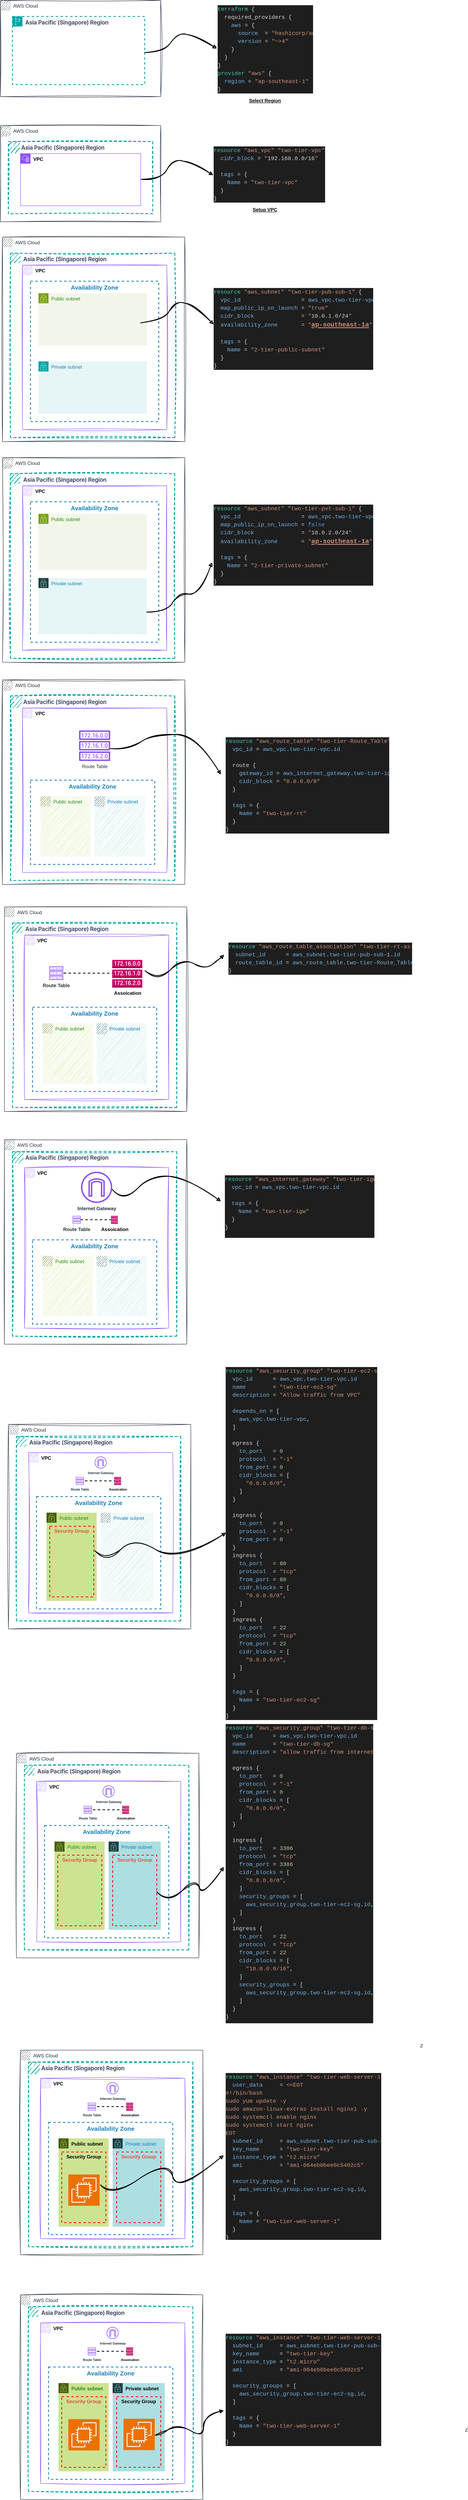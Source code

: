 <mxfile version="24.8.6" pages="13">
  <diagram name="Page-1" id="cgD4QJ-wR_yiHozVtR_r">
    <mxGraphModel dx="1434" dy="772" grid="1" gridSize="10" guides="1" tooltips="1" connect="1" arrows="1" fold="1" page="1" pageScale="1" pageWidth="850" pageHeight="1100" math="0" shadow="0">
      <root>
        <mxCell id="0" />
        <mxCell id="1" parent="0" />
        <mxCell id="XZuy0qffb0nQQuMf2KQB-16" value="AWS Cloud" style="points=[[0,0],[0.25,0],[0.5,0],[0.75,0],[1,0],[1,0.25],[1,0.5],[1,0.75],[1,1],[0.75,1],[0.5,1],[0.25,1],[0,1],[0,0.75],[0,0.5],[0,0.25]];outlineConnect=0;gradientColor=none;html=1;whiteSpace=wrap;fontSize=12;fontStyle=0;container=1;pointerEvents=0;collapsible=0;recursiveResize=0;shape=mxgraph.aws4.group;grIcon=mxgraph.aws4.group_aws_cloud_alt;strokeColor=#232F3E;fillColor=none;verticalAlign=top;align=left;spacingLeft=30;fontColor=#232F3E;dashed=0;textShadow=0;sketch=1;curveFitting=1;jiggle=2;" parent="1" vertex="1">
          <mxGeometry x="20" y="342" width="400" height="240" as="geometry" />
        </mxCell>
        <mxCell id="XZuy0qffb0nQQuMf2KQB-17" value="&lt;span style=&quot;color: rgb(51, 65, 85); font-family: Inter, &amp;quot;Helvetica Neue&amp;quot;, Helvetica, Arial, sans-serif; font-size: 14px; font-weight: 600; letter-spacing: -0.144px; text-wrap-mode: nowrap; background-color: rgb(249, 248, 255);&quot;&gt;Asia Pacific (Singapore) Region&lt;/span&gt;" style="points=[[0,0],[0.25,0],[0.5,0],[0.75,0],[1,0],[1,0.25],[1,0.5],[1,0.75],[1,1],[0.75,1],[0.5,1],[0.25,1],[0,1],[0,0.75],[0,0.5],[0,0.25]];outlineConnect=0;gradientColor=none;html=1;whiteSpace=wrap;fontSize=12;fontStyle=0;container=1;pointerEvents=0;collapsible=0;recursiveResize=0;shape=mxgraph.aws4.group;grIcon=mxgraph.aws4.group_region;strokeColor=#00A4A6;fillColor=none;verticalAlign=top;align=left;spacingLeft=30;fontColor=#147EBA;dashed=1;strokeWidth=2;sketch=1;curveFitting=1;jiggle=2;" parent="XZuy0qffb0nQQuMf2KQB-16" vertex="1">
          <mxGeometry x="20" y="40" width="360" height="180" as="geometry" />
        </mxCell>
        <mxCell id="XZuy0qffb0nQQuMf2KQB-19" value="&lt;b&gt;&lt;font color=&quot;#000000&quot;&gt;VPC&lt;/font&gt;&lt;/b&gt;" style="points=[[0,0],[0.25,0],[0.5,0],[0.75,0],[1,0],[1,0.25],[1,0.5],[1,0.75],[1,1],[0.75,1],[0.5,1],[0.25,1],[0,1],[0,0.75],[0,0.5],[0,0.25]];outlineConnect=0;gradientColor=none;html=1;whiteSpace=wrap;fontSize=12;fontStyle=0;container=1;pointerEvents=0;collapsible=0;recursiveResize=0;shape=mxgraph.aws4.group;grIcon=mxgraph.aws4.group_vpc2;strokeColor=#8C4FFF;fillColor=none;verticalAlign=top;align=left;spacingLeft=30;fontColor=#AAB7B8;dashed=0;" parent="XZuy0qffb0nQQuMf2KQB-17" vertex="1">
          <mxGeometry x="30" y="30" width="300" height="130" as="geometry" />
        </mxCell>
        <mxCell id="XZuy0qffb0nQQuMf2KQB-21" value="" style="curved=1;endArrow=classic;html=1;rounded=0;entryX=0;entryY=0.5;entryDx=0;entryDy=0;strokeWidth=2;sketch=1;curveFitting=1;jiggle=2;" parent="1" edge="1">
          <mxGeometry width="50" height="50" relative="1" as="geometry">
            <mxPoint x="371" y="476" as="sourcePoint" />
            <mxPoint x="551" y="466" as="targetPoint" />
            <Array as="points">
              <mxPoint x="421" y="476" />
              <mxPoint x="451" y="426" />
              <mxPoint x="501" y="436" />
            </Array>
          </mxGeometry>
        </mxCell>
        <mxCell id="XZuy0qffb0nQQuMf2KQB-22" value="&lt;h1 style=&quot;margin-top: 0px;&quot;&gt;&lt;div style=&quot;color: #d4d4d4;background-color: #1e1e1e;font-family: Consolas, &#39;Courier New&#39;, monospace;font-weight: normal;font-size: 14px;line-height: 20px;white-space: pre;&quot;&gt;&lt;div&gt;&lt;span style=&quot;color: #3dc9b0;&quot;&gt;resource&lt;/span&gt; &lt;span style=&quot;color: #ce9178;&quot;&gt;&quot;aws_vpc&quot;&lt;/span&gt; &lt;span style=&quot;color: #ce9178;&quot;&gt;&quot;two-tier-vpc&quot;&lt;/span&gt; &lt;span style=&quot;color: #dcdcdc;&quot;&gt;{&lt;/span&gt;&lt;/div&gt;&lt;div&gt;&amp;nbsp; &lt;span style=&quot;color: #74b0df;&quot;&gt;cidr_block&lt;/span&gt; = &lt;span style=&quot;color: #ce9178;&quot;&gt;&quot;&lt;/span&gt;192.168.0.0/16&lt;span style=&quot;color: #ce9178;&quot;&gt;&quot;&lt;/span&gt;&lt;/div&gt;&lt;br&gt;&lt;div&gt;&amp;nbsp; &lt;span style=&quot;color: #74b0df;&quot;&gt;tags&lt;/span&gt; = &lt;span style=&quot;color: #dcdcdc;&quot;&gt;{&lt;/span&gt;&lt;/div&gt;&lt;div&gt;&amp;nbsp; &amp;nbsp; &lt;span style=&quot;color: #74b0df;&quot;&gt;Name&lt;/span&gt; = &lt;span style=&quot;color: #ce9178;&quot;&gt;&quot;two-tier-vpc&quot;&lt;/span&gt;&lt;/div&gt;&lt;div&gt;&amp;nbsp; &lt;span style=&quot;color: #dcdcdc;&quot;&gt;}&lt;/span&gt;&lt;/div&gt;&lt;div&gt;&lt;span style=&quot;color: #dcdcdc;&quot;&gt;}&lt;/span&gt;&lt;/div&gt;&lt;/div&gt;&lt;/h1&gt;" style="text;html=1;whiteSpace=wrap;overflow=hidden;rounded=0;" parent="1" vertex="1">
          <mxGeometry x="550" y="387" width="280" height="150" as="geometry" />
        </mxCell>
        <mxCell id="XZuy0qffb0nQQuMf2KQB-23" value="Setup VPC" style="text;html=1;align=center;verticalAlign=middle;whiteSpace=wrap;rounded=0;fontStyle=5" parent="1" vertex="1">
          <mxGeometry x="635" y="537" width="90" height="30" as="geometry" />
        </mxCell>
        <mxCell id="XZuy0qffb0nQQuMf2KQB-28" value="&lt;h1 style=&quot;margin-top: 0px;&quot;&gt;&lt;div style=&quot;color: rgb(212, 212, 212); background-color: rgb(30, 30, 30); font-family: Consolas, &amp;quot;Courier New&amp;quot;, monospace; line-height: 20px; white-space: pre;&quot;&gt;&lt;div style=&quot;font-size: 14px; font-weight: normal;&quot;&gt;&lt;span style=&quot;color: #3dc9b0;&quot;&gt;resource&lt;/span&gt; &lt;span style=&quot;color: #ce9178;&quot;&gt;&quot;aws_subnet&quot;&lt;/span&gt; &lt;span style=&quot;color: #ce9178;&quot;&gt;&quot;two-tier-pub-sub-1&quot;&lt;/span&gt; &lt;span style=&quot;color: #dcdcdc;&quot;&gt;{&lt;/span&gt;&lt;/div&gt;&lt;div style=&quot;font-size: 14px; font-weight: normal;&quot;&gt;&amp;nbsp; &lt;span style=&quot;color: #74b0df;&quot;&gt;vpc_id&lt;/span&gt; &amp;nbsp; &amp;nbsp; &amp;nbsp; &amp;nbsp; &amp;nbsp; &amp;nbsp; &amp;nbsp; &amp;nbsp; &amp;nbsp;= &lt;span style=&quot;color: #74b0df;&quot;&gt;aws_vpc&lt;/span&gt;&lt;span style=&quot;color: #dcdcdc;&quot;&gt;.&lt;/span&gt;&lt;span style=&quot;color: #74b0df;&quot;&gt;two-tier-vpc&lt;/span&gt;&lt;span style=&quot;color: #dcdcdc;&quot;&gt;.&lt;/span&gt;&lt;span style=&quot;color: #74b0df;&quot;&gt;id&lt;/span&gt;&lt;/div&gt;&lt;div style=&quot;font-size: 14px; font-weight: normal;&quot;&gt;&amp;nbsp; &lt;span style=&quot;color: #74b0df;&quot;&gt;map_public_ip_on_launch&lt;/span&gt; = &lt;span style=&quot;color: #ce9178;&quot;&gt;&quot;true&quot;&lt;/span&gt;&lt;/div&gt;&lt;div style=&quot;font-size: 14px; font-weight: normal;&quot;&gt;&amp;nbsp; &lt;span style=&quot;color: #74b0df;&quot;&gt;cidr_block&lt;/span&gt; &amp;nbsp; &amp;nbsp; &amp;nbsp; &amp;nbsp; &amp;nbsp; &amp;nbsp; &amp;nbsp;= &lt;span style=&quot;color: #ce9178;&quot;&gt;&quot;&lt;/span&gt;10.0.1.0/24&lt;span style=&quot;color: #ce9178;&quot;&gt;&quot;&lt;/span&gt;&lt;/div&gt;&lt;div style=&quot;&quot;&gt;&lt;span style=&quot;font-size: 14px; font-weight: normal;&quot;&gt;&amp;nbsp; &lt;/span&gt;&lt;span style=&quot;font-size: 14px; font-weight: normal; color: rgb(116, 176, 223);&quot;&gt;availability_zone&lt;/span&gt;&lt;span style=&quot;font-size: 14px; font-weight: normal;&quot;&gt; &amp;nbsp; &amp;nbsp; &amp;nbsp; = &lt;/span&gt;&lt;span style=&quot;color: rgb(206, 145, 120);&quot;&gt;&lt;span style=&quot;font-size: 14px; font-weight: normal;&quot;&gt;&quot;&lt;/span&gt;&lt;u style=&quot;&quot;&gt;&lt;font style=&quot;font-size: 16px;&quot;&gt;ap-southeast-1a&lt;/font&gt;&lt;/u&gt;&lt;span style=&quot;font-size: 14px; font-weight: normal;&quot;&gt;&quot;&lt;/span&gt;&lt;/span&gt;&lt;/div&gt;&lt;span style=&quot;font-size: 14px; font-weight: normal;&quot;&gt;&lt;br&gt;&lt;/span&gt;&lt;div style=&quot;font-size: 14px; font-weight: normal;&quot;&gt;&amp;nbsp; &lt;span style=&quot;color: #74b0df;&quot;&gt;tags&lt;/span&gt; = &lt;span style=&quot;color: #dcdcdc;&quot;&gt;{&lt;/span&gt;&lt;/div&gt;&lt;div style=&quot;font-size: 14px; font-weight: normal;&quot;&gt;&amp;nbsp; &amp;nbsp; &lt;span style=&quot;color: #74b0df;&quot;&gt;Name&lt;/span&gt; = &lt;span style=&quot;color: #ce9178;&quot;&gt;&quot;&lt;/span&gt;&lt;span style=&quot;color: rgb(206, 145, 120);&quot;&gt;2-tier-public-subnet&lt;/span&gt;&lt;span style=&quot;color: #ce9178;&quot;&gt;&quot;&lt;/span&gt;&lt;/div&gt;&lt;div style=&quot;font-size: 14px; font-weight: normal;&quot;&gt;&amp;nbsp; &lt;span style=&quot;color: #dcdcdc;&quot;&gt;}&lt;/span&gt;&lt;/div&gt;&lt;div style=&quot;font-size: 14px; font-weight: normal;&quot;&gt;&lt;span style=&quot;color: #dcdcdc;&quot;&gt;}&lt;/span&gt;&lt;/div&gt;&lt;/div&gt;&lt;/h1&gt;" style="text;html=1;whiteSpace=wrap;overflow=hidden;rounded=0;" parent="1" vertex="1">
          <mxGeometry x="550" y="740" width="400" height="210" as="geometry" />
        </mxCell>
        <mxCell id="XZuy0qffb0nQQuMf2KQB-30" value="&lt;h1 style=&quot;margin-top: 0px;&quot;&gt;&lt;div style=&quot;color: #d4d4d4;background-color: #1e1e1e;font-family: Consolas, &#39;Courier New&#39;, monospace;font-weight: normal;font-size: 14px;line-height: 20px;white-space: pre;&quot;&gt;&lt;div&gt;&lt;span style=&quot;color: #3dc9b0;&quot;&gt;resource&lt;/span&gt; &lt;span style=&quot;color: #ce9178;&quot;&gt;&quot;aws_subnet&quot;&lt;/span&gt; &lt;span style=&quot;color: #ce9178;&quot;&gt;&quot;two-tier-pvt-sub-1&quot;&lt;/span&gt; &lt;span style=&quot;color: #dcdcdc;&quot;&gt;{&lt;/span&gt;&lt;/div&gt;&lt;div&gt;&amp;nbsp; &lt;span style=&quot;color: #74b0df;&quot;&gt;vpc_id&lt;/span&gt; &amp;nbsp; &amp;nbsp; &amp;nbsp; &amp;nbsp; &amp;nbsp; &amp;nbsp; &amp;nbsp; &amp;nbsp; &amp;nbsp;= &lt;span style=&quot;color: #74b0df;&quot;&gt;aws_vpc&lt;/span&gt;&lt;span style=&quot;color: #dcdcdc;&quot;&gt;.&lt;/span&gt;&lt;span style=&quot;color: #74b0df;&quot;&gt;two-tier-vpc&lt;/span&gt;&lt;span style=&quot;color: #dcdcdc;&quot;&gt;.&lt;/span&gt;&lt;span style=&quot;color: #74b0df;&quot;&gt;id&lt;/span&gt;&lt;/div&gt;&lt;div&gt;&amp;nbsp; &lt;span style=&quot;color: #74b0df;&quot;&gt;map_public_ip_on_launch&lt;/span&gt; = &lt;span style=&quot;color: #569cd6;&quot;&gt;false&lt;/span&gt;&lt;/div&gt;&lt;div&gt;&amp;nbsp; &lt;span style=&quot;color: #74b0df;&quot;&gt;cidr_block&lt;/span&gt; &amp;nbsp; &amp;nbsp; &amp;nbsp; &amp;nbsp; &amp;nbsp; &amp;nbsp; &amp;nbsp;= &lt;span style=&quot;color: #ce9178;&quot;&gt;&quot;&lt;/span&gt;10.0.2.0/24&lt;span style=&quot;color: #ce9178;&quot;&gt;&quot;&lt;/span&gt;&lt;/div&gt;&lt;div&gt;&amp;nbsp; &lt;span style=&quot;color: #74b0df;&quot;&gt;availability_zone&lt;/span&gt; &amp;nbsp; &amp;nbsp; &amp;nbsp; = &lt;span style=&quot;color: #ce9178;&quot;&gt;&quot;&lt;/span&gt;&lt;u style=&quot;color: rgb(206, 145, 120); font-size: 24px; font-weight: 700;&quot;&gt;&lt;font style=&quot;font-size: 16px;&quot;&gt;ap-southeast-1a&lt;/font&gt;&lt;/u&gt;&lt;span style=&quot;color: #ce9178;&quot;&gt;&quot;&lt;/span&gt;&lt;/div&gt;&lt;br&gt;&lt;div&gt;&amp;nbsp; &lt;span style=&quot;color: #74b0df;&quot;&gt;tags&lt;/span&gt; = &lt;span style=&quot;color: #dcdcdc;&quot;&gt;{&lt;/span&gt;&lt;/div&gt;&lt;div&gt;&amp;nbsp; &amp;nbsp; &lt;span style=&quot;color: #74b0df;&quot;&gt;Name&lt;/span&gt; = &lt;span style=&quot;color: #ce9178;&quot;&gt;&quot;2-tier-private-subnet&quot;&lt;/span&gt;&lt;/div&gt;&lt;div&gt;&amp;nbsp; &lt;span style=&quot;color: #dcdcdc;&quot;&gt;}&lt;/span&gt;&lt;/div&gt;&lt;div&gt;&lt;span style=&quot;color: #dcdcdc;&quot;&gt;}&lt;/span&gt;&lt;/div&gt;&lt;/div&gt;&lt;/h1&gt;" style="text;html=1;whiteSpace=wrap;overflow=hidden;rounded=0;" parent="1" vertex="1">
          <mxGeometry x="550" y="1280" width="400" height="210" as="geometry" />
        </mxCell>
        <mxCell id="XZuy0qffb0nQQuMf2KQB-31" value="AWS Cloud" style="points=[[0,0],[0.25,0],[0.5,0],[0.75,0],[1,0],[1,0.25],[1,0.5],[1,0.75],[1,1],[0.75,1],[0.5,1],[0.25,1],[0,1],[0,0.75],[0,0.5],[0,0.25]];outlineConnect=0;gradientColor=none;html=1;whiteSpace=wrap;fontSize=12;fontStyle=0;container=1;pointerEvents=0;collapsible=0;recursiveResize=0;shape=mxgraph.aws4.group;grIcon=mxgraph.aws4.group_aws_cloud_alt;strokeColor=#232F3E;fillColor=none;verticalAlign=top;align=left;spacingLeft=30;fontColor=#232F3E;dashed=0;textShadow=0;sketch=1;curveFitting=1;jiggle=2;" parent="1" vertex="1">
          <mxGeometry x="25" y="1170" width="455" height="510" as="geometry" />
        </mxCell>
        <mxCell id="XZuy0qffb0nQQuMf2KQB-32" value="&lt;span style=&quot;color: rgb(51, 65, 85); font-family: Inter, &amp;quot;Helvetica Neue&amp;quot;, Helvetica, Arial, sans-serif; font-size: 14px; font-weight: 600; letter-spacing: -0.144px; text-wrap-mode: nowrap; background-color: rgb(249, 248, 255);&quot;&gt;Asia Pacific (Singapore) Region&lt;/span&gt;" style="points=[[0,0],[0.25,0],[0.5,0],[0.75,0],[1,0],[1,0.25],[1,0.5],[1,0.75],[1,1],[0.75,1],[0.5,1],[0.25,1],[0,1],[0,0.75],[0,0.5],[0,0.25]];outlineConnect=0;gradientColor=none;html=1;whiteSpace=wrap;fontSize=12;fontStyle=0;container=1;pointerEvents=0;collapsible=0;recursiveResize=0;shape=mxgraph.aws4.group;grIcon=mxgraph.aws4.group_region;strokeColor=#00A4A6;fillColor=none;verticalAlign=top;align=left;spacingLeft=30;fontColor=#147EBA;dashed=1;strokeWidth=2;sketch=1;curveFitting=1;jiggle=2;" parent="XZuy0qffb0nQQuMf2KQB-31" vertex="1">
          <mxGeometry x="20" y="40" width="410" height="460" as="geometry" />
        </mxCell>
        <mxCell id="XZuy0qffb0nQQuMf2KQB-33" value="&lt;b&gt;&lt;font color=&quot;#000000&quot;&gt;VPC&lt;/font&gt;&lt;/b&gt;" style="points=[[0,0],[0.25,0],[0.5,0],[0.75,0],[1,0],[1,0.25],[1,0.5],[1,0.75],[1,1],[0.75,1],[0.5,1],[0.25,1],[0,1],[0,0.75],[0,0.5],[0,0.25]];outlineConnect=0;gradientColor=none;html=1;whiteSpace=wrap;fontSize=12;fontStyle=0;container=1;pointerEvents=0;collapsible=0;recursiveResize=0;shape=mxgraph.aws4.group;grIcon=mxgraph.aws4.group_vpc2;strokeColor=#8C4FFF;fillColor=none;verticalAlign=top;align=left;spacingLeft=30;fontColor=#AAB7B8;dashed=0;sketch=1;curveFitting=1;jiggle=2;" parent="XZuy0qffb0nQQuMf2KQB-32" vertex="1">
          <mxGeometry x="30" y="30" width="360" height="410" as="geometry" />
        </mxCell>
        <mxCell id="XZuy0qffb0nQQuMf2KQB-37" value="&lt;b&gt;&lt;font style=&quot;font-size: 15px;&quot;&gt;Availability Zone&lt;/font&gt;&lt;/b&gt;" style="fillColor=none;strokeColor=#147EBA;dashed=1;verticalAlign=top;fontStyle=0;fontColor=#147EBA;whiteSpace=wrap;html=1;strokeWidth=2;" parent="XZuy0qffb0nQQuMf2KQB-33" vertex="1">
          <mxGeometry x="20" y="40" width="320" height="350" as="geometry" />
        </mxCell>
        <mxCell id="XZuy0qffb0nQQuMf2KQB-34" value="Public subnet" style="points=[[0,0],[0.25,0],[0.5,0],[0.75,0],[1,0],[1,0.25],[1,0.5],[1,0.75],[1,1],[0.75,1],[0.5,1],[0.25,1],[0,1],[0,0.75],[0,0.5],[0,0.25]];outlineConnect=0;gradientColor=none;html=1;whiteSpace=wrap;fontSize=12;fontStyle=0;container=1;pointerEvents=0;collapsible=0;recursiveResize=0;shape=mxgraph.aws4.group;grIcon=mxgraph.aws4.group_security_group;grStroke=0;strokeColor=#7AA116;fillColor=#F2F6E8;verticalAlign=top;align=left;spacingLeft=30;fontColor=#248814;dashed=0;" parent="XZuy0qffb0nQQuMf2KQB-33" vertex="1">
          <mxGeometry x="40" y="70" width="270" height="140" as="geometry" />
        </mxCell>
        <mxCell id="XZuy0qffb0nQQuMf2KQB-36" value="Private subnet" style="points=[[0,0],[0.25,0],[0.5,0],[0.75,0],[1,0],[1,0.25],[1,0.5],[1,0.75],[1,1],[0.75,1],[0.5,1],[0.25,1],[0,1],[0,0.75],[0,0.5],[0,0.25]];outlineConnect=0;gradientColor=none;html=1;whiteSpace=wrap;fontSize=12;fontStyle=0;container=1;pointerEvents=0;collapsible=0;recursiveResize=0;shape=mxgraph.aws4.group;grIcon=mxgraph.aws4.group_security_group;grStroke=0;strokeColor=#1b4041;fillColor=#E6F6F7;verticalAlign=top;align=left;spacingLeft=30;fontColor=#147EBA;dashed=0;" parent="XZuy0qffb0nQQuMf2KQB-33" vertex="1">
          <mxGeometry x="40" y="230" width="270" height="140" as="geometry" />
        </mxCell>
        <mxCell id="XZuy0qffb0nQQuMf2KQB-35" value="" style="curved=1;endArrow=classic;html=1;rounded=0;entryX=-0.005;entryY=0.719;entryDx=0;entryDy=0;strokeWidth=2;sketch=1;curveFitting=1;jiggle=2;entryPerimeter=0;" parent="XZuy0qffb0nQQuMf2KQB-33" target="XZuy0qffb0nQQuMf2KQB-30" edge="1">
          <mxGeometry width="50" height="50" relative="1" as="geometry">
            <mxPoint x="310" y="315" as="sourcePoint" />
            <mxPoint x="500" y="220" as="targetPoint" />
            <Array as="points">
              <mxPoint x="360" y="315" />
              <mxPoint x="390" y="265" />
              <mxPoint x="440" y="275" />
            </Array>
          </mxGeometry>
        </mxCell>
        <mxCell id="XZuy0qffb0nQQuMf2KQB-38" value="AWS Cloud" style="points=[[0,0],[0.25,0],[0.5,0],[0.75,0],[1,0],[1,0.25],[1,0.5],[1,0.75],[1,1],[0.75,1],[0.5,1],[0.25,1],[0,1],[0,0.75],[0,0.5],[0,0.25]];outlineConnect=0;gradientColor=none;html=1;whiteSpace=wrap;fontSize=12;fontStyle=0;container=1;pointerEvents=0;collapsible=0;recursiveResize=0;shape=mxgraph.aws4.group;grIcon=mxgraph.aws4.group_aws_cloud_alt;strokeColor=#232F3E;fillColor=none;verticalAlign=top;align=left;spacingLeft=30;fontColor=#232F3E;dashed=0;textShadow=0;sketch=1;curveFitting=1;jiggle=2;" parent="1" vertex="1">
          <mxGeometry x="25" y="620" width="455" height="510" as="geometry" />
        </mxCell>
        <mxCell id="XZuy0qffb0nQQuMf2KQB-39" value="&lt;span style=&quot;color: rgb(51, 65, 85); font-family: Inter, &amp;quot;Helvetica Neue&amp;quot;, Helvetica, Arial, sans-serif; font-size: 14px; font-weight: 600; letter-spacing: -0.144px; text-wrap-mode: nowrap; background-color: rgb(249, 248, 255);&quot;&gt;Asia Pacific (Singapore) Region&lt;/span&gt;" style="points=[[0,0],[0.25,0],[0.5,0],[0.75,0],[1,0],[1,0.25],[1,0.5],[1,0.75],[1,1],[0.75,1],[0.5,1],[0.25,1],[0,1],[0,0.75],[0,0.5],[0,0.25]];outlineConnect=0;gradientColor=none;html=1;whiteSpace=wrap;fontSize=12;fontStyle=0;container=1;pointerEvents=0;collapsible=0;recursiveResize=0;shape=mxgraph.aws4.group;grIcon=mxgraph.aws4.group_region;strokeColor=#00A4A6;fillColor=none;verticalAlign=top;align=left;spacingLeft=30;fontColor=#147EBA;dashed=1;strokeWidth=2;sketch=1;curveFitting=1;jiggle=2;" parent="XZuy0qffb0nQQuMf2KQB-38" vertex="1">
          <mxGeometry x="20" y="40" width="410" height="460" as="geometry" />
        </mxCell>
        <mxCell id="XZuy0qffb0nQQuMf2KQB-40" value="&lt;b&gt;&lt;font color=&quot;#000000&quot;&gt;VPC&lt;/font&gt;&lt;/b&gt;" style="points=[[0,0],[0.25,0],[0.5,0],[0.75,0],[1,0],[1,0.25],[1,0.5],[1,0.75],[1,1],[0.75,1],[0.5,1],[0.25,1],[0,1],[0,0.75],[0,0.5],[0,0.25]];outlineConnect=0;gradientColor=none;html=1;whiteSpace=wrap;fontSize=12;fontStyle=0;container=1;pointerEvents=0;collapsible=0;recursiveResize=0;shape=mxgraph.aws4.group;grIcon=mxgraph.aws4.group_vpc2;strokeColor=#8C4FFF;fillColor=none;verticalAlign=top;align=left;spacingLeft=30;fontColor=#AAB7B8;dashed=0;sketch=1;curveFitting=1;jiggle=2;" parent="XZuy0qffb0nQQuMf2KQB-39" vertex="1">
          <mxGeometry x="30" y="30" width="360" height="410" as="geometry" />
        </mxCell>
        <mxCell id="XZuy0qffb0nQQuMf2KQB-41" value="&lt;b&gt;&lt;font style=&quot;font-size: 15px;&quot;&gt;Availability Zone&lt;/font&gt;&lt;/b&gt;" style="fillColor=none;strokeColor=#147EBA;dashed=1;verticalAlign=top;fontStyle=0;fontColor=#147EBA;whiteSpace=wrap;html=1;strokeWidth=2;" parent="XZuy0qffb0nQQuMf2KQB-40" vertex="1">
          <mxGeometry x="20" y="40" width="320" height="350" as="geometry" />
        </mxCell>
        <mxCell id="XZuy0qffb0nQQuMf2KQB-42" value="Public subnet" style="points=[[0,0],[0.25,0],[0.5,0],[0.75,0],[1,0],[1,0.25],[1,0.5],[1,0.75],[1,1],[0.75,1],[0.5,1],[0.25,1],[0,1],[0,0.75],[0,0.5],[0,0.25]];outlineConnect=0;gradientColor=none;html=1;whiteSpace=wrap;fontSize=12;fontStyle=0;container=1;pointerEvents=0;collapsible=0;recursiveResize=0;shape=mxgraph.aws4.group;grIcon=mxgraph.aws4.group_security_group;grStroke=0;strokeColor=#7AA116;fillColor=#F2F6E8;verticalAlign=top;align=left;spacingLeft=30;fontColor=#248814;dashed=0;" parent="XZuy0qffb0nQQuMf2KQB-40" vertex="1">
          <mxGeometry x="40" y="70" width="270" height="130" as="geometry" />
        </mxCell>
        <mxCell id="XZuy0qffb0nQQuMf2KQB-43" value="Private subnet" style="points=[[0,0],[0.25,0],[0.5,0],[0.75,0],[1,0],[1,0.25],[1,0.5],[1,0.75],[1,1],[0.75,1],[0.5,1],[0.25,1],[0,1],[0,0.75],[0,0.5],[0,0.25]];outlineConnect=0;gradientColor=none;html=1;whiteSpace=wrap;fontSize=12;fontStyle=0;container=1;pointerEvents=0;collapsible=0;recursiveResize=0;shape=mxgraph.aws4.group;grIcon=mxgraph.aws4.group_security_group;grStroke=0;strokeColor=#00A4A6;fillColor=#E6F6F7;verticalAlign=top;align=left;spacingLeft=30;fontColor=#147EBA;dashed=0;" parent="XZuy0qffb0nQQuMf2KQB-40" vertex="1">
          <mxGeometry x="40" y="240" width="270" height="130" as="geometry" />
        </mxCell>
        <mxCell id="XZuy0qffb0nQQuMf2KQB-29" value="" style="curved=1;endArrow=classic;html=1;rounded=0;entryX=0.005;entryY=0.467;entryDx=0;entryDy=0;strokeWidth=2;sketch=1;curveFitting=1;jiggle=2;exitX=1;exitY=0.5;exitDx=0;exitDy=0;entryPerimeter=0;" parent="XZuy0qffb0nQQuMf2KQB-40" target="XZuy0qffb0nQQuMf2KQB-28" edge="1">
          <mxGeometry width="50" height="50" relative="1" as="geometry">
            <mxPoint x="295" y="144" as="sourcePoint" />
            <mxPoint x="481" y="130" as="targetPoint" />
            <Array as="points">
              <mxPoint x="351" y="140" />
              <mxPoint x="381" y="90" />
              <mxPoint x="431" y="100" />
            </Array>
          </mxGeometry>
        </mxCell>
        <mxCell id="XZuy0qffb0nQQuMf2KQB-52" value="AWS Cloud" style="points=[[0,0],[0.25,0],[0.5,0],[0.75,0],[1,0],[1,0.25],[1,0.5],[1,0.75],[1,1],[0.75,1],[0.5,1],[0.25,1],[0,1],[0,0.75],[0,0.5],[0,0.25]];outlineConnect=0;gradientColor=none;html=1;whiteSpace=wrap;fontSize=12;fontStyle=0;container=1;pointerEvents=0;collapsible=0;recursiveResize=0;shape=mxgraph.aws4.group;grIcon=mxgraph.aws4.group_aws_cloud_alt;strokeColor=#232F3E;fillColor=none;verticalAlign=top;align=left;spacingLeft=30;fontColor=#232F3E;dashed=0;textShadow=0;sketch=1;curveFitting=1;jiggle=2;" parent="1" vertex="1">
          <mxGeometry x="25" y="1724" width="455" height="510" as="geometry" />
        </mxCell>
        <mxCell id="XZuy0qffb0nQQuMf2KQB-53" value="&lt;span style=&quot;color: rgb(51, 65, 85); font-family: Inter, &amp;quot;Helvetica Neue&amp;quot;, Helvetica, Arial, sans-serif; font-size: 14px; font-weight: 600; letter-spacing: -0.144px; text-wrap-mode: nowrap; background-color: rgb(249, 248, 255);&quot;&gt;Asia Pacific (Singapore) Region&lt;/span&gt;" style="points=[[0,0],[0.25,0],[0.5,0],[0.75,0],[1,0],[1,0.25],[1,0.5],[1,0.75],[1,1],[0.75,1],[0.5,1],[0.25,1],[0,1],[0,0.75],[0,0.5],[0,0.25]];outlineConnect=0;gradientColor=none;html=1;whiteSpace=wrap;fontSize=12;fontStyle=0;container=1;pointerEvents=0;collapsible=0;recursiveResize=0;shape=mxgraph.aws4.group;grIcon=mxgraph.aws4.group_region;strokeColor=#00A4A6;fillColor=none;verticalAlign=top;align=left;spacingLeft=30;fontColor=#147EBA;dashed=1;strokeWidth=2;sketch=1;curveFitting=1;jiggle=2;" parent="XZuy0qffb0nQQuMf2KQB-52" vertex="1">
          <mxGeometry x="20" y="40" width="410" height="460" as="geometry" />
        </mxCell>
        <mxCell id="XZuy0qffb0nQQuMf2KQB-54" value="&lt;b&gt;&lt;font color=&quot;#000000&quot;&gt;VPC&lt;/font&gt;&lt;/b&gt;" style="points=[[0,0],[0.25,0],[0.5,0],[0.75,0],[1,0],[1,0.25],[1,0.5],[1,0.75],[1,1],[0.75,1],[0.5,1],[0.25,1],[0,1],[0,0.75],[0,0.5],[0,0.25]];outlineConnect=0;gradientColor=none;html=1;whiteSpace=wrap;fontSize=12;fontStyle=0;container=1;pointerEvents=0;collapsible=0;recursiveResize=0;shape=mxgraph.aws4.group;grIcon=mxgraph.aws4.group_vpc2;strokeColor=#8C4FFF;fillColor=none;verticalAlign=top;align=left;spacingLeft=30;fontColor=#AAB7B8;dashed=0;sketch=1;curveFitting=1;jiggle=2;" parent="XZuy0qffb0nQQuMf2KQB-53" vertex="1">
          <mxGeometry x="30" y="30" width="360" height="410" as="geometry" />
        </mxCell>
        <mxCell id="XZuy0qffb0nQQuMf2KQB-55" value="&lt;b&gt;&lt;font style=&quot;font-size: 15px;&quot;&gt;Availability Zone&lt;/font&gt;&lt;/b&gt;" style="fillColor=none;strokeColor=#147EBA;dashed=1;verticalAlign=top;fontStyle=0;fontColor=#147EBA;whiteSpace=wrap;html=1;strokeWidth=2;" parent="XZuy0qffb0nQQuMf2KQB-54" vertex="1">
          <mxGeometry x="20" y="180" width="310" height="210" as="geometry" />
        </mxCell>
        <mxCell id="XZuy0qffb0nQQuMf2KQB-56" value="Public subnet" style="points=[[0,0],[0.25,0],[0.5,0],[0.75,0],[1,0],[1,0.25],[1,0.5],[1,0.75],[1,1],[0.75,1],[0.5,1],[0.25,1],[0,1],[0,0.75],[0,0.5],[0,0.25]];outlineConnect=0;gradientColor=none;html=1;whiteSpace=wrap;fontSize=12;fontStyle=0;container=1;pointerEvents=0;collapsible=0;recursiveResize=0;shape=mxgraph.aws4.group;grIcon=mxgraph.aws4.group_security_group;grStroke=0;strokeColor=#465f07;fillColor=#cce392;verticalAlign=top;align=left;spacingLeft=30;fontColor=#248814;dashed=0;sketch=1;curveFitting=1;jiggle=2;" parent="XZuy0qffb0nQQuMf2KQB-54" vertex="1">
          <mxGeometry x="45" y="220" width="125" height="150" as="geometry" />
        </mxCell>
        <mxCell id="XZuy0qffb0nQQuMf2KQB-57" value="Private subnet" style="points=[[0,0],[0.25,0],[0.5,0],[0.75,0],[1,0],[1,0.25],[1,0.5],[1,0.75],[1,1],[0.75,1],[0.5,1],[0.25,1],[0,1],[0,0.75],[0,0.5],[0,0.25]];outlineConnect=0;gradientColor=none;html=1;whiteSpace=wrap;fontSize=12;fontStyle=0;container=1;pointerEvents=0;collapsible=0;recursiveResize=0;shape=mxgraph.aws4.group;grIcon=mxgraph.aws4.group_security_group;grStroke=0;strokeColor=#1b4041;fillColor=#acdee2;verticalAlign=top;align=left;spacingLeft=30;fontColor=#147EBA;dashed=0;sketch=1;curveFitting=1;jiggle=2;" parent="XZuy0qffb0nQQuMf2KQB-54" vertex="1">
          <mxGeometry x="180" y="220" width="125" height="150" as="geometry" />
        </mxCell>
        <mxCell id="XZuy0qffb0nQQuMf2KQB-58" value="" style="curved=1;endArrow=classic;html=1;rounded=0;strokeWidth=2;sketch=1;curveFitting=1;jiggle=2;" parent="XZuy0qffb0nQQuMf2KQB-54" edge="1">
          <mxGeometry width="50" height="50" relative="1" as="geometry">
            <mxPoint x="219" y="101" as="sourcePoint" />
            <mxPoint x="495" y="166" as="targetPoint" />
            <Array as="points">
              <mxPoint x="269" y="101" />
              <mxPoint x="325" y="66" />
              <mxPoint x="435" y="66" />
            </Array>
          </mxGeometry>
        </mxCell>
        <mxCell id="XZuy0qffb0nQQuMf2KQB-46" value="Route Table" style="sketch=0;outlineConnect=0;fontColor=#232F3E;gradientColor=none;fillColor=#8C4FFF;strokeColor=none;dashed=0;verticalLabelPosition=bottom;verticalAlign=top;align=center;html=1;fontSize=12;fontStyle=0;aspect=fixed;pointerEvents=1;shape=mxgraph.aws4.route_table;" parent="XZuy0qffb0nQQuMf2KQB-54" vertex="1">
          <mxGeometry x="141" y="56" width="78" height="76" as="geometry" />
        </mxCell>
        <mxCell id="XZuy0qffb0nQQuMf2KQB-59" value="&lt;h1 style=&quot;margin-top: 0px;&quot;&gt;&lt;div style=&quot;color: #d4d4d4;background-color: #1e1e1e;font-family: Consolas, &#39;Courier New&#39;, monospace;font-weight: normal;font-size: 14px;line-height: 20px;white-space: pre;&quot;&gt;&lt;div&gt;&lt;span style=&quot;color: #3dc9b0;&quot;&gt;resource&lt;/span&gt; &lt;span style=&quot;color: #ce9178;&quot;&gt;&quot;aws_route_table&quot;&lt;/span&gt; &lt;span style=&quot;color: #ce9178;&quot;&gt;&quot;two-tier-Route_Table&quot;&lt;/span&gt; &lt;span style=&quot;color: #dcdcdc;&quot;&gt;{&lt;/span&gt;&lt;/div&gt;&lt;div&gt;&amp;nbsp; &lt;span style=&quot;color: #74b0df;&quot;&gt;vpc_id&lt;/span&gt; = &lt;span style=&quot;color: #74b0df;&quot;&gt;aws_vpc&lt;/span&gt;&lt;span style=&quot;color: #dcdcdc;&quot;&gt;.&lt;/span&gt;&lt;span style=&quot;color: #74b0df;&quot;&gt;two-tier-vpc&lt;/span&gt;&lt;span style=&quot;color: #dcdcdc;&quot;&gt;.&lt;/span&gt;&lt;span style=&quot;color: #74b0df;&quot;&gt;id&lt;/span&gt;&lt;/div&gt;&lt;br&gt;&lt;div&gt;&amp;nbsp; route &lt;span style=&quot;color: #dcdcdc;&quot;&gt;{&lt;/span&gt;&lt;/div&gt;&lt;div&gt;&amp;nbsp; &amp;nbsp; &lt;span style=&quot;color: #74b0df;&quot;&gt;gateway_id&lt;/span&gt; = &lt;span style=&quot;color: #74b0df;&quot;&gt;aws_internet_gateway&lt;/span&gt;&lt;span style=&quot;color: #dcdcdc;&quot;&gt;.&lt;/span&gt;&lt;span style=&quot;color: #74b0df;&quot;&gt;two-tier-igw&lt;/span&gt;&lt;span style=&quot;color: #dcdcdc;&quot;&gt;.&lt;/span&gt;&lt;span style=&quot;color: #74b0df;&quot;&gt;id&lt;/span&gt;&lt;/div&gt;&lt;div&gt;&amp;nbsp; &amp;nbsp; &lt;span style=&quot;color: #74b0df;&quot;&gt;cidr_block&lt;/span&gt; = &lt;span style=&quot;color: #ce9178;&quot;&gt;&quot;0.0.0.0/0&quot;&lt;/span&gt;&lt;/div&gt;&lt;div&gt;&amp;nbsp; &lt;span style=&quot;color: #dcdcdc;&quot;&gt;}&lt;/span&gt;&lt;/div&gt;&lt;br&gt;&lt;div&gt;&amp;nbsp; &lt;span style=&quot;color: #74b0df;&quot;&gt;tags&lt;/span&gt; = &lt;span style=&quot;color: #dcdcdc;&quot;&gt;{&lt;/span&gt;&lt;/div&gt;&lt;div&gt;&amp;nbsp; &amp;nbsp; &lt;span style=&quot;color: #74b0df;&quot;&gt;Name&lt;/span&gt; = &lt;span style=&quot;color: #ce9178;&quot;&gt;&quot;two-tier-rt&quot;&lt;/span&gt;&lt;/div&gt;&lt;div&gt;&amp;nbsp; &lt;span style=&quot;color: #dcdcdc;&quot;&gt;}&lt;/span&gt;&lt;/div&gt;&lt;div&gt;&lt;span style=&quot;color: #dcdcdc;&quot;&gt;}&lt;/span&gt;&lt;/div&gt;&lt;/div&gt;&lt;/h1&gt;" style="text;html=1;whiteSpace=wrap;overflow=hidden;rounded=0;" parent="1" vertex="1">
          <mxGeometry x="580" y="1860" width="410" height="250" as="geometry" />
        </mxCell>
        <mxCell id="XZuy0qffb0nQQuMf2KQB-60" value="AWS Cloud" style="points=[[0,0],[0.25,0],[0.5,0],[0.75,0],[1,0],[1,0.25],[1,0.5],[1,0.75],[1,1],[0.75,1],[0.5,1],[0.25,1],[0,1],[0,0.75],[0,0.5],[0,0.25]];outlineConnect=0;gradientColor=none;html=1;whiteSpace=wrap;fontSize=12;fontStyle=0;container=1;pointerEvents=0;collapsible=0;recursiveResize=0;shape=mxgraph.aws4.group;grIcon=mxgraph.aws4.group_aws_cloud_alt;strokeColor=#232F3E;fillColor=none;verticalAlign=top;align=left;spacingLeft=30;fontColor=#232F3E;dashed=0;textShadow=0;sketch=1;curveFitting=1;jiggle=2;" parent="1" vertex="1">
          <mxGeometry x="30" y="2290" width="455" height="510" as="geometry" />
        </mxCell>
        <mxCell id="XZuy0qffb0nQQuMf2KQB-61" value="&lt;span style=&quot;color: rgb(51, 65, 85); font-family: Inter, &amp;quot;Helvetica Neue&amp;quot;, Helvetica, Arial, sans-serif; font-size: 14px; font-weight: 600; letter-spacing: -0.144px; text-wrap-mode: nowrap; background-color: rgb(249, 248, 255);&quot;&gt;Asia Pacific (Singapore) Region&lt;/span&gt;" style="points=[[0,0],[0.25,0],[0.5,0],[0.75,0],[1,0],[1,0.25],[1,0.5],[1,0.75],[1,1],[0.75,1],[0.5,1],[0.25,1],[0,1],[0,0.75],[0,0.5],[0,0.25]];outlineConnect=0;gradientColor=none;html=1;whiteSpace=wrap;fontSize=12;fontStyle=0;container=1;pointerEvents=0;collapsible=0;recursiveResize=0;shape=mxgraph.aws4.group;grIcon=mxgraph.aws4.group_region;strokeColor=#00A4A6;fillColor=none;verticalAlign=top;align=left;spacingLeft=30;fontColor=#147EBA;dashed=1;strokeWidth=2;sketch=1;curveFitting=1;jiggle=2;" parent="XZuy0qffb0nQQuMf2KQB-60" vertex="1">
          <mxGeometry x="20" y="40" width="410" height="460" as="geometry" />
        </mxCell>
        <mxCell id="XZuy0qffb0nQQuMf2KQB-62" value="&lt;b&gt;&lt;font color=&quot;#000000&quot;&gt;VPC&lt;/font&gt;&lt;/b&gt;" style="points=[[0,0],[0.25,0],[0.5,0],[0.75,0],[1,0],[1,0.25],[1,0.5],[1,0.75],[1,1],[0.75,1],[0.5,1],[0.25,1],[0,1],[0,0.75],[0,0.5],[0,0.25]];outlineConnect=0;gradientColor=none;html=1;whiteSpace=wrap;fontSize=12;fontStyle=0;container=1;pointerEvents=0;collapsible=0;recursiveResize=0;shape=mxgraph.aws4.group;grIcon=mxgraph.aws4.group_vpc2;strokeColor=#8C4FFF;fillColor=none;verticalAlign=top;align=left;spacingLeft=30;fontColor=#AAB7B8;dashed=0;sketch=1;curveFitting=1;jiggle=2;" parent="XZuy0qffb0nQQuMf2KQB-61" vertex="1">
          <mxGeometry x="30" y="30" width="360" height="410" as="geometry" />
        </mxCell>
        <mxCell id="XZuy0qffb0nQQuMf2KQB-63" value="&lt;b&gt;&lt;font style=&quot;font-size: 15px;&quot;&gt;Availability Zone&lt;/font&gt;&lt;/b&gt;" style="fillColor=none;strokeColor=#147EBA;dashed=1;verticalAlign=top;fontStyle=0;fontColor=#147EBA;whiteSpace=wrap;html=1;strokeWidth=2;" parent="XZuy0qffb0nQQuMf2KQB-62" vertex="1">
          <mxGeometry x="20" y="180" width="310" height="210" as="geometry" />
        </mxCell>
        <mxCell id="XZuy0qffb0nQQuMf2KQB-64" value="Public subnet" style="points=[[0,0],[0.25,0],[0.5,0],[0.75,0],[1,0],[1,0.25],[1,0.5],[1,0.75],[1,1],[0.75,1],[0.5,1],[0.25,1],[0,1],[0,0.75],[0,0.5],[0,0.25]];outlineConnect=0;gradientColor=none;html=1;whiteSpace=wrap;fontSize=12;fontStyle=0;container=1;pointerEvents=0;collapsible=0;recursiveResize=0;shape=mxgraph.aws4.group;grIcon=mxgraph.aws4.group_security_group;grStroke=0;strokeColor=#465f07;fillColor=#cce392;verticalAlign=top;align=left;spacingLeft=30;fontColor=#248814;dashed=0;sketch=1;curveFitting=1;jiggle=2;" parent="XZuy0qffb0nQQuMf2KQB-62" vertex="1">
          <mxGeometry x="45" y="220" width="125" height="150" as="geometry" />
        </mxCell>
        <mxCell id="XZuy0qffb0nQQuMf2KQB-65" value="Private subnet" style="points=[[0,0],[0.25,0],[0.5,0],[0.75,0],[1,0],[1,0.25],[1,0.5],[1,0.75],[1,1],[0.75,1],[0.5,1],[0.25,1],[0,1],[0,0.75],[0,0.5],[0,0.25]];outlineConnect=0;gradientColor=none;html=1;whiteSpace=wrap;fontSize=12;fontStyle=0;container=1;pointerEvents=0;collapsible=0;recursiveResize=0;shape=mxgraph.aws4.group;grIcon=mxgraph.aws4.group_security_group;grStroke=0;strokeColor=#1b4041;fillColor=#acdee2;verticalAlign=top;align=left;spacingLeft=30;fontColor=#147EBA;dashed=0;sketch=1;curveFitting=1;jiggle=2;" parent="XZuy0qffb0nQQuMf2KQB-62" vertex="1">
          <mxGeometry x="180" y="220" width="125" height="150" as="geometry" />
        </mxCell>
        <mxCell id="XZuy0qffb0nQQuMf2KQB-67" value="Route Table" style="outlineConnect=0;fontColor=#232F3E;gradientColor=none;fillColor=#8C4FFF;strokeColor=none;dashed=0;verticalLabelPosition=bottom;verticalAlign=top;align=center;html=1;fontSize=12;fontStyle=1;aspect=fixed;pointerEvents=1;shape=mxgraph.aws4.route_table;" parent="XZuy0qffb0nQQuMf2KQB-62" vertex="1">
          <mxGeometry x="62" y="78" width="34.89" height="34" as="geometry" />
        </mxCell>
        <mxCell id="XZuy0qffb0nQQuMf2KQB-47" value="Assoication" style="outlineConnect=0;dashed=0;verticalLabelPosition=bottom;verticalAlign=top;align=center;html=1;shape=mxgraph.aws3.route_table;fillColor=#CC0066;gradientColor=none;fontStyle=1" parent="XZuy0qffb0nQQuMf2KQB-62" vertex="1">
          <mxGeometry x="219" y="62" width="75" height="69" as="geometry" />
        </mxCell>
        <mxCell id="XZuy0qffb0nQQuMf2KQB-68" value="" style="endArrow=none;html=1;rounded=0;dashed=1;strokeWidth=2;fontStyle=1" parent="XZuy0qffb0nQQuMf2KQB-62" edge="1">
          <mxGeometry width="50" height="50" relative="1" as="geometry">
            <mxPoint x="98" y="95" as="sourcePoint" />
            <mxPoint x="219.06" y="95.25" as="targetPoint" />
          </mxGeometry>
        </mxCell>
        <mxCell id="XZuy0qffb0nQQuMf2KQB-66" value="" style="curved=1;endArrow=classic;html=1;rounded=0;strokeWidth=2;sketch=1;curveFitting=1;jiggle=2;" parent="1" edge="1">
          <mxGeometry width="50" height="50" relative="1" as="geometry">
            <mxPoint x="381" y="2449" as="sourcePoint" />
            <mxPoint x="578" y="2409" as="targetPoint" />
            <Array as="points">
              <mxPoint x="411" y="2479" />
              <mxPoint x="478" y="2414" />
              <mxPoint x="528" y="2449" />
              <mxPoint x="568" y="2419" />
            </Array>
          </mxGeometry>
        </mxCell>
        <mxCell id="XZuy0qffb0nQQuMf2KQB-69" value="&lt;h1 style=&quot;margin-top: 0px;&quot;&gt;&lt;div style=&quot;color: #d4d4d4;background-color: #1e1e1e;font-family: Consolas, &#39;Courier New&#39;, monospace;font-weight: normal;font-size: 14px;line-height: 20px;white-space: pre;&quot;&gt;&lt;div&gt;&lt;span style=&quot;color: #3dc9b0;&quot;&gt;resource&lt;/span&gt; &lt;span style=&quot;color: #ce9178;&quot;&gt;&quot;aws_route_table_association&quot;&lt;/span&gt; &lt;span style=&quot;color: #ce9178;&quot;&gt;&quot;two-tier-rt-as-1&quot;&lt;/span&gt; &lt;span style=&quot;color: #dcdcdc;&quot;&gt;{&lt;/span&gt;&lt;/div&gt;&lt;div&gt;&amp;nbsp; &lt;span style=&quot;color: #74b0df;&quot;&gt;subnet_id&lt;/span&gt; &amp;nbsp; &amp;nbsp; &amp;nbsp;= &lt;span style=&quot;color: #74b0df;&quot;&gt;aws_subnet&lt;/span&gt;&lt;span style=&quot;color: #dcdcdc;&quot;&gt;.&lt;/span&gt;&lt;span style=&quot;color: #74b0df;&quot;&gt;two-tier-pub-sub-&lt;/span&gt;&lt;span style=&quot;color: #b5cea8;&quot;&gt;1&lt;/span&gt;&lt;span style=&quot;color: #dcdcdc;&quot;&gt;.&lt;/span&gt;&lt;span style=&quot;color: #74b0df;&quot;&gt;id&lt;/span&gt;&lt;/div&gt;&lt;div&gt;&amp;nbsp; &lt;span style=&quot;color: #74b0df;&quot;&gt;route_table_id&lt;/span&gt; = &lt;span style=&quot;color: #74b0df;&quot;&gt;aws_route_table&lt;/span&gt;&lt;span style=&quot;color: #dcdcdc;&quot;&gt;.&lt;/span&gt;&lt;span style=&quot;color: #74b0df;&quot;&gt;two-tier-Route_Table&lt;/span&gt;&lt;span style=&quot;color: #dcdcdc;&quot;&gt;.&lt;/span&gt;&lt;span style=&quot;color: #74b0df;&quot;&gt;id&lt;/span&gt;&lt;/div&gt;&lt;div&gt;&lt;span style=&quot;color: #dcdcdc;&quot;&gt;}&lt;/span&gt;&lt;/div&gt;&lt;/div&gt;&lt;/h1&gt;" style="text;html=1;whiteSpace=wrap;overflow=hidden;rounded=0;" parent="1" vertex="1">
          <mxGeometry x="587" y="2372" width="460" height="88" as="geometry" />
        </mxCell>
        <mxCell id="XZuy0qffb0nQQuMf2KQB-70" value="&lt;h1 style=&quot;margin-top: 0px;&quot;&gt;&lt;div style=&quot;color: #d4d4d4;background-color: #1e1e1e;font-family: Consolas, &#39;Courier New&#39;, monospace;font-weight: normal;font-size: 14px;line-height: 20px;white-space: pre;&quot;&gt;&lt;div style=&quot;line-height: 20px;&quot;&gt;&lt;div&gt;&lt;span style=&quot;color: #3dc9b0;&quot;&gt;resource&lt;/span&gt; &lt;span style=&quot;color: #ce9178;&quot;&gt;&quot;aws_internet_gateway&quot;&lt;/span&gt; &lt;span style=&quot;color: #ce9178;&quot;&gt;&quot;two-tier-igw&quot;&lt;/span&gt; &lt;span style=&quot;color: #dcdcdc;&quot;&gt;{&lt;/span&gt;&lt;/div&gt;&lt;div&gt;&amp;nbsp; &lt;span style=&quot;color: #74b0df;&quot;&gt;vpc_id&lt;/span&gt; = &lt;span style=&quot;color: #74b0df;&quot;&gt;aws_vpc&lt;/span&gt;&lt;span style=&quot;color: #dcdcdc;&quot;&gt;.&lt;/span&gt;&lt;span style=&quot;color: #74b0df;&quot;&gt;two-tier-vpc&lt;/span&gt;&lt;span style=&quot;color: #dcdcdc;&quot;&gt;.&lt;/span&gt;&lt;span style=&quot;color: #74b0df;&quot;&gt;id&lt;/span&gt;&lt;/div&gt;&lt;br&gt;&lt;div&gt;&amp;nbsp; &lt;span style=&quot;color: #74b0df;&quot;&gt;tags&lt;/span&gt; = &lt;span style=&quot;color: #dcdcdc;&quot;&gt;{&lt;/span&gt;&lt;/div&gt;&lt;div&gt;&amp;nbsp; &amp;nbsp; &lt;span style=&quot;color: #74b0df;&quot;&gt;Name&lt;/span&gt; = &lt;span style=&quot;color: #ce9178;&quot;&gt;&quot;two-tier-igw&quot;&lt;/span&gt;&lt;/div&gt;&lt;div&gt;&amp;nbsp; &lt;span style=&quot;color: #dcdcdc;&quot;&gt;}&lt;/span&gt;&lt;/div&gt;&lt;div&gt;&lt;span style=&quot;color: #dcdcdc;&quot;&gt;}&lt;/span&gt;&lt;/div&gt;&lt;br&gt;&lt;/div&gt;&lt;/div&gt;&lt;/h1&gt;" style="text;html=1;whiteSpace=wrap;overflow=hidden;rounded=0;" parent="1" vertex="1">
          <mxGeometry x="577.5" y="2952" width="375" height="160" as="geometry" />
        </mxCell>
        <mxCell id="XZuy0qffb0nQQuMf2KQB-72" value="AWS Cloud" style="points=[[0,0],[0.25,0],[0.5,0],[0.75,0],[1,0],[1,0.25],[1,0.5],[1,0.75],[1,1],[0.75,1],[0.5,1],[0.25,1],[0,1],[0,0.75],[0,0.5],[0,0.25]];outlineConnect=0;gradientColor=none;html=1;whiteSpace=wrap;fontSize=12;fontStyle=0;container=1;pointerEvents=0;collapsible=0;recursiveResize=0;shape=mxgraph.aws4.group;grIcon=mxgraph.aws4.group_aws_cloud_alt;strokeColor=#232F3E;fillColor=none;verticalAlign=top;align=left;spacingLeft=30;fontColor=#232F3E;dashed=0;textShadow=0;sketch=1;curveFitting=1;jiggle=2;" parent="1" vertex="1">
          <mxGeometry x="30" y="2870" width="455" height="510" as="geometry" />
        </mxCell>
        <mxCell id="XZuy0qffb0nQQuMf2KQB-73" value="&lt;span style=&quot;color: rgb(51, 65, 85); font-family: Inter, &amp;quot;Helvetica Neue&amp;quot;, Helvetica, Arial, sans-serif; font-size: 14px; font-weight: 600; letter-spacing: -0.144px; text-wrap-mode: nowrap; background-color: rgb(249, 248, 255);&quot;&gt;Asia Pacific (Singapore) Region&lt;/span&gt;" style="points=[[0,0],[0.25,0],[0.5,0],[0.75,0],[1,0],[1,0.25],[1,0.5],[1,0.75],[1,1],[0.75,1],[0.5,1],[0.25,1],[0,1],[0,0.75],[0,0.5],[0,0.25]];outlineConnect=0;gradientColor=none;html=1;whiteSpace=wrap;fontSize=12;fontStyle=0;container=1;pointerEvents=0;collapsible=0;recursiveResize=0;shape=mxgraph.aws4.group;grIcon=mxgraph.aws4.group_region;strokeColor=#00A4A6;fillColor=none;verticalAlign=top;align=left;spacingLeft=30;fontColor=#147EBA;dashed=1;strokeWidth=2;sketch=1;curveFitting=1;jiggle=2;" parent="XZuy0qffb0nQQuMf2KQB-72" vertex="1">
          <mxGeometry x="20" y="30" width="410" height="460" as="geometry" />
        </mxCell>
        <mxCell id="XZuy0qffb0nQQuMf2KQB-74" value="&lt;b&gt;&lt;font color=&quot;#000000&quot;&gt;VPC&lt;/font&gt;&lt;/b&gt;" style="points=[[0,0],[0.25,0],[0.5,0],[0.75,0],[1,0],[1,0.25],[1,0.5],[1,0.75],[1,1],[0.75,1],[0.5,1],[0.25,1],[0,1],[0,0.75],[0,0.5],[0,0.25]];outlineConnect=0;gradientColor=none;html=1;whiteSpace=wrap;fontSize=12;fontStyle=0;container=1;pointerEvents=0;collapsible=0;recursiveResize=0;shape=mxgraph.aws4.group;grIcon=mxgraph.aws4.group_vpc2;strokeColor=#8C4FFF;fillColor=none;verticalAlign=top;align=left;spacingLeft=30;fontColor=#AAB7B8;dashed=0;sketch=1;curveFitting=1;jiggle=2;" parent="XZuy0qffb0nQQuMf2KQB-73" vertex="1">
          <mxGeometry x="30" y="40" width="360" height="400" as="geometry" />
        </mxCell>
        <mxCell id="XZuy0qffb0nQQuMf2KQB-75" value="&lt;b&gt;&lt;font style=&quot;font-size: 15px;&quot;&gt;Availability Zone&lt;/font&gt;&lt;/b&gt;" style="fillColor=none;strokeColor=#147EBA;dashed=1;verticalAlign=top;fontStyle=0;fontColor=#147EBA;whiteSpace=wrap;html=1;strokeWidth=2;" parent="XZuy0qffb0nQQuMf2KQB-74" vertex="1">
          <mxGeometry x="20" y="180" width="310" height="210" as="geometry" />
        </mxCell>
        <mxCell id="XZuy0qffb0nQQuMf2KQB-76" value="Public subnet" style="points=[[0,0],[0.25,0],[0.5,0],[0.75,0],[1,0],[1,0.25],[1,0.5],[1,0.75],[1,1],[0.75,1],[0.5,1],[0.25,1],[0,1],[0,0.75],[0,0.5],[0,0.25]];outlineConnect=0;gradientColor=none;html=1;whiteSpace=wrap;fontSize=12;fontStyle=0;container=1;pointerEvents=0;collapsible=0;recursiveResize=0;shape=mxgraph.aws4.group;grIcon=mxgraph.aws4.group_security_group;grStroke=0;strokeColor=#465f07;fillColor=#cce392;verticalAlign=top;align=left;spacingLeft=30;fontColor=#248814;dashed=0;sketch=1;curveFitting=1;jiggle=2;" parent="XZuy0qffb0nQQuMf2KQB-74" vertex="1">
          <mxGeometry x="45" y="220" width="125" height="150" as="geometry" />
        </mxCell>
        <mxCell id="XZuy0qffb0nQQuMf2KQB-77" value="Private subnet" style="points=[[0,0],[0.25,0],[0.5,0],[0.75,0],[1,0],[1,0.25],[1,0.5],[1,0.75],[1,1],[0.75,1],[0.5,1],[0.25,1],[0,1],[0,0.75],[0,0.5],[0,0.25]];outlineConnect=0;gradientColor=none;html=1;whiteSpace=wrap;fontSize=12;fontStyle=0;container=1;pointerEvents=0;collapsible=0;recursiveResize=0;shape=mxgraph.aws4.group;grIcon=mxgraph.aws4.group_security_group;grStroke=0;strokeColor=#1b4041;fillColor=#acdee2;verticalAlign=top;align=left;spacingLeft=30;fontColor=#147EBA;dashed=0;sketch=1;curveFitting=1;jiggle=2;" parent="XZuy0qffb0nQQuMf2KQB-74" vertex="1">
          <mxGeometry x="180" y="220" width="125" height="150" as="geometry" />
        </mxCell>
        <mxCell id="XZuy0qffb0nQQuMf2KQB-78" value="Route Table" style="outlineConnect=0;fontColor=#232F3E;gradientColor=none;fillColor=#8C4FFF;strokeColor=none;dashed=0;verticalLabelPosition=bottom;verticalAlign=top;align=center;html=1;fontSize=12;fontStyle=1;aspect=fixed;pointerEvents=1;shape=mxgraph.aws4.route_table;" parent="XZuy0qffb0nQQuMf2KQB-74" vertex="1">
          <mxGeometry x="120" y="120" width="20.52" height="20" as="geometry" />
        </mxCell>
        <mxCell id="XZuy0qffb0nQQuMf2KQB-79" value="Assoication" style="outlineConnect=0;dashed=0;verticalLabelPosition=bottom;verticalAlign=top;align=center;html=1;shape=mxgraph.aws3.route_table;fillColor=#CC0066;gradientColor=none;fontStyle=1" parent="XZuy0qffb0nQQuMf2KQB-74" vertex="1">
          <mxGeometry x="216" y="120" width="17" height="20" as="geometry" />
        </mxCell>
        <mxCell id="XZuy0qffb0nQQuMf2KQB-80" value="" style="endArrow=none;html=1;rounded=0;dashed=1;strokeWidth=2;" parent="XZuy0qffb0nQQuMf2KQB-74" edge="1">
          <mxGeometry width="50" height="50" relative="1" as="geometry">
            <mxPoint x="140" y="129.74" as="sourcePoint" />
            <mxPoint x="216" y="129.74" as="targetPoint" />
          </mxGeometry>
        </mxCell>
        <mxCell id="XZuy0qffb0nQQuMf2KQB-71" value="Internet Gateway" style="sketch=0;outlineConnect=0;fontColor=#232F3E;gradientColor=none;fillColor=#8C4FFF;strokeColor=none;dashed=0;verticalLabelPosition=bottom;verticalAlign=top;align=center;html=1;fontSize=12;fontStyle=1;aspect=fixed;pointerEvents=1;shape=mxgraph.aws4.internet_gateway;" parent="XZuy0qffb0nQQuMf2KQB-74" vertex="1">
          <mxGeometry x="141" y="10" width="78" height="78" as="geometry" />
        </mxCell>
        <mxCell id="XZuy0qffb0nQQuMf2KQB-105" value="" style="curved=1;endArrow=classic;html=1;rounded=0;strokeWidth=2;sketch=1;curveFitting=1;jiggle=2;" parent="XZuy0qffb0nQQuMf2KQB-74" edge="1">
          <mxGeometry width="50" height="50" relative="1" as="geometry">
            <mxPoint x="219" y="54" as="sourcePoint" />
            <mxPoint x="490" y="84" as="targetPoint" />
            <Array as="points">
              <mxPoint x="249" y="84" />
              <mxPoint x="316" y="19" />
              <mxPoint x="406" y="24" />
            </Array>
          </mxGeometry>
        </mxCell>
        <mxCell id="XZuy0qffb0nQQuMf2KQB-91" value="AWS Cloud" style="points=[[0,0],[0.25,0],[0.5,0],[0.75,0],[1,0],[1,0.25],[1,0.5],[1,0.75],[1,1],[0.75,1],[0.5,1],[0.25,1],[0,1],[0,0.75],[0,0.5],[0,0.25]];outlineConnect=0;gradientColor=none;html=1;whiteSpace=wrap;fontSize=12;fontStyle=0;container=1;pointerEvents=0;collapsible=0;recursiveResize=0;shape=mxgraph.aws4.group;grIcon=mxgraph.aws4.group_aws_cloud_alt;strokeColor=#232F3E;fillColor=none;verticalAlign=top;align=left;spacingLeft=30;fontColor=#232F3E;dashed=0;textShadow=0;sketch=1;curveFitting=1;jiggle=2;" parent="1" vertex="1">
          <mxGeometry x="40" y="3580" width="455" height="510" as="geometry" />
        </mxCell>
        <mxCell id="XZuy0qffb0nQQuMf2KQB-92" value="&lt;span style=&quot;color: rgb(51, 65, 85); font-family: Inter, &amp;quot;Helvetica Neue&amp;quot;, Helvetica, Arial, sans-serif; font-size: 14px; font-weight: 600; letter-spacing: -0.144px; text-wrap-mode: nowrap; background-color: rgb(249, 248, 255);&quot;&gt;Asia Pacific (Singapore) Region&lt;/span&gt;" style="points=[[0,0],[0.25,0],[0.5,0],[0.75,0],[1,0],[1,0.25],[1,0.5],[1,0.75],[1,1],[0.75,1],[0.5,1],[0.25,1],[0,1],[0,0.75],[0,0.5],[0,0.25]];outlineConnect=0;gradientColor=none;html=1;whiteSpace=wrap;fontSize=12;fontStyle=0;container=1;pointerEvents=0;collapsible=0;recursiveResize=0;shape=mxgraph.aws4.group;grIcon=mxgraph.aws4.group_region;strokeColor=#00A4A6;fillColor=none;verticalAlign=top;align=left;spacingLeft=30;fontColor=#147EBA;dashed=1;strokeWidth=2;sketch=1;curveFitting=1;jiggle=2;" parent="XZuy0qffb0nQQuMf2KQB-91" vertex="1">
          <mxGeometry x="20" y="30" width="410" height="460" as="geometry" />
        </mxCell>
        <mxCell id="XZuy0qffb0nQQuMf2KQB-93" value="&lt;b&gt;&lt;font color=&quot;#000000&quot;&gt;VPC&lt;/font&gt;&lt;/b&gt;" style="points=[[0,0],[0.25,0],[0.5,0],[0.75,0],[1,0],[1,0.25],[1,0.5],[1,0.75],[1,1],[0.75,1],[0.5,1],[0.25,1],[0,1],[0,0.75],[0,0.5],[0,0.25]];outlineConnect=0;gradientColor=none;html=1;whiteSpace=wrap;fontSize=12;fontStyle=0;container=1;pointerEvents=0;collapsible=0;recursiveResize=0;shape=mxgraph.aws4.group;grIcon=mxgraph.aws4.group_vpc2;strokeColor=#8C4FFF;fillColor=none;verticalAlign=top;align=left;spacingLeft=30;fontColor=#AAB7B8;dashed=0;sketch=1;curveFitting=1;jiggle=2;" parent="XZuy0qffb0nQQuMf2KQB-92" vertex="1">
          <mxGeometry x="30" y="40" width="360" height="400" as="geometry" />
        </mxCell>
        <mxCell id="XZuy0qffb0nQQuMf2KQB-94" value="&lt;b&gt;&lt;font style=&quot;font-size: 15px;&quot;&gt;Availability Zone&lt;/font&gt;&lt;/b&gt;" style="fillColor=none;strokeColor=#147EBA;dashed=1;verticalAlign=top;fontStyle=0;fontColor=#147EBA;whiteSpace=wrap;html=1;strokeWidth=2;" parent="XZuy0qffb0nQQuMf2KQB-93" vertex="1">
          <mxGeometry x="20" y="110" width="310" height="280" as="geometry" />
        </mxCell>
        <mxCell id="XZuy0qffb0nQQuMf2KQB-95" value="Public subnet" style="points=[[0,0],[0.25,0],[0.5,0],[0.75,0],[1,0],[1,0.25],[1,0.5],[1,0.75],[1,1],[0.75,1],[0.5,1],[0.25,1],[0,1],[0,0.75],[0,0.5],[0,0.25]];outlineConnect=0;gradientColor=none;html=1;whiteSpace=wrap;fontSize=12;fontStyle=0;container=1;pointerEvents=0;collapsible=0;recursiveResize=0;shape=mxgraph.aws4.group;grIcon=mxgraph.aws4.group_security_group;grStroke=0;strokeColor=#465f07;fillColor=#cce392;verticalAlign=top;align=left;spacingLeft=30;fontColor=#248814;dashed=0;" parent="XZuy0qffb0nQQuMf2KQB-93" vertex="1">
          <mxGeometry x="45" y="150" width="125" height="220" as="geometry" />
        </mxCell>
        <mxCell id="XZuy0qffb0nQQuMf2KQB-96" value="Private subnet" style="points=[[0,0],[0.25,0],[0.5,0],[0.75,0],[1,0],[1,0.25],[1,0.5],[1,0.75],[1,1],[0.75,1],[0.5,1],[0.25,1],[0,1],[0,0.75],[0,0.5],[0,0.25]];outlineConnect=0;gradientColor=none;html=1;whiteSpace=wrap;fontSize=12;fontStyle=0;container=1;pointerEvents=0;collapsible=0;recursiveResize=0;shape=mxgraph.aws4.group;grIcon=mxgraph.aws4.group_security_group;grStroke=0;strokeColor=#1b4041;fillColor=#acdee2;verticalAlign=top;align=left;spacingLeft=30;fontColor=#147EBA;dashed=0;sketch=1;curveFitting=1;jiggle=2;" parent="XZuy0qffb0nQQuMf2KQB-93" vertex="1">
          <mxGeometry x="180" y="150" width="130" height="220" as="geometry" />
        </mxCell>
        <mxCell id="XZuy0qffb0nQQuMf2KQB-97" value="Route Table" style="outlineConnect=0;fontColor=#232F3E;gradientColor=none;fillColor=#8C4FFF;strokeColor=none;dashed=0;verticalLabelPosition=bottom;verticalAlign=top;align=center;html=1;fontSize=8;fontStyle=1;aspect=fixed;pointerEvents=1;shape=mxgraph.aws4.route_table;" parent="XZuy0qffb0nQQuMf2KQB-93" vertex="1">
          <mxGeometry x="118" y="61" width="20.52" height="20" as="geometry" />
        </mxCell>
        <mxCell id="XZuy0qffb0nQQuMf2KQB-98" value="Assoication" style="outlineConnect=0;dashed=0;verticalLabelPosition=bottom;verticalAlign=top;align=center;html=1;shape=mxgraph.aws3.route_table;fillColor=#CC0066;gradientColor=none;fontSize=8;fontStyle=1" parent="XZuy0qffb0nQQuMf2KQB-93" vertex="1">
          <mxGeometry x="214" y="61" width="17" height="20" as="geometry" />
        </mxCell>
        <mxCell id="XZuy0qffb0nQQuMf2KQB-99" value="" style="endArrow=none;html=1;rounded=0;dashed=1;strokeWidth=2;arcSize=20;endSize=6;" parent="XZuy0qffb0nQQuMf2KQB-93" edge="1">
          <mxGeometry width="50" height="50" relative="1" as="geometry">
            <mxPoint x="141" y="70.74" as="sourcePoint" />
            <mxPoint x="214" y="70.74" as="targetPoint" />
          </mxGeometry>
        </mxCell>
        <mxCell id="XZuy0qffb0nQQuMf2KQB-100" value="Internet Gateway" style="sketch=0;outlineConnect=0;fontColor=#232F3E;gradientColor=none;fillColor=#8C4FFF;strokeColor=none;dashed=0;verticalLabelPosition=bottom;verticalAlign=top;align=center;html=1;fontSize=8;fontStyle=1;aspect=fixed;pointerEvents=1;shape=mxgraph.aws4.internet_gateway;" parent="XZuy0qffb0nQQuMf2KQB-93" vertex="1">
          <mxGeometry x="165" y="10" width="30" height="30" as="geometry" />
        </mxCell>
        <mxCell id="XZuy0qffb0nQQuMf2KQB-104" value="Security Group" style="fontStyle=1;verticalAlign=top;align=center;spacingTop=-2;fillColor=none;rounded=0;whiteSpace=wrap;html=1;strokeColor=#FF0000;strokeWidth=2;dashed=1;container=1;collapsible=0;expand=0;recursiveResize=0;fontColor=#e14e3e;" parent="XZuy0qffb0nQQuMf2KQB-93" vertex="1">
          <mxGeometry x="53" y="184" width="110" height="176" as="geometry" />
        </mxCell>
        <mxCell id="XZuy0qffb0nQQuMf2KQB-108" value="" style="curved=1;endArrow=classic;html=1;rounded=0;strokeWidth=2;sketch=1;curveFitting=1;jiggle=2;" parent="XZuy0qffb0nQQuMf2KQB-92" edge="1">
          <mxGeometry width="50" height="50" relative="1" as="geometry">
            <mxPoint x="196" y="285" as="sourcePoint" />
            <mxPoint x="523" y="240" as="targetPoint" />
            <Array as="points">
              <mxPoint x="226" y="315" />
              <mxPoint x="293" y="250" />
              <mxPoint x="403" y="315" />
            </Array>
          </mxGeometry>
        </mxCell>
        <mxCell id="XZuy0qffb0nQQuMf2KQB-107" value="&lt;h1 style=&quot;margin-top: 0px;&quot;&gt;&lt;div style=&quot;color: #d4d4d4;background-color: #1e1e1e;font-family: Consolas, &#39;Courier New&#39;, monospace;font-weight: normal;font-size: 14px;line-height: 20px;white-space: pre;&quot;&gt;&lt;div&gt;&lt;span style=&quot;color: #3dc9b0;&quot;&gt;resource&lt;/span&gt; &lt;span style=&quot;color: #ce9178;&quot;&gt;&quot;aws_security_group&quot;&lt;/span&gt; &lt;span style=&quot;color: #ce9178;&quot;&gt;&quot;two-tier-ec2-sg&quot;&lt;/span&gt; &lt;span style=&quot;color: #dcdcdc;&quot;&gt;{&lt;/span&gt;&lt;/div&gt;&lt;div&gt;&amp;nbsp; &lt;span style=&quot;color: #74b0df;&quot;&gt;vpc_id&lt;/span&gt; &amp;nbsp; &amp;nbsp; &amp;nbsp;= &lt;span style=&quot;color: #74b0df;&quot;&gt;aws_vpc&lt;/span&gt;&lt;span style=&quot;color: #dcdcdc;&quot;&gt;.&lt;/span&gt;&lt;span style=&quot;color: #74b0df;&quot;&gt;two-tier-vpc&lt;/span&gt;&lt;span style=&quot;color: #dcdcdc;&quot;&gt;.&lt;/span&gt;&lt;span style=&quot;color: #74b0df;&quot;&gt;id&lt;/span&gt;&lt;/div&gt;&lt;div&gt;&amp;nbsp; &lt;span style=&quot;color: #74b0df;&quot;&gt;name&lt;/span&gt; &amp;nbsp; &amp;nbsp; &amp;nbsp; &amp;nbsp;= &lt;span style=&quot;color: #ce9178;&quot;&gt;&quot;two-tier-ec2-sg&quot;&lt;/span&gt;&lt;/div&gt;&lt;div&gt;&amp;nbsp; &lt;span style=&quot;color: #74b0df;&quot;&gt;description&lt;/span&gt; = &lt;span style=&quot;color: #ce9178;&quot;&gt;&quot;Allow traffic from VPC&quot;&lt;/span&gt;&lt;/div&gt;&lt;br&gt;&lt;div&gt;&amp;nbsp; &lt;span style=&quot;color: #74b0df;&quot;&gt;depends_on&lt;/span&gt; = &lt;span style=&quot;color: #dcdcdc;&quot;&gt;[&lt;/span&gt;&lt;/div&gt;&lt;div&gt;&amp;nbsp; &amp;nbsp; &lt;span style=&quot;color: #74b0df;&quot;&gt;aws_vpc&lt;/span&gt;&lt;span style=&quot;color: #dcdcdc;&quot;&gt;.&lt;/span&gt;&lt;span style=&quot;color: #74b0df;&quot;&gt;two-tier-vpc&lt;/span&gt;&lt;span style=&quot;color: #dcdcdc;&quot;&gt;,&lt;/span&gt;&lt;/div&gt;&lt;div&gt;&amp;nbsp; &lt;span style=&quot;color: #dcdcdc;&quot;&gt;]&lt;/span&gt;&lt;/div&gt;&lt;br&gt;&lt;div&gt;&amp;nbsp; egress &lt;span style=&quot;color: #dcdcdc;&quot;&gt;{&lt;/span&gt;&lt;/div&gt;&lt;div&gt;&amp;nbsp; &amp;nbsp; &lt;span style=&quot;color: #74b0df;&quot;&gt;to_port&lt;/span&gt; &amp;nbsp; = &lt;span style=&quot;color: #b5cea8;&quot;&gt;0&lt;/span&gt;&lt;/div&gt;&lt;div&gt;&amp;nbsp; &amp;nbsp; &lt;span style=&quot;color: #74b0df;&quot;&gt;protocol&lt;/span&gt; &amp;nbsp;= &lt;span style=&quot;color: #ce9178;&quot;&gt;&quot;-1&quot;&lt;/span&gt;&lt;/div&gt;&lt;div&gt;&amp;nbsp; &amp;nbsp; &lt;span style=&quot;color: #74b0df;&quot;&gt;from_port&lt;/span&gt; = &lt;span style=&quot;color: #b5cea8;&quot;&gt;0&lt;/span&gt;&lt;/div&gt;&lt;div&gt;&amp;nbsp; &amp;nbsp; &lt;span style=&quot;color: #74b0df;&quot;&gt;cidr_blocks&lt;/span&gt; = &lt;span style=&quot;color: #dcdcdc;&quot;&gt;[&lt;/span&gt;&lt;/div&gt;&lt;div&gt;&amp;nbsp; &amp;nbsp; &amp;nbsp; &lt;span style=&quot;color: #ce9178;&quot;&gt;&quot;0.0.0.0/0&quot;&lt;/span&gt;&lt;span style=&quot;color: #dcdcdc;&quot;&gt;,&lt;/span&gt;&lt;/div&gt;&lt;div&gt;&amp;nbsp; &amp;nbsp; &lt;span style=&quot;color: #dcdcdc;&quot;&gt;]&lt;/span&gt;&lt;/div&gt;&lt;div&gt;&amp;nbsp; &lt;span style=&quot;color: #dcdcdc;&quot;&gt;}&lt;/span&gt;&lt;/div&gt;&lt;br&gt;&lt;div&gt;&amp;nbsp; ingress &lt;span style=&quot;color: #dcdcdc;&quot;&gt;{&lt;/span&gt;&lt;/div&gt;&lt;div&gt;&amp;nbsp; &amp;nbsp; &lt;span style=&quot;color: #74b0df;&quot;&gt;to_port&lt;/span&gt; &amp;nbsp; = &lt;span style=&quot;color: #b5cea8;&quot;&gt;0&lt;/span&gt;&lt;/div&gt;&lt;div&gt;&amp;nbsp; &amp;nbsp; &lt;span style=&quot;color: #74b0df;&quot;&gt;protocol&lt;/span&gt; &amp;nbsp;= &lt;span style=&quot;color: #ce9178;&quot;&gt;&quot;-1&quot;&lt;/span&gt;&lt;/div&gt;&lt;div&gt;&amp;nbsp; &amp;nbsp; &lt;span style=&quot;color: #74b0df;&quot;&gt;from_port&lt;/span&gt; = &lt;span style=&quot;color: #b5cea8;&quot;&gt;0&lt;/span&gt;&lt;/div&gt;&lt;div&gt;&amp;nbsp; &lt;span style=&quot;color: #dcdcdc;&quot;&gt;}&lt;/span&gt;&lt;/div&gt;&lt;div&gt;&amp;nbsp; ingress &lt;span style=&quot;color: #dcdcdc;&quot;&gt;{&lt;/span&gt;&lt;/div&gt;&lt;div&gt;&amp;nbsp; &amp;nbsp; &lt;span style=&quot;color: #74b0df;&quot;&gt;to_port&lt;/span&gt; &amp;nbsp; = &lt;span style=&quot;color: #b5cea8;&quot;&gt;80&lt;/span&gt;&lt;/div&gt;&lt;div&gt;&amp;nbsp; &amp;nbsp; &lt;span style=&quot;color: #74b0df;&quot;&gt;protocol&lt;/span&gt; &amp;nbsp;= &lt;span style=&quot;color: #ce9178;&quot;&gt;&quot;tcp&quot;&lt;/span&gt;&lt;/div&gt;&lt;div&gt;&amp;nbsp; &amp;nbsp; &lt;span style=&quot;color: #74b0df;&quot;&gt;from_port&lt;/span&gt; = &lt;span style=&quot;color: #b5cea8;&quot;&gt;80&lt;/span&gt;&lt;/div&gt;&lt;div&gt;&amp;nbsp; &amp;nbsp; &lt;span style=&quot;color: #74b0df;&quot;&gt;cidr_blocks&lt;/span&gt; = &lt;span style=&quot;color: #dcdcdc;&quot;&gt;[&lt;/span&gt;&lt;/div&gt;&lt;div&gt;&amp;nbsp; &amp;nbsp; &amp;nbsp; &lt;span style=&quot;color: #ce9178;&quot;&gt;&quot;0.0.0.0/0&quot;&lt;/span&gt;&lt;span style=&quot;color: #dcdcdc;&quot;&gt;,&lt;/span&gt;&lt;/div&gt;&lt;div&gt;&amp;nbsp; &amp;nbsp; &lt;span style=&quot;color: #dcdcdc;&quot;&gt;]&lt;/span&gt;&lt;/div&gt;&lt;div&gt;&amp;nbsp; &lt;span style=&quot;color: #dcdcdc;&quot;&gt;}&lt;/span&gt;&lt;/div&gt;&lt;div&gt;&amp;nbsp; ingress &lt;span style=&quot;color: #dcdcdc;&quot;&gt;{&lt;/span&gt;&lt;/div&gt;&lt;div&gt;&amp;nbsp; &amp;nbsp; &lt;span style=&quot;color: #74b0df;&quot;&gt;to_port&lt;/span&gt; &amp;nbsp; = &lt;span style=&quot;color: #b5cea8;&quot;&gt;22&lt;/span&gt;&lt;/div&gt;&lt;div&gt;&amp;nbsp; &amp;nbsp; &lt;span style=&quot;color: #74b0df;&quot;&gt;protocol&lt;/span&gt; &amp;nbsp;= &lt;span style=&quot;color: #ce9178;&quot;&gt;&quot;tcp&quot;&lt;/span&gt;&lt;/div&gt;&lt;div&gt;&amp;nbsp; &amp;nbsp; &lt;span style=&quot;color: #74b0df;&quot;&gt;from_port&lt;/span&gt; = &lt;span style=&quot;color: #b5cea8;&quot;&gt;22&lt;/span&gt;&lt;/div&gt;&lt;div&gt;&amp;nbsp; &amp;nbsp; &lt;span style=&quot;color: #74b0df;&quot;&gt;cidr_blocks&lt;/span&gt; = &lt;span style=&quot;color: #dcdcdc;&quot;&gt;[&lt;/span&gt;&lt;/div&gt;&lt;div&gt;&amp;nbsp; &amp;nbsp; &amp;nbsp; &lt;span style=&quot;color: #ce9178;&quot;&gt;&quot;0.0.0.0/0&quot;&lt;/span&gt;&lt;span style=&quot;color: #dcdcdc;&quot;&gt;,&lt;/span&gt;&lt;/div&gt;&lt;div&gt;&amp;nbsp; &amp;nbsp; &lt;span style=&quot;color: #dcdcdc;&quot;&gt;]&lt;/span&gt;&lt;/div&gt;&lt;div&gt;&amp;nbsp; &lt;span style=&quot;color: #dcdcdc;&quot;&gt;}&lt;/span&gt;&lt;/div&gt;&lt;br&gt;&lt;div&gt;&amp;nbsp; &lt;span style=&quot;color: #74b0df;&quot;&gt;tags&lt;/span&gt; = &lt;span style=&quot;color: #dcdcdc;&quot;&gt;{&lt;/span&gt;&lt;/div&gt;&lt;div&gt;&amp;nbsp; &amp;nbsp; &lt;span style=&quot;color: #74b0df;&quot;&gt;Name&lt;/span&gt; = &lt;span style=&quot;color: #ce9178;&quot;&gt;&quot;two-tier-ec2-sg&quot;&lt;/span&gt;&lt;/div&gt;&lt;div&gt;&amp;nbsp; &lt;span style=&quot;color: #dcdcdc;&quot;&gt;}&lt;/span&gt;&lt;/div&gt;&lt;div&gt;&lt;span style=&quot;color: #dcdcdc;&quot;&gt;}&lt;/span&gt;&lt;/div&gt;&lt;/div&gt;&lt;/h1&gt;" style="text;html=1;whiteSpace=wrap;overflow=hidden;rounded=0;" parent="1" vertex="1">
          <mxGeometry x="580" y="3430" width="380" height="890" as="geometry" />
        </mxCell>
        <mxCell id="XZuy0qffb0nQQuMf2KQB-109" value="AWS Cloud" style="points=[[0,0],[0.25,0],[0.5,0],[0.75,0],[1,0],[1,0.25],[1,0.5],[1,0.75],[1,1],[0.75,1],[0.5,1],[0.25,1],[0,1],[0,0.75],[0,0.5],[0,0.25]];outlineConnect=0;gradientColor=none;html=1;whiteSpace=wrap;fontSize=12;fontStyle=0;container=1;pointerEvents=0;collapsible=0;recursiveResize=0;shape=mxgraph.aws4.group;grIcon=mxgraph.aws4.group_aws_cloud_alt;strokeColor=#232F3E;fillColor=none;verticalAlign=top;align=left;spacingLeft=30;fontColor=#232F3E;dashed=0;textShadow=0;sketch=1;curveFitting=1;jiggle=2;" parent="1" vertex="1">
          <mxGeometry x="60" y="4400" width="455" height="510" as="geometry" />
        </mxCell>
        <mxCell id="XZuy0qffb0nQQuMf2KQB-110" value="&lt;span style=&quot;color: rgb(51, 65, 85); font-family: Inter, &amp;quot;Helvetica Neue&amp;quot;, Helvetica, Arial, sans-serif; font-size: 14px; font-weight: 600; letter-spacing: -0.144px; text-wrap-mode: nowrap; background-color: rgb(249, 248, 255);&quot;&gt;Asia Pacific (Singapore) Region&lt;/span&gt;" style="points=[[0,0],[0.25,0],[0.5,0],[0.75,0],[1,0],[1,0.25],[1,0.5],[1,0.75],[1,1],[0.75,1],[0.5,1],[0.25,1],[0,1],[0,0.75],[0,0.5],[0,0.25]];outlineConnect=0;gradientColor=none;html=1;whiteSpace=wrap;fontSize=12;fontStyle=0;container=1;pointerEvents=0;collapsible=0;recursiveResize=0;shape=mxgraph.aws4.group;grIcon=mxgraph.aws4.group_region;strokeColor=#00A4A6;fillColor=none;verticalAlign=top;align=left;spacingLeft=30;fontColor=#147EBA;dashed=1;strokeWidth=2;sketch=1;curveFitting=1;jiggle=2;" parent="XZuy0qffb0nQQuMf2KQB-109" vertex="1">
          <mxGeometry x="20" y="30" width="410" height="460" as="geometry" />
        </mxCell>
        <mxCell id="XZuy0qffb0nQQuMf2KQB-111" value="&lt;b&gt;&lt;font color=&quot;#000000&quot;&gt;VPC&lt;/font&gt;&lt;/b&gt;" style="points=[[0,0],[0.25,0],[0.5,0],[0.75,0],[1,0],[1,0.25],[1,0.5],[1,0.75],[1,1],[0.75,1],[0.5,1],[0.25,1],[0,1],[0,0.75],[0,0.5],[0,0.25]];outlineConnect=0;gradientColor=none;html=1;whiteSpace=wrap;fontSize=12;fontStyle=0;container=1;pointerEvents=0;collapsible=0;recursiveResize=0;shape=mxgraph.aws4.group;grIcon=mxgraph.aws4.group_vpc2;strokeColor=#8C4FFF;fillColor=none;verticalAlign=top;align=left;spacingLeft=30;fontColor=#AAB7B8;dashed=0;sketch=1;curveFitting=1;jiggle=2;" parent="XZuy0qffb0nQQuMf2KQB-110" vertex="1">
          <mxGeometry x="30" y="40" width="360" height="400" as="geometry" />
        </mxCell>
        <mxCell id="XZuy0qffb0nQQuMf2KQB-112" value="&lt;b&gt;&lt;font style=&quot;font-size: 15px;&quot;&gt;Availability Zone&lt;/font&gt;&lt;/b&gt;" style="fillColor=none;strokeColor=#147EBA;dashed=1;verticalAlign=top;fontStyle=0;fontColor=#147EBA;whiteSpace=wrap;html=1;strokeWidth=2;" parent="XZuy0qffb0nQQuMf2KQB-111" vertex="1">
          <mxGeometry x="20" y="110" width="310" height="280" as="geometry" />
        </mxCell>
        <mxCell id="XZuy0qffb0nQQuMf2KQB-113" value="Public subnet" style="points=[[0,0],[0.25,0],[0.5,0],[0.75,0],[1,0],[1,0.25],[1,0.5],[1,0.75],[1,1],[0.75,1],[0.5,1],[0.25,1],[0,1],[0,0.75],[0,0.5],[0,0.25]];outlineConnect=0;gradientColor=none;html=1;whiteSpace=wrap;fontSize=12;fontStyle=0;container=1;pointerEvents=0;collapsible=0;recursiveResize=0;shape=mxgraph.aws4.group;grIcon=mxgraph.aws4.group_security_group;grStroke=0;strokeColor=#465f07;fillColor=#cce392;verticalAlign=top;align=left;spacingLeft=30;fontColor=#248814;dashed=0;" parent="XZuy0qffb0nQQuMf2KQB-111" vertex="1">
          <mxGeometry x="45" y="150" width="125" height="220" as="geometry" />
        </mxCell>
        <mxCell id="XZuy0qffb0nQQuMf2KQB-114" value="Private subnet" style="points=[[0,0],[0.25,0],[0.5,0],[0.75,0],[1,0],[1,0.25],[1,0.5],[1,0.75],[1,1],[0.75,1],[0.5,1],[0.25,1],[0,1],[0,0.75],[0,0.5],[0,0.25]];outlineConnect=0;gradientColor=none;html=1;whiteSpace=wrap;fontSize=12;fontStyle=0;container=1;pointerEvents=0;collapsible=0;recursiveResize=0;shape=mxgraph.aws4.group;grIcon=mxgraph.aws4.group_security_group;grStroke=0;strokeColor=#1b4041;fillColor=#acdee2;verticalAlign=top;align=left;spacingLeft=30;fontColor=#147EBA;dashed=0;" parent="XZuy0qffb0nQQuMf2KQB-111" vertex="1">
          <mxGeometry x="180" y="150" width="130" height="220" as="geometry" />
        </mxCell>
        <mxCell id="XZuy0qffb0nQQuMf2KQB-121" value="Security Group" style="fontStyle=1;verticalAlign=top;align=center;spacingTop=-2;fillColor=none;rounded=0;whiteSpace=wrap;html=1;strokeColor=#FF0000;strokeWidth=2;dashed=1;container=1;collapsible=0;expand=0;recursiveResize=0;fontColor=#e14e3e;" parent="XZuy0qffb0nQQuMf2KQB-114" vertex="1">
          <mxGeometry x="10" y="34" width="110" height="176" as="geometry" />
        </mxCell>
        <mxCell id="XZuy0qffb0nQQuMf2KQB-115" value="Route Table" style="outlineConnect=0;fontColor=#232F3E;gradientColor=none;fillColor=#8C4FFF;strokeColor=none;dashed=0;verticalLabelPosition=bottom;verticalAlign=top;align=center;html=1;fontSize=8;fontStyle=1;aspect=fixed;pointerEvents=1;shape=mxgraph.aws4.route_table;" parent="XZuy0qffb0nQQuMf2KQB-111" vertex="1">
          <mxGeometry x="118" y="61" width="20.52" height="20" as="geometry" />
        </mxCell>
        <mxCell id="XZuy0qffb0nQQuMf2KQB-116" value="Assoication" style="outlineConnect=0;dashed=0;verticalLabelPosition=bottom;verticalAlign=top;align=center;html=1;shape=mxgraph.aws3.route_table;fillColor=#CC0066;gradientColor=none;fontSize=8;fontStyle=1" parent="XZuy0qffb0nQQuMf2KQB-111" vertex="1">
          <mxGeometry x="214" y="61" width="17" height="20" as="geometry" />
        </mxCell>
        <mxCell id="XZuy0qffb0nQQuMf2KQB-117" value="" style="endArrow=none;html=1;rounded=0;dashed=1;strokeWidth=2;arcSize=20;endSize=6;" parent="XZuy0qffb0nQQuMf2KQB-111" edge="1">
          <mxGeometry width="50" height="50" relative="1" as="geometry">
            <mxPoint x="141" y="70.74" as="sourcePoint" />
            <mxPoint x="214" y="70.74" as="targetPoint" />
          </mxGeometry>
        </mxCell>
        <mxCell id="XZuy0qffb0nQQuMf2KQB-118" value="Internet Gateway" style="sketch=0;outlineConnect=0;fontColor=#232F3E;gradientColor=none;fillColor=#8C4FFF;strokeColor=none;dashed=0;verticalLabelPosition=bottom;verticalAlign=top;align=center;html=1;fontSize=8;fontStyle=1;aspect=fixed;pointerEvents=1;shape=mxgraph.aws4.internet_gateway;" parent="XZuy0qffb0nQQuMf2KQB-111" vertex="1">
          <mxGeometry x="165" y="10" width="30" height="30" as="geometry" />
        </mxCell>
        <mxCell id="XZuy0qffb0nQQuMf2KQB-119" value="Security Group" style="fontStyle=1;verticalAlign=top;align=center;spacingTop=-2;fillColor=none;rounded=0;whiteSpace=wrap;html=1;strokeColor=#FF0000;strokeWidth=2;dashed=1;container=1;collapsible=0;expand=0;recursiveResize=0;fontColor=#e14e3e;" parent="XZuy0qffb0nQQuMf2KQB-111" vertex="1">
          <mxGeometry x="53" y="184" width="110" height="176" as="geometry" />
        </mxCell>
        <mxCell id="XZuy0qffb0nQQuMf2KQB-120" value="Z" style="curved=1;endArrow=classic;html=1;rounded=0;strokeWidth=2;sketch=1;curveFitting=1;jiggle=2;entryX=-0.007;entryY=0.484;entryDx=0;entryDy=0;entryPerimeter=0;" parent="1" target="XZuy0qffb0nQQuMf2KQB-124" edge="1">
          <mxGeometry x="0.343" y="-658" width="50" height="50" relative="1" as="geometry">
            <mxPoint x="410" y="4745" as="sourcePoint" />
            <mxPoint x="596" y="4700" as="targetPoint" />
            <Array as="points">
              <mxPoint x="440" y="4775" />
              <mxPoint x="507" y="4710" />
              <mxPoint x="526" y="4760" />
            </Array>
            <mxPoint x="-3" y="4" as="offset" />
          </mxGeometry>
        </mxCell>
        <mxCell id="XZuy0qffb0nQQuMf2KQB-124" value="&lt;h1 style=&quot;margin-top: 0px;&quot;&gt;&lt;div style=&quot;color: #d4d4d4;background-color: #1e1e1e;font-family: Consolas, &#39;Courier New&#39;, monospace;font-weight: normal;font-size: 14px;line-height: 20px;white-space: pre;&quot;&gt;&lt;div&gt;&lt;span style=&quot;color: #3dc9b0;&quot;&gt;resource&lt;/span&gt; &lt;span style=&quot;color: #ce9178;&quot;&gt;&quot;aws_security_group&quot;&lt;/span&gt; &lt;span style=&quot;color: #ce9178;&quot;&gt;&quot;two-tier-db-sg&quot;&lt;/span&gt; &lt;span style=&quot;color: #dcdcdc;&quot;&gt;{&lt;/span&gt;&lt;/div&gt;&lt;div&gt;&amp;nbsp; &lt;span style=&quot;color: #74b0df;&quot;&gt;vpc_id&lt;/span&gt; &amp;nbsp; &amp;nbsp; &amp;nbsp;= &lt;span style=&quot;color: #74b0df;&quot;&gt;aws_vpc&lt;/span&gt;&lt;span style=&quot;color: #dcdcdc;&quot;&gt;.&lt;/span&gt;&lt;span style=&quot;color: #74b0df;&quot;&gt;two-tier-vpc&lt;/span&gt;&lt;span style=&quot;color: #dcdcdc;&quot;&gt;.&lt;/span&gt;&lt;span style=&quot;color: #74b0df;&quot;&gt;id&lt;/span&gt;&lt;/div&gt;&lt;div&gt;&amp;nbsp; &lt;span style=&quot;color: #74b0df;&quot;&gt;name&lt;/span&gt; &amp;nbsp; &amp;nbsp; &amp;nbsp; &amp;nbsp;= &lt;span style=&quot;color: #ce9178;&quot;&gt;&quot;two-tier-db-sg&quot;&lt;/span&gt;&lt;/div&gt;&lt;div&gt;&amp;nbsp; &lt;span style=&quot;color: #74b0df;&quot;&gt;description&lt;/span&gt; = &lt;span style=&quot;color: #ce9178;&quot;&gt;&quot;allow traffic from internet&quot;&lt;/span&gt;&lt;/div&gt;&lt;br&gt;&lt;div&gt;&amp;nbsp; egress &lt;span style=&quot;color: #dcdcdc;&quot;&gt;{&lt;/span&gt;&lt;/div&gt;&lt;div&gt;&amp;nbsp; &amp;nbsp; &lt;span style=&quot;color: #74b0df;&quot;&gt;to_port&lt;/span&gt; &amp;nbsp; = &lt;span style=&quot;color: #b5cea8;&quot;&gt;0&lt;/span&gt;&lt;/div&gt;&lt;div&gt;&amp;nbsp; &amp;nbsp; &lt;span style=&quot;color: #74b0df;&quot;&gt;protocol&lt;/span&gt; &amp;nbsp;= &lt;span style=&quot;color: #ce9178;&quot;&gt;&quot;-1&quot;&lt;/span&gt;&lt;/div&gt;&lt;div&gt;&amp;nbsp; &amp;nbsp; &lt;span style=&quot;color: #74b0df;&quot;&gt;from_port&lt;/span&gt; = &lt;span style=&quot;color: #b5cea8;&quot;&gt;0&lt;/span&gt;&lt;/div&gt;&lt;div&gt;&amp;nbsp; &amp;nbsp; &lt;span style=&quot;color: #74b0df;&quot;&gt;cidr_blocks&lt;/span&gt; = &lt;span style=&quot;color: #dcdcdc;&quot;&gt;[&lt;/span&gt;&lt;/div&gt;&lt;div&gt;&amp;nbsp; &amp;nbsp; &amp;nbsp; &lt;span style=&quot;color: #ce9178;&quot;&gt;&quot;0.0.0.0/0&quot;&lt;/span&gt;&lt;span style=&quot;color: #dcdcdc;&quot;&gt;,&lt;/span&gt;&lt;/div&gt;&lt;div&gt;&amp;nbsp; &amp;nbsp; &lt;span style=&quot;color: #dcdcdc;&quot;&gt;]&lt;/span&gt;&lt;/div&gt;&lt;div&gt;&amp;nbsp; &lt;span style=&quot;color: #dcdcdc;&quot;&gt;}&lt;/span&gt;&lt;/div&gt;&lt;br&gt;&lt;div&gt;&amp;nbsp; ingress &lt;span style=&quot;color: #dcdcdc;&quot;&gt;{&lt;/span&gt;&lt;/div&gt;&lt;div&gt;&amp;nbsp; &amp;nbsp; &lt;span style=&quot;color: #74b0df;&quot;&gt;to_port&lt;/span&gt; &amp;nbsp; = &lt;span style=&quot;color: #b5cea8;&quot;&gt;3306&lt;/span&gt;&lt;/div&gt;&lt;div&gt;&amp;nbsp; &amp;nbsp; &lt;span style=&quot;color: #74b0df;&quot;&gt;protocol&lt;/span&gt; &amp;nbsp;= &lt;span style=&quot;color: #ce9178;&quot;&gt;&quot;tcp&quot;&lt;/span&gt;&lt;/div&gt;&lt;div&gt;&amp;nbsp; &amp;nbsp; &lt;span style=&quot;color: #74b0df;&quot;&gt;from_port&lt;/span&gt; = &lt;span style=&quot;color: #b5cea8;&quot;&gt;3306&lt;/span&gt;&lt;/div&gt;&lt;div&gt;&amp;nbsp; &amp;nbsp; &lt;span style=&quot;color: #74b0df;&quot;&gt;cidr_blocks&lt;/span&gt; = &lt;span style=&quot;color: #dcdcdc;&quot;&gt;[&lt;/span&gt;&lt;/div&gt;&lt;div&gt;&amp;nbsp; &amp;nbsp; &amp;nbsp; &lt;span style=&quot;color: #ce9178;&quot;&gt;&quot;0.0.0.0/0&quot;&lt;/span&gt;&lt;span style=&quot;color: #dcdcdc;&quot;&gt;,&lt;/span&gt;&lt;/div&gt;&lt;div&gt;&amp;nbsp; &amp;nbsp; &lt;span style=&quot;color: #dcdcdc;&quot;&gt;]&lt;/span&gt;&lt;/div&gt;&lt;div&gt;&amp;nbsp; &amp;nbsp; &lt;span style=&quot;color: #74b0df;&quot;&gt;security_groups&lt;/span&gt; = &lt;span style=&quot;color: #dcdcdc;&quot;&gt;[&lt;/span&gt;&lt;/div&gt;&lt;div&gt;&amp;nbsp; &amp;nbsp; &amp;nbsp; &lt;span style=&quot;color: #74b0df;&quot;&gt;aws_security_group&lt;/span&gt;&lt;span style=&quot;color: #dcdcdc;&quot;&gt;.&lt;/span&gt;&lt;span style=&quot;color: #74b0df;&quot;&gt;two-tier-ec2-sg&lt;/span&gt;&lt;span style=&quot;color: #dcdcdc;&quot;&gt;.&lt;/span&gt;&lt;span style=&quot;color: #74b0df;&quot;&gt;id&lt;/span&gt;&lt;span style=&quot;color: #dcdcdc;&quot;&gt;,&lt;/span&gt;&lt;/div&gt;&lt;div&gt;&amp;nbsp; &amp;nbsp; &lt;span style=&quot;color: #dcdcdc;&quot;&gt;]&lt;/span&gt;&lt;/div&gt;&lt;div&gt;&amp;nbsp; &lt;span style=&quot;color: #dcdcdc;&quot;&gt;}&lt;/span&gt;&lt;/div&gt;&lt;div&gt;&amp;nbsp; ingress &lt;span style=&quot;color: #dcdcdc;&quot;&gt;{&lt;/span&gt;&lt;/div&gt;&lt;div&gt;&amp;nbsp; &amp;nbsp; &lt;span style=&quot;color: #74b0df;&quot;&gt;to_port&lt;/span&gt; &amp;nbsp; = &lt;span style=&quot;color: #b5cea8;&quot;&gt;22&lt;/span&gt;&lt;/div&gt;&lt;div&gt;&amp;nbsp; &amp;nbsp; &lt;span style=&quot;color: #74b0df;&quot;&gt;protocol&lt;/span&gt; &amp;nbsp;= &lt;span style=&quot;color: #ce9178;&quot;&gt;&quot;tcp&quot;&lt;/span&gt;&lt;/div&gt;&lt;div&gt;&amp;nbsp; &amp;nbsp; &lt;span style=&quot;color: #74b0df;&quot;&gt;from_port&lt;/span&gt; = &lt;span style=&quot;color: #b5cea8;&quot;&gt;22&lt;/span&gt;&lt;/div&gt;&lt;div&gt;&amp;nbsp; &amp;nbsp; &lt;span style=&quot;color: #74b0df;&quot;&gt;cidr_blocks&lt;/span&gt; = &lt;span style=&quot;color: #dcdcdc;&quot;&gt;[&lt;/span&gt;&lt;/div&gt;&lt;div&gt;&amp;nbsp; &amp;nbsp; &amp;nbsp; &lt;span style=&quot;color: #ce9178;&quot;&gt;&quot;10.0.0.0/16&quot;&lt;/span&gt;&lt;span style=&quot;color: #dcdcdc;&quot;&gt;,&lt;/span&gt;&lt;/div&gt;&lt;div&gt;&amp;nbsp; &amp;nbsp; &lt;span style=&quot;color: #dcdcdc;&quot;&gt;]&lt;/span&gt;&lt;/div&gt;&lt;div&gt;&amp;nbsp; &amp;nbsp; &lt;span style=&quot;color: #74b0df;&quot;&gt;security_groups&lt;/span&gt; = &lt;span style=&quot;color: #dcdcdc;&quot;&gt;[&lt;/span&gt;&lt;/div&gt;&lt;div&gt;&amp;nbsp; &amp;nbsp; &amp;nbsp; &lt;span style=&quot;color: #74b0df;&quot;&gt;aws_security_group&lt;/span&gt;&lt;span style=&quot;color: #dcdcdc;&quot;&gt;.&lt;/span&gt;&lt;span style=&quot;color: #74b0df;&quot;&gt;two-tier-ec2-sg&lt;/span&gt;&lt;span style=&quot;color: #dcdcdc;&quot;&gt;.&lt;/span&gt;&lt;span style=&quot;color: #74b0df;&quot;&gt;id&lt;/span&gt;&lt;span style=&quot;color: #dcdcdc;&quot;&gt;,&lt;/span&gt;&lt;/div&gt;&lt;div&gt;&amp;nbsp; &amp;nbsp; &lt;span style=&quot;color: #dcdcdc;&quot;&gt;]&lt;/span&gt;&lt;/div&gt;&lt;div&gt;&amp;nbsp; &lt;span style=&quot;color: #dcdcdc;&quot;&gt;}&lt;/span&gt;&lt;/div&gt;&lt;div&gt;&lt;span style=&quot;color: #dcdcdc;&quot;&gt;}&lt;/span&gt;&lt;/div&gt;&lt;br&gt;&lt;/div&gt;&lt;/h1&gt;" style="text;html=1;whiteSpace=wrap;overflow=hidden;rounded=0;" parent="1" vertex="1">
          <mxGeometry x="580" y="4320" width="370" height="750" as="geometry" />
        </mxCell>
        <mxCell id="XZuy0qffb0nQQuMf2KQB-125" value="AWS Cloud" style="points=[[0,0],[0.25,0],[0.5,0],[0.75,0],[1,0],[1,0.25],[1,0.5],[1,0.75],[1,1],[0.75,1],[0.5,1],[0.25,1],[0,1],[0,0.75],[0,0.5],[0,0.25]];outlineConnect=0;gradientColor=none;html=1;whiteSpace=wrap;fontSize=12;fontStyle=0;container=1;pointerEvents=0;collapsible=0;recursiveResize=0;shape=mxgraph.aws4.group;grIcon=mxgraph.aws4.group_aws_cloud_alt;strokeColor=#232F3E;fillColor=none;verticalAlign=top;align=left;spacingLeft=30;fontColor=#232F3E;dashed=0;textShadow=0;sketch=1;curveFitting=1;jiggle=2;" parent="1" vertex="1">
          <mxGeometry x="70" y="5140" width="455" height="510" as="geometry" />
        </mxCell>
        <mxCell id="XZuy0qffb0nQQuMf2KQB-126" value="&lt;span style=&quot;color: rgb(51, 65, 85); font-family: Inter, &amp;quot;Helvetica Neue&amp;quot;, Helvetica, Arial, sans-serif; font-size: 14px; font-weight: 600; letter-spacing: -0.144px; text-wrap-mode: nowrap; background-color: rgb(249, 248, 255);&quot;&gt;Asia Pacific (Singapore) Region&lt;/span&gt;" style="points=[[0,0],[0.25,0],[0.5,0],[0.75,0],[1,0],[1,0.25],[1,0.5],[1,0.75],[1,1],[0.75,1],[0.5,1],[0.25,1],[0,1],[0,0.75],[0,0.5],[0,0.25]];outlineConnect=0;gradientColor=none;html=1;whiteSpace=wrap;fontSize=12;fontStyle=0;container=1;pointerEvents=0;collapsible=0;recursiveResize=0;shape=mxgraph.aws4.group;grIcon=mxgraph.aws4.group_region;strokeColor=#00A4A6;fillColor=none;verticalAlign=top;align=left;spacingLeft=30;fontColor=#147EBA;dashed=1;strokeWidth=2;sketch=1;curveFitting=1;jiggle=2;" parent="XZuy0qffb0nQQuMf2KQB-125" vertex="1">
          <mxGeometry x="20" y="30" width="410" height="460" as="geometry" />
        </mxCell>
        <mxCell id="XZuy0qffb0nQQuMf2KQB-127" value="&lt;b&gt;&lt;font color=&quot;#000000&quot;&gt;VPC&lt;/font&gt;&lt;/b&gt;" style="points=[[0,0],[0.25,0],[0.5,0],[0.75,0],[1,0],[1,0.25],[1,0.5],[1,0.75],[1,1],[0.75,1],[0.5,1],[0.25,1],[0,1],[0,0.75],[0,0.5],[0,0.25]];outlineConnect=0;gradientColor=none;html=1;whiteSpace=wrap;fontSize=12;fontStyle=0;container=1;pointerEvents=0;collapsible=0;recursiveResize=0;shape=mxgraph.aws4.group;grIcon=mxgraph.aws4.group_vpc2;strokeColor=#8C4FFF;fillColor=none;verticalAlign=top;align=left;spacingLeft=30;fontColor=#AAB7B8;dashed=0;sketch=1;curveFitting=1;jiggle=2;" parent="XZuy0qffb0nQQuMf2KQB-126" vertex="1">
          <mxGeometry x="30" y="40" width="360" height="400" as="geometry" />
        </mxCell>
        <mxCell id="XZuy0qffb0nQQuMf2KQB-128" value="&lt;b&gt;&lt;font style=&quot;font-size: 15px;&quot;&gt;Availability Zone&lt;/font&gt;&lt;/b&gt;" style="fillColor=none;strokeColor=#147EBA;dashed=1;verticalAlign=top;fontStyle=0;fontColor=#147EBA;whiteSpace=wrap;html=1;strokeWidth=2;" parent="XZuy0qffb0nQQuMf2KQB-127" vertex="1">
          <mxGeometry x="20" y="110" width="310" height="280" as="geometry" />
        </mxCell>
        <mxCell id="XZuy0qffb0nQQuMf2KQB-129" value="Public subnet" style="points=[[0,0],[0.25,0],[0.5,0],[0.75,0],[1,0],[1,0.25],[1,0.5],[1,0.75],[1,1],[0.75,1],[0.5,1],[0.25,1],[0,1],[0,0.75],[0,0.5],[0,0.25]];outlineConnect=0;gradientColor=none;html=1;whiteSpace=wrap;fontSize=12;fontStyle=1;container=1;pointerEvents=0;collapsible=0;recursiveResize=0;shape=mxgraph.aws4.group;grIcon=mxgraph.aws4.group_security_group;grStroke=0;strokeColor=#465f07;fillColor=#cce392;verticalAlign=top;align=left;spacingLeft=30;fontColor=#000000;dashed=0;" parent="XZuy0qffb0nQQuMf2KQB-127" vertex="1">
          <mxGeometry x="45" y="150" width="125" height="220" as="geometry" />
        </mxCell>
        <mxCell id="XZuy0qffb0nQQuMf2KQB-130" value="Private subnet" style="points=[[0,0],[0.25,0],[0.5,0],[0.75,0],[1,0],[1,0.25],[1,0.5],[1,0.75],[1,1],[0.75,1],[0.5,1],[0.25,1],[0,1],[0,0.75],[0,0.5],[0,0.25]];outlineConnect=0;gradientColor=none;html=1;whiteSpace=wrap;fontSize=12;fontStyle=0;container=1;pointerEvents=0;collapsible=0;recursiveResize=0;shape=mxgraph.aws4.group;grIcon=mxgraph.aws4.group_security_group;grStroke=0;strokeColor=#1b4041;fillColor=#acdee2;verticalAlign=top;align=left;spacingLeft=30;fontColor=#147EBA;dashed=0;" parent="XZuy0qffb0nQQuMf2KQB-127" vertex="1">
          <mxGeometry x="180" y="150" width="130" height="220" as="geometry" />
        </mxCell>
        <mxCell id="XZuy0qffb0nQQuMf2KQB-131" value="Security Group" style="fontStyle=1;verticalAlign=top;align=center;spacingTop=-2;fillColor=none;rounded=0;whiteSpace=wrap;html=1;strokeColor=#FF0000;strokeWidth=2;dashed=1;container=1;collapsible=0;expand=0;recursiveResize=0;fontColor=#e14e3e;" parent="XZuy0qffb0nQQuMf2KQB-130" vertex="1">
          <mxGeometry x="10" y="34" width="110" height="176" as="geometry" />
        </mxCell>
        <mxCell id="p1KagsxhZKeVUYMmqMg3-1" value="Z" style="curved=1;endArrow=classic;html=1;rounded=0;strokeWidth=2;sketch=1;curveFitting=1;jiggle=2;entryX=-0.008;entryY=0.504;entryDx=0;entryDy=0;entryPerimeter=0;" parent="XZuy0qffb0nQQuMf2KQB-131" target="XZuy0qffb0nQQuMf2KQB-137" edge="1">
          <mxGeometry x="0.343" y="-658" width="50" height="50" relative="1" as="geometry">
            <mxPoint x="-40" y="82" as="sourcePoint" />
            <mxPoint x="127" y="20" as="targetPoint" />
            <Array as="points">
              <mxPoint x="-10" y="112" />
              <mxPoint x="130" y="16" />
              <mxPoint x="150" y="106" />
            </Array>
            <mxPoint x="-3" y="4" as="offset" />
          </mxGeometry>
        </mxCell>
        <mxCell id="XZuy0qffb0nQQuMf2KQB-132" value="Route Table" style="outlineConnect=0;fontColor=#232F3E;gradientColor=none;fillColor=#8C4FFF;strokeColor=none;dashed=0;verticalLabelPosition=bottom;verticalAlign=top;align=center;html=1;fontSize=8;fontStyle=1;aspect=fixed;pointerEvents=1;shape=mxgraph.aws4.route_table;" parent="XZuy0qffb0nQQuMf2KQB-127" vertex="1">
          <mxGeometry x="118" y="61" width="20.52" height="20" as="geometry" />
        </mxCell>
        <mxCell id="XZuy0qffb0nQQuMf2KQB-133" value="Assoication" style="outlineConnect=0;dashed=0;verticalLabelPosition=bottom;verticalAlign=top;align=center;html=1;shape=mxgraph.aws3.route_table;fillColor=#CC0066;gradientColor=none;fontSize=8;fontStyle=1" parent="XZuy0qffb0nQQuMf2KQB-127" vertex="1">
          <mxGeometry x="214" y="61" width="17" height="20" as="geometry" />
        </mxCell>
        <mxCell id="XZuy0qffb0nQQuMf2KQB-134" value="" style="endArrow=none;html=1;rounded=0;dashed=1;strokeWidth=2;arcSize=20;endSize=6;" parent="XZuy0qffb0nQQuMf2KQB-127" edge="1">
          <mxGeometry width="50" height="50" relative="1" as="geometry">
            <mxPoint x="141" y="70.74" as="sourcePoint" />
            <mxPoint x="214" y="70.74" as="targetPoint" />
          </mxGeometry>
        </mxCell>
        <mxCell id="XZuy0qffb0nQQuMf2KQB-135" value="Internet Gateway" style="sketch=0;outlineConnect=0;fontColor=#232F3E;gradientColor=none;fillColor=#8C4FFF;strokeColor=none;dashed=0;verticalLabelPosition=bottom;verticalAlign=top;align=center;html=1;fontSize=8;fontStyle=1;aspect=fixed;pointerEvents=1;shape=mxgraph.aws4.internet_gateway;" parent="XZuy0qffb0nQQuMf2KQB-127" vertex="1">
          <mxGeometry x="165" y="10" width="30" height="30" as="geometry" />
        </mxCell>
        <mxCell id="XZuy0qffb0nQQuMf2KQB-136" value="Security Group" style="fontStyle=1;verticalAlign=top;align=center;spacingTop=-2;fillColor=none;rounded=0;whiteSpace=wrap;html=1;strokeColor=#FF0000;strokeWidth=2;dashed=1;container=1;collapsible=0;expand=0;recursiveResize=0;fontColor=#000000;" parent="XZuy0qffb0nQQuMf2KQB-127" vertex="1">
          <mxGeometry x="53" y="184" width="110" height="176" as="geometry" />
        </mxCell>
        <mxCell id="XZuy0qffb0nQQuMf2KQB-49" value="" style="sketch=0;points=[[0,0,0],[0.25,0,0],[0.5,0,0],[0.75,0,0],[1,0,0],[0,1,0],[0.25,1,0],[0.5,1,0],[0.75,1,0],[1,1,0],[0,0.25,0],[0,0.5,0],[0,0.75,0],[1,0.25,0],[1,0.5,0],[1,0.75,0]];outlineConnect=0;fontColor=#232F3E;fillColor=#ED7100;strokeColor=#ffffff;dashed=0;verticalLabelPosition=bottom;verticalAlign=top;align=center;html=1;fontSize=12;fontStyle=0;aspect=fixed;shape=mxgraph.aws4.resourceIcon;resIcon=mxgraph.aws4.ec2;" parent="XZuy0qffb0nQQuMf2KQB-136" vertex="1">
          <mxGeometry x="16.5" y="56" width="78" height="78" as="geometry" />
        </mxCell>
        <mxCell id="XZuy0qffb0nQQuMf2KQB-137" value="&lt;h1 style=&quot;margin-top: 0px;&quot;&gt;&lt;div style=&quot;color: #d4d4d4;background-color: #1e1e1e;font-family: Consolas, &#39;Courier New&#39;, monospace;font-weight: normal;font-size: 14px;line-height: 20px;white-space: pre;&quot;&gt;&lt;div&gt;&lt;span style=&quot;color: #3dc9b0;&quot;&gt;resource&lt;/span&gt; &lt;span style=&quot;color: #ce9178;&quot;&gt;&quot;aws_instance&quot;&lt;/span&gt; &lt;span style=&quot;color: #ce9178;&quot;&gt;&quot;two-tier-web-server-1&quot;&lt;/span&gt; &lt;span style=&quot;color: #dcdcdc;&quot;&gt;{&lt;/span&gt;&lt;/div&gt;&lt;div&gt;&amp;nbsp; &lt;span style=&quot;color: #74b0df;&quot;&gt;user_data&lt;/span&gt; &amp;nbsp; &amp;nbsp; = &lt;span style=&quot;color: #ce9178;&quot;&gt;&amp;lt;&amp;lt;EOT&lt;/span&gt;&lt;/div&gt;&lt;div&gt;&lt;span style=&quot;color: #ce9178;&quot;&gt;#!/bin/bash&lt;/span&gt;&lt;/div&gt;&lt;div&gt;&lt;span style=&quot;color: #ce9178;&quot;&gt;sudo yum update -y&lt;/span&gt;&lt;/div&gt;&lt;div&gt;&lt;span style=&quot;color: #ce9178;&quot;&gt;sudo amazon-linux-extras install nginx1 -y &lt;/span&gt;&lt;/div&gt;&lt;div&gt;&lt;span style=&quot;color: #ce9178;&quot;&gt;sudo systemctl enable nginx&lt;/span&gt;&lt;/div&gt;&lt;div&gt;&lt;span style=&quot;color: #ce9178;&quot;&gt;sudo systemctl start nginx&lt;/span&gt;&lt;/div&gt;&lt;div&gt;&lt;span style=&quot;color: #ce9178;&quot;&gt;EOT&lt;/span&gt;&lt;/div&gt;&lt;div&gt;&amp;nbsp; &lt;span style=&quot;color: #74b0df;&quot;&gt;subnet_id&lt;/span&gt; &amp;nbsp; &amp;nbsp; = &lt;span style=&quot;color: #74b0df;&quot;&gt;aws_subnet&lt;/span&gt;&lt;span style=&quot;color: #dcdcdc;&quot;&gt;.&lt;/span&gt;&lt;span style=&quot;color: #74b0df;&quot;&gt;two-tier-pub-sub-&lt;/span&gt;&lt;span style=&quot;color: #b5cea8;&quot;&gt;1&lt;/span&gt;&lt;span style=&quot;color: #dcdcdc;&quot;&gt;.&lt;/span&gt;&lt;span style=&quot;color: #74b0df;&quot;&gt;id&lt;/span&gt;&lt;/div&gt;&lt;div&gt;&amp;nbsp; &lt;span style=&quot;color: #74b0df;&quot;&gt;key_name&lt;/span&gt; &amp;nbsp; &amp;nbsp; &amp;nbsp;= &lt;span style=&quot;color: #ce9178;&quot;&gt;&quot;two-tier-key&quot;&lt;/span&gt;&lt;/div&gt;&lt;div&gt;&amp;nbsp; &lt;span style=&quot;color: #74b0df;&quot;&gt;instance_type&lt;/span&gt; = &lt;span style=&quot;color: #ce9178;&quot;&gt;&quot;t2.micro&quot;&lt;/span&gt;&lt;/div&gt;&lt;div&gt;&amp;nbsp; &lt;span style=&quot;color: #74b0df;&quot;&gt;ami&lt;/span&gt; &amp;nbsp; &amp;nbsp; &amp;nbsp; &amp;nbsp; &amp;nbsp; = &lt;span style=&quot;color: #ce9178;&quot;&gt;&quot;ami-064eb0bee0c5402c5&quot;&lt;/span&gt;&lt;/div&gt;&lt;br&gt;&lt;div&gt;&amp;nbsp; &lt;span style=&quot;color: #74b0df;&quot;&gt;security_groups&lt;/span&gt; = &lt;span style=&quot;color: #dcdcdc;&quot;&gt;[&lt;/span&gt;&lt;/div&gt;&lt;div&gt;&amp;nbsp; &amp;nbsp; &lt;span style=&quot;color: #74b0df;&quot;&gt;aws_security_group&lt;/span&gt;&lt;span style=&quot;color: #dcdcdc;&quot;&gt;.&lt;/span&gt;&lt;span style=&quot;color: #74b0df;&quot;&gt;two-tier-ec2-sg&lt;/span&gt;&lt;span style=&quot;color: #dcdcdc;&quot;&gt;.&lt;/span&gt;&lt;span style=&quot;color: #74b0df;&quot;&gt;id&lt;/span&gt;&lt;span style=&quot;color: #dcdcdc;&quot;&gt;,&lt;/span&gt;&lt;/div&gt;&lt;div&gt;&amp;nbsp; &lt;span style=&quot;color: #dcdcdc;&quot;&gt;]&lt;/span&gt;&lt;/div&gt;&lt;br&gt;&lt;div&gt;&amp;nbsp; &lt;span style=&quot;color: #74b0df;&quot;&gt;tags&lt;/span&gt; = &lt;span style=&quot;color: #dcdcdc;&quot;&gt;{&lt;/span&gt;&lt;/div&gt;&lt;div&gt;&amp;nbsp; &amp;nbsp; &lt;span style=&quot;color: #74b0df;&quot;&gt;Name&lt;/span&gt; = &lt;span style=&quot;color: #ce9178;&quot;&gt;&quot;two-tier-web-server-1&quot;&lt;/span&gt;&lt;/div&gt;&lt;div&gt;&amp;nbsp; &lt;span style=&quot;color: #dcdcdc;&quot;&gt;}&lt;/span&gt;&lt;/div&gt;&lt;div&gt;&lt;span style=&quot;color: #dcdcdc;&quot;&gt;}&lt;/span&gt;&lt;/div&gt;&lt;/div&gt;&lt;/h1&gt;" style="text;html=1;whiteSpace=wrap;overflow=hidden;rounded=0;" parent="1" vertex="1">
          <mxGeometry x="580" y="5190" width="390" height="420" as="geometry" />
        </mxCell>
        <mxCell id="XZuy0qffb0nQQuMf2KQB-138" value="AWS Cloud" style="points=[[0,0],[0.25,0],[0.5,0],[0.75,0],[1,0],[1,0.25],[1,0.5],[1,0.75],[1,1],[0.75,1],[0.5,1],[0.25,1],[0,1],[0,0.75],[0,0.5],[0,0.25]];outlineConnect=0;gradientColor=none;html=1;whiteSpace=wrap;fontSize=12;fontStyle=0;container=1;pointerEvents=0;collapsible=0;recursiveResize=0;shape=mxgraph.aws4.group;grIcon=mxgraph.aws4.group_aws_cloud_alt;strokeColor=#232F3E;fillColor=none;verticalAlign=top;align=left;spacingLeft=30;fontColor=#232F3E;dashed=0;textShadow=0;sketch=1;curveFitting=1;jiggle=2;" parent="1" vertex="1">
          <mxGeometry x="70" y="5750" width="455" height="510" as="geometry" />
        </mxCell>
        <mxCell id="XZuy0qffb0nQQuMf2KQB-139" value="&lt;span style=&quot;color: rgb(51, 65, 85); font-family: Inter, &amp;quot;Helvetica Neue&amp;quot;, Helvetica, Arial, sans-serif; font-size: 14px; font-weight: 600; letter-spacing: -0.144px; text-wrap-mode: nowrap; background-color: rgb(249, 248, 255);&quot;&gt;Asia Pacific (Singapore) Region&lt;/span&gt;" style="points=[[0,0],[0.25,0],[0.5,0],[0.75,0],[1,0],[1,0.25],[1,0.5],[1,0.75],[1,1],[0.75,1],[0.5,1],[0.25,1],[0,1],[0,0.75],[0,0.5],[0,0.25]];outlineConnect=0;gradientColor=none;html=1;whiteSpace=wrap;fontSize=12;fontStyle=0;container=1;pointerEvents=0;collapsible=0;recursiveResize=0;shape=mxgraph.aws4.group;grIcon=mxgraph.aws4.group_region;strokeColor=#00A4A6;fillColor=none;verticalAlign=top;align=left;spacingLeft=30;fontColor=#147EBA;dashed=1;strokeWidth=2;sketch=1;curveFitting=1;jiggle=2;" parent="XZuy0qffb0nQQuMf2KQB-138" vertex="1">
          <mxGeometry x="20" y="30" width="410" height="460" as="geometry" />
        </mxCell>
        <mxCell id="XZuy0qffb0nQQuMf2KQB-140" value="&lt;b&gt;&lt;font color=&quot;#000000&quot;&gt;VPC&lt;/font&gt;&lt;/b&gt;" style="points=[[0,0],[0.25,0],[0.5,0],[0.75,0],[1,0],[1,0.25],[1,0.5],[1,0.75],[1,1],[0.75,1],[0.5,1],[0.25,1],[0,1],[0,0.75],[0,0.5],[0,0.25]];outlineConnect=0;gradientColor=none;html=1;whiteSpace=wrap;fontSize=12;fontStyle=0;container=1;pointerEvents=0;collapsible=0;recursiveResize=0;shape=mxgraph.aws4.group;grIcon=mxgraph.aws4.group_vpc2;strokeColor=#8C4FFF;fillColor=none;verticalAlign=top;align=left;spacingLeft=30;fontColor=#AAB7B8;dashed=0;sketch=1;curveFitting=1;jiggle=2;" parent="XZuy0qffb0nQQuMf2KQB-139" vertex="1">
          <mxGeometry x="30" y="40" width="360" height="400" as="geometry" />
        </mxCell>
        <mxCell id="XZuy0qffb0nQQuMf2KQB-141" value="&lt;b&gt;&lt;font style=&quot;font-size: 15px;&quot;&gt;Availability Zone&lt;/font&gt;&lt;/b&gt;" style="fillColor=none;strokeColor=#147EBA;dashed=1;verticalAlign=top;fontStyle=0;fontColor=#147EBA;whiteSpace=wrap;html=1;strokeWidth=2;" parent="XZuy0qffb0nQQuMf2KQB-140" vertex="1">
          <mxGeometry x="20" y="110" width="310" height="280" as="geometry" />
        </mxCell>
        <mxCell id="XZuy0qffb0nQQuMf2KQB-142" value="Public subnet" style="points=[[0,0],[0.25,0],[0.5,0],[0.75,0],[1,0],[1,0.25],[1,0.5],[1,0.75],[1,1],[0.75,1],[0.5,1],[0.25,1],[0,1],[0,0.75],[0,0.5],[0,0.25]];outlineConnect=0;gradientColor=none;html=1;whiteSpace=wrap;fontSize=12;fontStyle=1;container=1;pointerEvents=0;collapsible=0;recursiveResize=0;shape=mxgraph.aws4.group;grIcon=mxgraph.aws4.group_security_group;grStroke=0;strokeColor=#465f07;fillColor=#cce392;verticalAlign=top;align=left;spacingLeft=30;fontColor=#248814;dashed=0;" parent="XZuy0qffb0nQQuMf2KQB-140" vertex="1">
          <mxGeometry x="45" y="150" width="125" height="220" as="geometry" />
        </mxCell>
        <mxCell id="XZuy0qffb0nQQuMf2KQB-143" value="Private subnet" style="points=[[0,0],[0.25,0],[0.5,0],[0.75,0],[1,0],[1,0.25],[1,0.5],[1,0.75],[1,1],[0.75,1],[0.5,1],[0.25,1],[0,1],[0,0.75],[0,0.5],[0,0.25]];outlineConnect=0;gradientColor=none;html=1;whiteSpace=wrap;fontSize=12;fontStyle=1;container=1;pointerEvents=0;collapsible=0;recursiveResize=0;shape=mxgraph.aws4.group;grIcon=mxgraph.aws4.group_security_group;grStroke=0;strokeColor=#1b4041;fillColor=#acdee2;verticalAlign=top;align=left;spacingLeft=30;fontColor=#000000;dashed=0;" parent="XZuy0qffb0nQQuMf2KQB-140" vertex="1">
          <mxGeometry x="180" y="150" width="130" height="220" as="geometry" />
        </mxCell>
        <mxCell id="XZuy0qffb0nQQuMf2KQB-144" value="Security Group" style="fontStyle=1;verticalAlign=top;align=center;spacingTop=-2;fillColor=none;rounded=0;whiteSpace=wrap;html=1;strokeColor=#FF0000;strokeWidth=2;dashed=1;container=1;collapsible=0;expand=0;recursiveResize=0;fontColor=#000000;" parent="XZuy0qffb0nQQuMf2KQB-143" vertex="1">
          <mxGeometry x="10" y="34" width="110" height="176" as="geometry" />
        </mxCell>
        <mxCell id="XZuy0qffb0nQQuMf2KQB-153" value="" style="sketch=0;points=[[0,0,0],[0.25,0,0],[0.5,0,0],[0.75,0,0],[1,0,0],[0,1,0],[0.25,1,0],[0.5,1,0],[0.75,1,0],[1,1,0],[0,0.25,0],[0,0.5,0],[0,0.75,0],[1,0.25,0],[1,0.5,0],[1,0.75,0]];outlineConnect=0;fontColor=#232F3E;fillColor=#ED7100;strokeColor=#ffffff;dashed=0;verticalLabelPosition=bottom;verticalAlign=top;align=center;html=1;fontSize=12;fontStyle=0;aspect=fixed;shape=mxgraph.aws4.resourceIcon;resIcon=mxgraph.aws4.ec2;" parent="XZuy0qffb0nQQuMf2KQB-144" vertex="1">
          <mxGeometry x="17" y="55" width="78" height="78" as="geometry" />
        </mxCell>
        <mxCell id="XZuy0qffb0nQQuMf2KQB-145" value="Route Table" style="outlineConnect=0;fontColor=#232F3E;gradientColor=none;fillColor=#8C4FFF;strokeColor=none;dashed=0;verticalLabelPosition=bottom;verticalAlign=top;align=center;html=1;fontSize=8;fontStyle=1;aspect=fixed;pointerEvents=1;shape=mxgraph.aws4.route_table;" parent="XZuy0qffb0nQQuMf2KQB-140" vertex="1">
          <mxGeometry x="118" y="61" width="20.52" height="20" as="geometry" />
        </mxCell>
        <mxCell id="XZuy0qffb0nQQuMf2KQB-146" value="Assoication" style="outlineConnect=0;dashed=0;verticalLabelPosition=bottom;verticalAlign=top;align=center;html=1;shape=mxgraph.aws3.route_table;fillColor=#CC0066;gradientColor=none;fontSize=8;fontStyle=1" parent="XZuy0qffb0nQQuMf2KQB-140" vertex="1">
          <mxGeometry x="214" y="61" width="17" height="20" as="geometry" />
        </mxCell>
        <mxCell id="XZuy0qffb0nQQuMf2KQB-147" value="" style="endArrow=none;html=1;rounded=0;dashed=1;strokeWidth=2;arcSize=20;endSize=6;" parent="XZuy0qffb0nQQuMf2KQB-140" edge="1">
          <mxGeometry width="50" height="50" relative="1" as="geometry">
            <mxPoint x="141" y="70.74" as="sourcePoint" />
            <mxPoint x="214" y="70.74" as="targetPoint" />
          </mxGeometry>
        </mxCell>
        <mxCell id="XZuy0qffb0nQQuMf2KQB-148" value="Internet Gateway" style="sketch=0;outlineConnect=0;fontColor=#232F3E;gradientColor=none;fillColor=#8C4FFF;strokeColor=none;dashed=0;verticalLabelPosition=bottom;verticalAlign=top;align=center;html=1;fontSize=8;fontStyle=1;aspect=fixed;pointerEvents=1;shape=mxgraph.aws4.internet_gateway;" parent="XZuy0qffb0nQQuMf2KQB-140" vertex="1">
          <mxGeometry x="165" y="10" width="30" height="30" as="geometry" />
        </mxCell>
        <mxCell id="XZuy0qffb0nQQuMf2KQB-149" value="Security Group" style="fontStyle=1;verticalAlign=top;align=center;spacingTop=-2;fillColor=none;rounded=0;whiteSpace=wrap;html=1;strokeColor=#FF0000;strokeWidth=2;dashed=1;container=1;collapsible=0;expand=0;recursiveResize=0;fontColor=#e14e3e;" parent="XZuy0qffb0nQQuMf2KQB-140" vertex="1">
          <mxGeometry x="53" y="184" width="110" height="176" as="geometry" />
        </mxCell>
        <mxCell id="XZuy0qffb0nQQuMf2KQB-150" value="" style="sketch=0;points=[[0,0,0],[0.25,0,0],[0.5,0,0],[0.75,0,0],[1,0,0],[0,1,0],[0.25,1,0],[0.5,1,0],[0.75,1,0],[1,1,0],[0,0.25,0],[0,0.5,0],[0,0.75,0],[1,0.25,0],[1,0.5,0],[1,0.75,0]];outlineConnect=0;fontColor=#232F3E;fillColor=#ED7100;strokeColor=#ffffff;dashed=0;verticalLabelPosition=bottom;verticalAlign=top;align=center;html=1;fontSize=12;fontStyle=0;aspect=fixed;shape=mxgraph.aws4.resourceIcon;resIcon=mxgraph.aws4.ec2;" parent="XZuy0qffb0nQQuMf2KQB-149" vertex="1">
          <mxGeometry x="16.5" y="56" width="78" height="78" as="geometry" />
        </mxCell>
        <mxCell id="XZuy0qffb0nQQuMf2KQB-151" value="&lt;h1 style=&quot;margin-top: 0px;&quot;&gt;&lt;div style=&quot;color: #d4d4d4;background-color: #1e1e1e;font-family: Consolas, &#39;Courier New&#39;, monospace;font-weight: normal;font-size: 14px;line-height: 20px;white-space: pre;&quot;&gt;&lt;div&gt;&lt;span style=&quot;color: #3dc9b0;&quot;&gt;resource&lt;/span&gt; &lt;span style=&quot;color: #ce9178;&quot;&gt;&quot;aws_instance&quot;&lt;/span&gt; &lt;span style=&quot;color: #ce9178;&quot;&gt;&quot;two-tier-web-server-1&quot;&lt;/span&gt; &lt;span style=&quot;color: #dcdcdc;&quot;&gt;{&lt;/span&gt;&lt;/div&gt;&lt;div&gt;&amp;nbsp; &lt;span style=&quot;color: rgb(116, 176, 223);&quot;&gt;subnet_id&lt;/span&gt; &amp;nbsp; &amp;nbsp; = &lt;span style=&quot;color: rgb(116, 176, 223);&quot;&gt;aws_subnet&lt;/span&gt;&lt;span style=&quot;color: rgb(220, 220, 220);&quot;&gt;.&lt;/span&gt;&lt;span style=&quot;color: rgb(116, 176, 223);&quot;&gt;two-tier-pub-sub-&lt;/span&gt;&lt;span style=&quot;color: rgb(181, 206, 168);&quot;&gt;1&lt;/span&gt;&lt;span style=&quot;color: rgb(220, 220, 220);&quot;&gt;.&lt;/span&gt;&lt;span style=&quot;color: rgb(116, 176, 223);&quot;&gt;id&lt;/span&gt;&lt;/div&gt;&lt;div&gt;&amp;nbsp; &lt;span style=&quot;color: #74b0df;&quot;&gt;key_name&lt;/span&gt; &amp;nbsp; &amp;nbsp; &amp;nbsp;= &lt;span style=&quot;color: #ce9178;&quot;&gt;&quot;two-tier-key&quot;&lt;/span&gt;&lt;/div&gt;&lt;div&gt;&amp;nbsp; &lt;span style=&quot;color: #74b0df;&quot;&gt;instance_type&lt;/span&gt; = &lt;span style=&quot;color: #ce9178;&quot;&gt;&quot;t2.micro&quot;&lt;/span&gt;&lt;/div&gt;&lt;div&gt;&amp;nbsp; &lt;span style=&quot;color: #74b0df;&quot;&gt;ami&lt;/span&gt; &amp;nbsp; &amp;nbsp; &amp;nbsp; &amp;nbsp; &amp;nbsp; = &lt;span style=&quot;color: #ce9178;&quot;&gt;&quot;ami-064eb0bee0c5402c5&quot;&lt;/span&gt;&lt;/div&gt;&lt;br&gt;&lt;div&gt;&amp;nbsp; &lt;span style=&quot;color: #74b0df;&quot;&gt;security_groups&lt;/span&gt; = &lt;span style=&quot;color: #dcdcdc;&quot;&gt;[&lt;/span&gt;&lt;/div&gt;&lt;div&gt;&amp;nbsp; &amp;nbsp; &lt;span style=&quot;color: #74b0df;&quot;&gt;aws_security_group&lt;/span&gt;&lt;span style=&quot;color: #dcdcdc;&quot;&gt;.&lt;/span&gt;&lt;span style=&quot;color: #74b0df;&quot;&gt;two-tier-ec2-sg&lt;/span&gt;&lt;span style=&quot;color: #dcdcdc;&quot;&gt;.&lt;/span&gt;&lt;span style=&quot;color: #74b0df;&quot;&gt;id&lt;/span&gt;&lt;span style=&quot;color: #dcdcdc;&quot;&gt;,&lt;/span&gt;&lt;/div&gt;&lt;div&gt;&amp;nbsp; &lt;span style=&quot;color: #dcdcdc;&quot;&gt;]&lt;/span&gt;&lt;/div&gt;&lt;br&gt;&lt;div&gt;&amp;nbsp; &lt;span style=&quot;color: #74b0df;&quot;&gt;tags&lt;/span&gt; = &lt;span style=&quot;color: #dcdcdc;&quot;&gt;{&lt;/span&gt;&lt;/div&gt;&lt;div&gt;&amp;nbsp; &amp;nbsp; &lt;span style=&quot;color: #74b0df;&quot;&gt;Name&lt;/span&gt; = &lt;span style=&quot;color: #ce9178;&quot;&gt;&quot;two-tier-web-server-1&quot;&lt;/span&gt;&lt;/div&gt;&lt;div&gt;&amp;nbsp; &lt;span style=&quot;color: #dcdcdc;&quot;&gt;}&lt;/span&gt;&lt;/div&gt;&lt;div&gt;&lt;span style=&quot;color: #dcdcdc;&quot;&gt;}&lt;/span&gt;&lt;/div&gt;&lt;/div&gt;&lt;/h1&gt;" style="text;html=1;whiteSpace=wrap;overflow=hidden;rounded=0;" parent="1" vertex="1">
          <mxGeometry x="580" y="5840" width="390" height="285" as="geometry" />
        </mxCell>
        <mxCell id="q9EdwXE2Tq0XyjZWR3MU-1" value="AWS Cloud" style="points=[[0,0],[0.25,0],[0.5,0],[0.75,0],[1,0],[1,0.25],[1,0.5],[1,0.75],[1,1],[0.75,1],[0.5,1],[0.25,1],[0,1],[0,0.75],[0,0.5],[0,0.25]];outlineConnect=0;gradientColor=none;html=1;whiteSpace=wrap;fontSize=12;fontStyle=0;container=1;pointerEvents=0;collapsible=0;recursiveResize=0;shape=mxgraph.aws4.group;grIcon=mxgraph.aws4.group_aws_cloud_alt;strokeColor=#232F3E;fillColor=none;verticalAlign=top;align=left;spacingLeft=30;fontColor=#232F3E;dashed=0;sketch=1;curveFitting=1;jiggle=2;" parent="1" vertex="1">
          <mxGeometry x="20" y="30" width="400" height="240" as="geometry" />
        </mxCell>
        <mxCell id="q9EdwXE2Tq0XyjZWR3MU-2" value="&lt;span style=&quot;color: rgb(51, 65, 85); font-family: Inter, &amp;quot;Helvetica Neue&amp;quot;, Helvetica, Arial, sans-serif; font-size: 14px; font-weight: 600; letter-spacing: -0.144px; text-wrap-mode: nowrap; background-color: rgb(249, 248, 255);&quot;&gt;Asia Pacific (Singapore) Region&lt;/span&gt;" style="points=[[0,0],[0.25,0],[0.5,0],[0.75,0],[1,0],[1,0.25],[1,0.5],[1,0.75],[1,1],[0.75,1],[0.5,1],[0.25,1],[0,1],[0,0.75],[0,0.5],[0,0.25]];outlineConnect=0;gradientColor=none;html=1;whiteSpace=wrap;fontSize=12;fontStyle=0;container=1;pointerEvents=0;collapsible=0;recursiveResize=0;shape=mxgraph.aws4.group;grIcon=mxgraph.aws4.group_region;strokeColor=#00A4A6;fillColor=none;verticalAlign=top;align=left;spacingLeft=30;fontColor=#147EBA;dashed=1;strokeWidth=2;" parent="q9EdwXE2Tq0XyjZWR3MU-1" vertex="1">
          <mxGeometry x="30" y="40" width="330" height="170" as="geometry" />
        </mxCell>
        <mxCell id="q9EdwXE2Tq0XyjZWR3MU-3" value="" style="curved=1;endArrow=classic;html=1;rounded=0;entryX=0;entryY=0.5;entryDx=0;entryDy=0;strokeWidth=2;sketch=1;curveFitting=1;jiggle=2;" parent="q9EdwXE2Tq0XyjZWR3MU-1" target="q9EdwXE2Tq0XyjZWR3MU-4" edge="1">
          <mxGeometry width="50" height="50" relative="1" as="geometry">
            <mxPoint x="360" y="130" as="sourcePoint" />
            <mxPoint x="410" y="80" as="targetPoint" />
            <Array as="points">
              <mxPoint x="410" y="130" />
              <mxPoint x="440" y="80" />
              <mxPoint x="490" y="90" />
            </Array>
          </mxGeometry>
        </mxCell>
        <mxCell id="q9EdwXE2Tq0XyjZWR3MU-4" value="&lt;h1 style=&quot;margin-top: 0px;&quot;&gt;&lt;div style=&quot;color: #d4d4d4;background-color: #1e1e1e;font-family: Consolas, &#39;Courier New&#39;, monospace;font-weight: normal;font-size: 14px;line-height: 20px;white-space: pre;&quot;&gt;&lt;div&gt;&lt;span style=&quot;color: #3dc9b0;&quot;&gt;terraform&lt;/span&gt; &lt;span style=&quot;color: #dcdcdc;&quot;&gt;{&lt;/span&gt;&lt;/div&gt;&lt;div&gt;&amp;nbsp; required_providers &lt;span style=&quot;color: #dcdcdc;&quot;&gt;{&lt;/span&gt;&lt;/div&gt;&lt;div&gt;&amp;nbsp; &amp;nbsp; &lt;span style=&quot;color: #74b0df;&quot;&gt;aws&lt;/span&gt; = &lt;span style=&quot;color: #dcdcdc;&quot;&gt;{&lt;/span&gt;&lt;/div&gt;&lt;div&gt;&amp;nbsp; &amp;nbsp; &amp;nbsp; &lt;span style=&quot;color: #74b0df;&quot;&gt;source&lt;/span&gt; &amp;nbsp;= &lt;span style=&quot;color: #ce9178;&quot;&gt;&quot;hashicorp/aws&quot;&lt;/span&gt;&lt;/div&gt;&lt;div&gt;&amp;nbsp; &amp;nbsp; &amp;nbsp; &lt;span style=&quot;color: #74b0df;&quot;&gt;version&lt;/span&gt; = &lt;span style=&quot;color: #ce9178;&quot;&gt;&quot;~&amp;gt;4&quot;&lt;/span&gt;&lt;/div&gt;&lt;div&gt;&amp;nbsp; &amp;nbsp; &lt;span style=&quot;color: #dcdcdc;&quot;&gt;}&lt;/span&gt;&lt;/div&gt;&lt;div&gt;&amp;nbsp; &lt;span style=&quot;color: #dcdcdc;&quot;&gt;}&lt;/span&gt;&lt;/div&gt;&lt;div&gt;&lt;span style=&quot;color: #dcdcdc;&quot;&gt;}&lt;/span&gt;&lt;/div&gt;&lt;div&gt;&lt;span style=&quot;color: #3dc9b0;&quot;&gt;provider&lt;/span&gt; &lt;span style=&quot;color: #ce9178;&quot;&gt;&quot;aws&quot;&lt;/span&gt; &lt;span style=&quot;color: #dcdcdc;&quot;&gt;{&lt;/span&gt;&lt;/div&gt;&lt;div&gt;&amp;nbsp; &lt;span style=&quot;color: #74b0df;&quot;&gt;region&lt;/span&gt; = &lt;span style=&quot;color: #ce9178;&quot;&gt;&quot;ap-southeast-1&quot;&lt;/span&gt;&lt;/div&gt;&lt;div&gt;&lt;span style=&quot;color: #dcdcdc;&quot;&gt;}&lt;/span&gt;&lt;/div&gt;&lt;/div&gt;&lt;/h1&gt;" style="text;html=1;whiteSpace=wrap;overflow=hidden;rounded=0;" parent="1" vertex="1">
          <mxGeometry x="560" y="35" width="240" height="230" as="geometry" />
        </mxCell>
        <mxCell id="q9EdwXE2Tq0XyjZWR3MU-5" value="Select Region" style="text;html=1;align=center;verticalAlign=middle;whiteSpace=wrap;rounded=0;fontStyle=5" parent="1" vertex="1">
          <mxGeometry x="635" y="265" width="90" height="30" as="geometry" />
        </mxCell>
        <mxCell id="p1KagsxhZKeVUYMmqMg3-4" value="Z" style="curved=1;endArrow=classic;html=1;rounded=0;strokeWidth=2;sketch=1;curveFitting=1;jiggle=2;entryX=0.001;entryY=0.696;entryDx=0;entryDy=0;entryPerimeter=0;" parent="1" edge="1">
          <mxGeometry x="0.343" y="-658" width="50" height="50" relative="1" as="geometry">
            <mxPoint x="407" y="6100" as="sourcePoint" />
            <mxPoint x="577.39" y="6038.36" as="targetPoint" />
            <Array as="points">
              <mxPoint x="407" y="6104" />
              <mxPoint x="467" y="6070" />
              <mxPoint x="527" y="6110" />
              <mxPoint x="527" y="6050" />
            </Array>
            <mxPoint x="-3" y="4" as="offset" />
          </mxGeometry>
        </mxCell>
      </root>
    </mxGraphModel>
  </diagram>
  <diagram id="z-fCE6yyiflltxz_hR84" name="RegionCreation">
    <mxGraphModel dx="1329" dy="772" grid="1" gridSize="10" guides="1" tooltips="1" connect="1" arrows="1" fold="1" page="1" pageScale="1" pageWidth="850" pageHeight="1100" math="0" shadow="0">
      <root>
        <mxCell id="0" />
        <mxCell id="1" parent="0" />
        <mxCell id="6eQlRfpDbEiuKFd-B9JV-1" value="AWS Cloud" style="points=[[0,0],[0.25,0],[0.5,0],[0.75,0],[1,0],[1,0.25],[1,0.5],[1,0.75],[1,1],[0.75,1],[0.5,1],[0.25,1],[0,1],[0,0.75],[0,0.5],[0,0.25]];outlineConnect=0;gradientColor=none;html=1;whiteSpace=wrap;fontSize=12;fontStyle=0;container=1;pointerEvents=0;collapsible=0;recursiveResize=0;shape=mxgraph.aws4.group;grIcon=mxgraph.aws4.group_aws_cloud_alt;strokeColor=#232F3E;fillColor=none;verticalAlign=top;align=left;spacingLeft=30;fontColor=#232F3E;dashed=0;sketch=1;curveFitting=1;jiggle=2;strokeWidth=2;" vertex="1" parent="1">
          <mxGeometry x="20" y="30" width="400" height="240" as="geometry" />
        </mxCell>
        <mxCell id="6eQlRfpDbEiuKFd-B9JV-2" value="&lt;span style=&quot;color: rgb(51, 65, 85); font-family: Inter, &amp;quot;Helvetica Neue&amp;quot;, Helvetica, Arial, sans-serif; font-size: 14px; font-weight: 600; letter-spacing: -0.144px; text-wrap-mode: nowrap; background-color: rgb(249, 248, 255);&quot;&gt;Asia Pacific (Singapore) Region&lt;/span&gt;" style="points=[[0,0],[0.25,0],[0.5,0],[0.75,0],[1,0],[1,0.25],[1,0.5],[1,0.75],[1,1],[0.75,1],[0.5,1],[0.25,1],[0,1],[0,0.75],[0,0.5],[0,0.25]];outlineConnect=0;gradientColor=none;html=1;whiteSpace=wrap;fontSize=12;fontStyle=0;container=1;pointerEvents=0;collapsible=0;recursiveResize=0;shape=mxgraph.aws4.group;grIcon=mxgraph.aws4.group_region;strokeColor=#00A4A6;fillColor=none;verticalAlign=top;align=left;spacingLeft=30;fontColor=#147EBA;dashed=1;strokeWidth=2;" vertex="1" parent="6eQlRfpDbEiuKFd-B9JV-1">
          <mxGeometry x="30" y="40" width="330" height="170" as="geometry" />
        </mxCell>
        <mxCell id="6eQlRfpDbEiuKFd-B9JV-3" value="" style="curved=1;endArrow=classic;html=1;rounded=0;entryX=0;entryY=0.5;entryDx=0;entryDy=0;strokeWidth=2;sketch=1;curveFitting=1;jiggle=2;" edge="1" parent="6eQlRfpDbEiuKFd-B9JV-1" target="6eQlRfpDbEiuKFd-B9JV-4">
          <mxGeometry width="50" height="50" relative="1" as="geometry">
            <mxPoint x="360" y="130" as="sourcePoint" />
            <mxPoint x="410" y="80" as="targetPoint" />
            <Array as="points">
              <mxPoint x="410" y="130" />
              <mxPoint x="440" y="80" />
              <mxPoint x="490" y="90" />
            </Array>
          </mxGeometry>
        </mxCell>
        <mxCell id="6eQlRfpDbEiuKFd-B9JV-4" value="&lt;h1 style=&quot;margin-top: 0px; font-size: 16px;&quot;&gt;&lt;div style=&quot;color: rgb(212, 212, 212); background-color: rgb(30, 30, 30); font-family: Consolas, &amp;quot;Courier New&amp;quot;, monospace; font-size: 16px; line-height: 20px; white-space: pre;&quot;&gt;&lt;div style=&quot;font-size: 16px;&quot;&gt;&lt;span style=&quot;color: rgb(61, 201, 176); font-size: 16px;&quot;&gt;terraform&lt;/span&gt; &lt;span style=&quot;color: rgb(220, 220, 220); font-size: 16px;&quot;&gt;{&lt;/span&gt;&lt;/div&gt;&lt;div style=&quot;font-size: 16px;&quot;&gt;&amp;nbsp; required_providers &lt;span style=&quot;color: rgb(220, 220, 220); font-size: 16px;&quot;&gt;{&lt;/span&gt;&lt;/div&gt;&lt;div style=&quot;font-size: 16px;&quot;&gt;&amp;nbsp; &amp;nbsp; &lt;span style=&quot;color: rgb(116, 176, 223); font-size: 16px;&quot;&gt;aws&lt;/span&gt; = &lt;span style=&quot;color: rgb(220, 220, 220); font-size: 16px;&quot;&gt;{&lt;/span&gt;&lt;/div&gt;&lt;div style=&quot;font-size: 16px;&quot;&gt;&amp;nbsp; &amp;nbsp; &amp;nbsp; &lt;span style=&quot;color: rgb(116, 176, 223); font-size: 16px;&quot;&gt;source&lt;/span&gt; &amp;nbsp;= &lt;span style=&quot;color: rgb(206, 145, 120); font-size: 16px;&quot;&gt;&quot;hashicorp/aws&quot;&lt;/span&gt;&lt;/div&gt;&lt;div style=&quot;font-size: 16px;&quot;&gt;&amp;nbsp; &amp;nbsp; &amp;nbsp; &lt;span style=&quot;color: rgb(116, 176, 223); font-size: 16px;&quot;&gt;version&lt;/span&gt; = &lt;span style=&quot;color: rgb(206, 145, 120); font-size: 16px;&quot;&gt;&quot;&amp;gt;5&quot;&lt;/span&gt;&lt;/div&gt;&lt;div style=&quot;font-size: 16px;&quot;&gt;&amp;nbsp; &amp;nbsp; &lt;span style=&quot;color: rgb(220, 220, 220); font-size: 16px;&quot;&gt;}&lt;/span&gt;&lt;/div&gt;&lt;div style=&quot;font-size: 16px;&quot;&gt;&amp;nbsp; &lt;span style=&quot;color: rgb(220, 220, 220); font-size: 16px;&quot;&gt;}&lt;/span&gt;&lt;/div&gt;&lt;div style=&quot;font-size: 16px;&quot;&gt;&lt;span style=&quot;color: rgb(220, 220, 220); font-size: 16px;&quot;&gt;}&lt;/span&gt;&lt;/div&gt;&lt;div style=&quot;font-size: 16px;&quot;&gt;&lt;span style=&quot;color: rgb(61, 201, 176); font-size: 16px;&quot;&gt;provider&lt;/span&gt; &lt;span style=&quot;color: rgb(206, 145, 120); font-size: 16px;&quot;&gt;&quot;aws&quot;&lt;/span&gt; &lt;span style=&quot;color: rgb(220, 220, 220); font-size: 16px;&quot;&gt;{&lt;/span&gt;&lt;/div&gt;&lt;div style=&quot;font-size: 16px;&quot;&gt;&amp;nbsp; &lt;span style=&quot;color: rgb(116, 176, 223); font-size: 16px;&quot;&gt;region&lt;/span&gt; = &lt;span style=&quot;color: rgb(206, 145, 120); font-size: 16px;&quot;&gt;&quot;ap-southeast-1&quot;&lt;/span&gt;&lt;/div&gt;&lt;div style=&quot;font-size: 16px;&quot;&gt;&lt;span style=&quot;color: rgb(220, 220, 220); font-size: 16px;&quot;&gt;}&lt;/span&gt;&lt;/div&gt;&lt;/div&gt;&lt;/h1&gt;" style="text;html=1;whiteSpace=wrap;overflow=hidden;rounded=0;fontStyle=1;fontSize=16;" vertex="1" parent="1">
          <mxGeometry x="560" y="35" width="330" height="230" as="geometry" />
        </mxCell>
      </root>
    </mxGraphModel>
  </diagram>
  <diagram id="fU8PpWvGDGyMRHNgW9JQ" name="VPC_Setup">
    <mxGraphModel dx="1434" dy="772" grid="1" gridSize="10" guides="1" tooltips="1" connect="1" arrows="1" fold="1" page="1" pageScale="1" pageWidth="850" pageHeight="1100" math="0" shadow="0">
      <root>
        <mxCell id="0" />
        <mxCell id="1" parent="0" />
        <mxCell id="iDAQXCEtAWcPsQ-M1os9-1" value="AWS Cloud" style="points=[[0,0],[0.25,0],[0.5,0],[0.75,0],[1,0],[1,0.25],[1,0.5],[1,0.75],[1,1],[0.75,1],[0.5,1],[0.25,1],[0,1],[0,0.75],[0,0.5],[0,0.25]];outlineConnect=0;gradientColor=none;html=1;whiteSpace=wrap;fontSize=12;fontStyle=0;container=1;pointerEvents=0;collapsible=0;recursiveResize=0;shape=mxgraph.aws4.group;grIcon=mxgraph.aws4.group_aws_cloud_alt;strokeColor=#232F3E;fillColor=none;verticalAlign=top;align=left;spacingLeft=30;fontColor=#232F3E;dashed=0;textShadow=0;sketch=1;curveFitting=1;jiggle=2;strokeWidth=2;" parent="1" vertex="1">
          <mxGeometry x="30" y="210" width="400" height="240" as="geometry" />
        </mxCell>
        <mxCell id="iDAQXCEtAWcPsQ-M1os9-2" value="&lt;span style=&quot;color: rgb(51, 65, 85); font-family: Inter, &amp;quot;Helvetica Neue&amp;quot;, Helvetica, Arial, sans-serif; font-size: 14px; font-weight: 600; letter-spacing: -0.144px; text-wrap-mode: nowrap; background-color: rgb(249, 248, 255);&quot;&gt;Asia Pacific (Singapore) Region&lt;/span&gt;" style="points=[[0,0],[0.25,0],[0.5,0],[0.75,0],[1,0],[1,0.25],[1,0.5],[1,0.75],[1,1],[0.75,1],[0.5,1],[0.25,1],[0,1],[0,0.75],[0,0.5],[0,0.25]];outlineConnect=0;gradientColor=none;html=1;whiteSpace=wrap;fontSize=12;fontStyle=0;container=1;pointerEvents=0;collapsible=0;recursiveResize=0;shape=mxgraph.aws4.group;grIcon=mxgraph.aws4.group_region;strokeColor=#00A4A6;fillColor=none;verticalAlign=top;align=left;spacingLeft=30;fontColor=#147EBA;dashed=1;strokeWidth=2;sketch=1;curveFitting=1;jiggle=2;" parent="iDAQXCEtAWcPsQ-M1os9-1" vertex="1">
          <mxGeometry x="20" y="40" width="360" height="180" as="geometry" />
        </mxCell>
        <mxCell id="iDAQXCEtAWcPsQ-M1os9-3" value="&lt;b&gt;&lt;font color=&quot;#000000&quot;&gt;VPC&lt;/font&gt;&lt;/b&gt;" style="points=[[0,0],[0.25,0],[0.5,0],[0.75,0],[1,0],[1,0.25],[1,0.5],[1,0.75],[1,1],[0.75,1],[0.5,1],[0.25,1],[0,1],[0,0.75],[0,0.5],[0,0.25]];outlineConnect=0;gradientColor=none;html=1;whiteSpace=wrap;fontSize=12;fontStyle=0;container=1;pointerEvents=0;collapsible=0;recursiveResize=0;shape=mxgraph.aws4.group;grIcon=mxgraph.aws4.group_vpc2;strokeColor=#8C4FFF;fillColor=none;verticalAlign=top;align=left;spacingLeft=30;fontColor=#AAB7B8;dashed=0;" parent="iDAQXCEtAWcPsQ-M1os9-2" vertex="1">
          <mxGeometry x="30" y="30" width="300" height="130" as="geometry" />
        </mxCell>
        <mxCell id="iDAQXCEtAWcPsQ-M1os9-4" value="" style="curved=1;endArrow=classic;html=1;rounded=0;strokeWidth=2;sketch=1;curveFitting=1;jiggle=2;" parent="1" edge="1">
          <mxGeometry width="50" height="50" relative="1" as="geometry">
            <mxPoint x="380" y="320" as="sourcePoint" />
            <mxPoint x="550" y="290" as="targetPoint" />
            <Array as="points">
              <mxPoint x="430" y="320" />
              <mxPoint x="460" y="270" />
              <mxPoint x="530" y="230" />
            </Array>
          </mxGeometry>
        </mxCell>
        <mxCell id="iDAQXCEtAWcPsQ-M1os9-5" value="&lt;h1 style=&quot;margin-top: 0px; font-size: 16px;&quot;&gt;&lt;div style=&quot;color: rgb(212, 212, 212); background-color: rgb(30, 30, 30); font-family: Consolas, &amp;quot;Courier New&amp;quot;, monospace; font-size: 16px; line-height: 20px; white-space: pre;&quot;&gt;&lt;div style=&quot;font-size: 16px;&quot;&gt;&lt;span style=&quot;color: rgb(61, 201, 176); font-size: 16px;&quot;&gt;resource&lt;/span&gt; &lt;span style=&quot;color: rgb(206, 145, 120); font-size: 16px;&quot;&gt;&quot;aws_vpc&quot;&lt;/span&gt; &lt;span style=&quot;color: rgb(206, 145, 120); font-size: 16px;&quot;&gt;&quot;two-tier-vpc&quot;&lt;/span&gt; &lt;span style=&quot;color: rgb(220, 220, 220); font-size: 16px;&quot;&gt;{&lt;/span&gt;&lt;/div&gt;&lt;div style=&quot;font-size: 16px;&quot;&gt;&amp;nbsp; &lt;span style=&quot;color: rgb(116, 176, 223); font-size: 16px;&quot;&gt;cidr_block&lt;/span&gt; = &lt;span style=&quot;color: rgb(206, 145, 120); font-size: 16px;&quot;&gt;&quot;&lt;/span&gt;192.168.0.0/16&lt;span style=&quot;color: rgb(206, 145, 120); font-size: 16px;&quot;&gt;&quot;&lt;/span&gt;&lt;/div&gt;&lt;br style=&quot;font-size: 16px;&quot;&gt;&lt;div style=&quot;font-size: 16px;&quot;&gt;&amp;nbsp; &lt;span style=&quot;color: rgb(116, 176, 223); font-size: 16px;&quot;&gt;tags&lt;/span&gt; = &lt;span style=&quot;color: rgb(220, 220, 220); font-size: 16px;&quot;&gt;{&lt;/span&gt;&lt;/div&gt;&lt;div style=&quot;font-size: 16px;&quot;&gt;&amp;nbsp; &amp;nbsp; &lt;span style=&quot;color: rgb(116, 176, 223); font-size: 16px;&quot;&gt;Name&lt;/span&gt; = &lt;span style=&quot;color: rgb(206, 145, 120); font-size: 16px;&quot;&gt;&quot;two-tier-vpc&quot;&lt;/span&gt;&lt;/div&gt;&lt;div style=&quot;font-size: 16px;&quot;&gt;&amp;nbsp; &lt;span style=&quot;color: rgb(220, 220, 220); font-size: 16px;&quot;&gt;}&lt;/span&gt;&lt;/div&gt;&lt;div style=&quot;font-size: 16px;&quot;&gt;&lt;span style=&quot;color: rgb(220, 220, 220); font-size: 16px;&quot;&gt;}&lt;/span&gt;&lt;/div&gt;&lt;/div&gt;&lt;/h1&gt;" style="text;html=1;whiteSpace=wrap;overflow=hidden;rounded=0;fontStyle=1;fontSize=16;" parent="1" vertex="1">
          <mxGeometry x="490" y="282" width="410" height="150" as="geometry" />
        </mxCell>
      </root>
    </mxGraphModel>
  </diagram>
  <diagram id="8tVSdIeyuJ9rV3lVzlQr" name="public_subnet">
    <mxGraphModel dx="1329" dy="772" grid="1" gridSize="10" guides="1" tooltips="1" connect="1" arrows="1" fold="1" page="1" pageScale="1" pageWidth="850" pageHeight="1100" math="0" shadow="0">
      <root>
        <mxCell id="0" />
        <mxCell id="1" parent="0" />
        <mxCell id="u4JnH08grvU4nJyKxiqc-1" value="&lt;h1 style=&quot;margin-top: 0px; font-size: 16px;&quot;&gt;&lt;div style=&quot;color: rgb(212, 212, 212); background-color: rgb(30, 30, 30); font-family: Consolas, &amp;quot;Courier New&amp;quot;, monospace; line-height: 20px; white-space: pre; font-size: 16px;&quot;&gt;&lt;div style=&quot;font-size: 16px;&quot;&gt;&lt;span style=&quot;color: rgb(61, 201, 176); font-size: 16px;&quot;&gt;resource&lt;/span&gt; &lt;span style=&quot;color: rgb(206, 145, 120); font-size: 16px;&quot;&gt;&quot;aws_subnet&quot;&lt;/span&gt; &lt;span style=&quot;color: rgb(206, 145, 120); font-size: 16px;&quot;&gt;&quot;&lt;/span&gt;&lt;span style=&quot;color: rgb(206, 145, 120);&quot;&gt;two-tier-public-subnet&lt;/span&gt;&lt;span style=&quot;color: rgb(206, 145, 120); font-size: 16px;&quot;&gt;&quot;&lt;/span&gt; &lt;span style=&quot;color: rgb(220, 220, 220); font-size: 16px;&quot;&gt;{&lt;/span&gt;&lt;/div&gt;&lt;div style=&quot;font-size: 16px;&quot;&gt;&amp;nbsp; &lt;span style=&quot;color: rgb(116, 176, 223); font-size: 16px;&quot;&gt;vpc_id&lt;/span&gt; &amp;nbsp; &amp;nbsp; &amp;nbsp; &amp;nbsp; &amp;nbsp; &amp;nbsp; &amp;nbsp; &amp;nbsp; &amp;nbsp;= &lt;span style=&quot;color: rgb(116, 176, 223); font-size: 16px;&quot;&gt;aws_vpc&lt;/span&gt;&lt;span style=&quot;color: rgb(220, 220, 220); font-size: 16px;&quot;&gt;.&lt;/span&gt;&lt;span style=&quot;color: rgb(116, 176, 223); font-size: 16px;&quot;&gt;two-tier-vpc&lt;/span&gt;&lt;span style=&quot;color: rgb(220, 220, 220); font-size: 16px;&quot;&gt;.&lt;/span&gt;&lt;span style=&quot;color: rgb(116, 176, 223); font-size: 16px;&quot;&gt;id&lt;/span&gt;&lt;/div&gt;&lt;div style=&quot;font-size: 16px;&quot;&gt;&amp;nbsp; &lt;span style=&quot;color: rgb(116, 176, 223); font-size: 16px;&quot;&gt;map_public_ip_on_launch&lt;/span&gt; = &lt;span style=&quot;color: rgb(206, 145, 120); font-size: 16px;&quot;&gt;&quot;true&quot;&lt;/span&gt;&lt;/div&gt;&lt;div style=&quot;font-size: 16px;&quot;&gt;&amp;nbsp; &lt;span style=&quot;color: rgb(116, 176, 223); font-size: 16px;&quot;&gt;cidr_block&lt;/span&gt; &amp;nbsp; &amp;nbsp; &amp;nbsp; &amp;nbsp; &amp;nbsp; &amp;nbsp; &amp;nbsp;= &lt;span style=&quot;color: rgb(206, 145, 120); font-size: 16px;&quot;&gt;&quot;&lt;/span&gt;192.168.1.0/24&lt;span style=&quot;color: rgb(206, 145, 120); font-size: 16px;&quot;&gt;&quot;&lt;/span&gt;&lt;/div&gt;&lt;div style=&quot;font-size: 16px;&quot;&gt;&lt;span style=&quot;font-size: 16px;&quot;&gt;&amp;nbsp; &lt;/span&gt;&lt;span style=&quot;font-size: 16px; color: rgb(116, 176, 223);&quot;&gt;availability_zone&lt;/span&gt;&lt;span style=&quot;font-size: 16px;&quot;&gt; &amp;nbsp; &amp;nbsp; &amp;nbsp; = &lt;/span&gt;&lt;span style=&quot;color: rgb(206, 145, 120); font-size: 16px;&quot;&gt;&lt;span style=&quot;font-size: 16px;&quot;&gt;&quot;&lt;/span&gt;&lt;u style=&quot;font-size: 16px;&quot;&gt;&lt;font style=&quot;font-size: 16px;&quot;&gt;ap-southeast-1a&lt;/font&gt;&lt;/u&gt;&lt;span style=&quot;font-size: 16px;&quot;&gt;&quot;&lt;/span&gt;&lt;/span&gt;&lt;/div&gt;&lt;span style=&quot;font-size: 16px;&quot;&gt;&lt;br style=&quot;font-size: 16px;&quot;&gt;&lt;/span&gt;&lt;div style=&quot;font-size: 16px;&quot;&gt;&amp;nbsp; &lt;span style=&quot;color: rgb(116, 176, 223); font-size: 16px;&quot;&gt;tags&lt;/span&gt; = &lt;span style=&quot;color: rgb(220, 220, 220); font-size: 16px;&quot;&gt;{&lt;/span&gt;&lt;/div&gt;&lt;div style=&quot;font-size: 16px;&quot;&gt;&amp;nbsp; &amp;nbsp; &lt;span style=&quot;color: rgb(116, 176, 223); font-size: 16px;&quot;&gt;Name&lt;/span&gt; = &lt;span style=&quot;color: rgb(206, 145, 120); font-size: 16px;&quot;&gt;&quot;&lt;/span&gt;&lt;span style=&quot;color: rgb(206, 145, 120); font-size: 16px;&quot;&gt;two-tier-public-subnet&lt;/span&gt;&lt;span style=&quot;color: rgb(206, 145, 120); font-size: 16px;&quot;&gt;&quot;&lt;/span&gt;&lt;/div&gt;&lt;div style=&quot;font-size: 16px;&quot;&gt;&amp;nbsp; &lt;span style=&quot;color: rgb(220, 220, 220); font-size: 16px;&quot;&gt;}&lt;/span&gt;&lt;/div&gt;&lt;div style=&quot;font-size: 16px;&quot;&gt;&lt;span style=&quot;color: rgb(220, 220, 220); font-size: 16px;&quot;&gt;}&lt;/span&gt;&lt;/div&gt;&lt;/div&gt;&lt;/h1&gt;" style="text;html=1;whiteSpace=wrap;overflow=hidden;rounded=0;fontSize=16;fontStyle=1" vertex="1" parent="1">
          <mxGeometry x="570" y="740" width="450" height="210" as="geometry" />
        </mxCell>
        <mxCell id="u4JnH08grvU4nJyKxiqc-2" value="AWS Cloud" style="points=[[0,0],[0.25,0],[0.5,0],[0.75,0],[1,0],[1,0.25],[1,0.5],[1,0.75],[1,1],[0.75,1],[0.5,1],[0.25,1],[0,1],[0,0.75],[0,0.5],[0,0.25]];outlineConnect=0;gradientColor=none;html=1;whiteSpace=wrap;fontSize=12;fontStyle=0;container=1;pointerEvents=0;collapsible=0;recursiveResize=0;shape=mxgraph.aws4.group;grIcon=mxgraph.aws4.group_aws_cloud_alt;strokeColor=#232F3E;fillColor=none;verticalAlign=top;align=left;spacingLeft=30;fontColor=#232F3E;dashed=0;textShadow=0;sketch=1;curveFitting=1;jiggle=2;strokeWidth=2;" vertex="1" parent="1">
          <mxGeometry x="25" y="620" width="455" height="510" as="geometry" />
        </mxCell>
        <mxCell id="u4JnH08grvU4nJyKxiqc-3" value="&lt;span style=&quot;color: rgb(51, 65, 85); font-family: Inter, &amp;quot;Helvetica Neue&amp;quot;, Helvetica, Arial, sans-serif; font-size: 14px; font-weight: 600; letter-spacing: -0.144px; text-wrap-mode: nowrap; background-color: rgb(249, 248, 255);&quot;&gt;Asia Pacific (Singapore) Region&lt;/span&gt;" style="points=[[0,0],[0.25,0],[0.5,0],[0.75,0],[1,0],[1,0.25],[1,0.5],[1,0.75],[1,1],[0.75,1],[0.5,1],[0.25,1],[0,1],[0,0.75],[0,0.5],[0,0.25]];outlineConnect=0;gradientColor=none;html=1;whiteSpace=wrap;fontSize=12;fontStyle=0;container=1;pointerEvents=0;collapsible=0;recursiveResize=0;shape=mxgraph.aws4.group;grIcon=mxgraph.aws4.group_region;strokeColor=#00A4A6;fillColor=none;verticalAlign=top;align=left;spacingLeft=30;fontColor=#147EBA;dashed=1;strokeWidth=2;sketch=1;curveFitting=1;jiggle=2;" vertex="1" parent="u4JnH08grvU4nJyKxiqc-2">
          <mxGeometry x="20" y="40" width="410" height="460" as="geometry" />
        </mxCell>
        <mxCell id="u4JnH08grvU4nJyKxiqc-4" value="&lt;b&gt;&lt;font color=&quot;#000000&quot;&gt;VPC&lt;/font&gt;&lt;/b&gt;" style="points=[[0,0],[0.25,0],[0.5,0],[0.75,0],[1,0],[1,0.25],[1,0.5],[1,0.75],[1,1],[0.75,1],[0.5,1],[0.25,1],[0,1],[0,0.75],[0,0.5],[0,0.25]];outlineConnect=0;gradientColor=none;html=1;whiteSpace=wrap;fontSize=12;fontStyle=0;container=1;pointerEvents=0;collapsible=0;recursiveResize=0;shape=mxgraph.aws4.group;grIcon=mxgraph.aws4.group_vpc2;strokeColor=#8C4FFF;fillColor=none;verticalAlign=top;align=left;spacingLeft=30;fontColor=#AAB7B8;dashed=0;sketch=1;curveFitting=1;jiggle=2;" vertex="1" parent="u4JnH08grvU4nJyKxiqc-3">
          <mxGeometry x="30" y="30" width="360" height="410" as="geometry" />
        </mxCell>
        <mxCell id="u4JnH08grvU4nJyKxiqc-5" value="&lt;b&gt;&lt;font style=&quot;font-size: 15px;&quot;&gt;Availability Zone&lt;/font&gt;&lt;/b&gt;" style="fillColor=none;strokeColor=#147EBA;dashed=1;verticalAlign=top;fontStyle=0;fontColor=#147EBA;whiteSpace=wrap;html=1;strokeWidth=2;" vertex="1" parent="u4JnH08grvU4nJyKxiqc-4">
          <mxGeometry x="20" y="40" width="320" height="350" as="geometry" />
        </mxCell>
        <mxCell id="u4JnH08grvU4nJyKxiqc-6" value="Public subnet" style="points=[[0,0],[0.25,0],[0.5,0],[0.75,0],[1,0],[1,0.25],[1,0.5],[1,0.75],[1,1],[0.75,1],[0.5,1],[0.25,1],[0,1],[0,0.75],[0,0.5],[0,0.25]];outlineConnect=0;gradientColor=none;html=1;whiteSpace=wrap;fontSize=12;fontStyle=0;container=1;pointerEvents=0;collapsible=0;recursiveResize=0;shape=mxgraph.aws4.group;grIcon=mxgraph.aws4.group_security_group;grStroke=0;strokeColor=#7AA116;fillColor=#F2F6E8;verticalAlign=top;align=left;spacingLeft=30;fontColor=#248814;dashed=0;" vertex="1" parent="u4JnH08grvU4nJyKxiqc-4">
          <mxGeometry x="40" y="70" width="270" height="130" as="geometry" />
        </mxCell>
        <mxCell id="u4JnH08grvU4nJyKxiqc-8" value="" style="curved=1;endArrow=classic;html=1;rounded=0;entryX=0.005;entryY=0.467;entryDx=0;entryDy=0;strokeWidth=2;sketch=1;curveFitting=1;jiggle=2;entryPerimeter=0;" edge="1" parent="1" target="u4JnH08grvU4nJyKxiqc-1" source="u4JnH08grvU4nJyKxiqc-6">
          <mxGeometry width="50" height="50" relative="1" as="geometry">
            <mxPoint x="370" y="834" as="sourcePoint" />
            <mxPoint x="556" y="820" as="targetPoint" />
            <Array as="points">
              <mxPoint x="426" y="830" />
              <mxPoint x="456" y="780" />
              <mxPoint x="506" y="790" />
            </Array>
          </mxGeometry>
        </mxCell>
      </root>
    </mxGraphModel>
  </diagram>
  <diagram id="sdVhWO_PCm5Se6bMHcBc" name="private_subnet">
    <mxGraphModel dx="1329" dy="-328" grid="1" gridSize="10" guides="1" tooltips="1" connect="1" arrows="1" fold="1" page="1" pageScale="1" pageWidth="850" pageHeight="1100" math="0" shadow="0">
      <root>
        <mxCell id="0" />
        <mxCell id="1" parent="0" />
        <mxCell id="UV-9CvCOPFzN0JvJciXQ-1" value="&lt;h1 style=&quot;margin-top: 0px; font-size: 16px;&quot;&gt;&lt;div style=&quot;color: rgb(212, 212, 212); background-color: rgb(30, 30, 30); font-family: Consolas, &amp;quot;Courier New&amp;quot;, monospace; font-size: 16px; line-height: 20px; white-space: pre;&quot;&gt;&lt;div style=&quot;font-size: 16px;&quot;&gt;&lt;div style=&quot;font-size: 16px;&quot;&gt;&lt;span style=&quot;color: rgb(61, 201, 176); font-size: 16px;&quot;&gt;resource&lt;/span&gt; &lt;span style=&quot;color: rgb(206, 145, 120); font-size: 16px;&quot;&gt;&quot;aws_subnet&quot;&lt;/span&gt; &lt;span style=&quot;color: rgb(206, 145, 120); font-size: 16px;&quot;&gt;&quot;&lt;/span&gt;&lt;span style=&quot;color: rgb(206, 145, 120); font-size: 16px;&quot;&gt;two-tier-private-subnet&lt;/span&gt;&lt;span style=&quot;color: rgb(206, 145, 120); font-size: 16px;&quot;&gt;&quot;&lt;/span&gt; &lt;span style=&quot;color: rgb(220, 220, 220); font-size: 16px;&quot;&gt;{&lt;/span&gt;&lt;/div&gt;&lt;div style=&quot;font-size: 16px;&quot;&gt;&amp;nbsp; &lt;span style=&quot;color: rgb(116, 176, 223); font-size: 16px;&quot;&gt;vpc_id&lt;/span&gt; &amp;nbsp; &amp;nbsp; &amp;nbsp; &amp;nbsp; &amp;nbsp; &amp;nbsp; &amp;nbsp; &amp;nbsp; &amp;nbsp;= &lt;span style=&quot;color: rgb(116, 176, 223); font-size: 16px;&quot;&gt;aws_vpc&lt;/span&gt;&lt;span style=&quot;color: rgb(220, 220, 220); font-size: 16px;&quot;&gt;.&lt;/span&gt;&lt;span style=&quot;color: rgb(116, 176, 223); font-size: 16px;&quot;&gt;two-tier-vpc&lt;/span&gt;&lt;span style=&quot;color: rgb(220, 220, 220); font-size: 16px;&quot;&gt;.&lt;/span&gt;&lt;span style=&quot;color: rgb(116, 176, 223); font-size: 16px;&quot;&gt;id&lt;/span&gt;&lt;/div&gt;&lt;div style=&quot;font-size: 16px;&quot;&gt;&amp;nbsp; &lt;span style=&quot;color: rgb(116, 176, 223); font-size: 16px;&quot;&gt;map_public_ip_on_launch&lt;/span&gt; = &lt;span style=&quot;color: rgb(206, 145, 120); font-size: 16px;&quot;&gt;&quot;false&quot;&lt;/span&gt;&lt;/div&gt;&lt;div style=&quot;font-size: 16px;&quot;&gt;&amp;nbsp; &lt;span style=&quot;color: rgb(116, 176, 223); font-size: 16px;&quot;&gt;cidr_block&lt;/span&gt; &amp;nbsp; &amp;nbsp; &amp;nbsp; &amp;nbsp; &amp;nbsp; &amp;nbsp; &amp;nbsp;= &lt;span style=&quot;color: rgb(206, 145, 120); font-size: 16px;&quot;&gt;&quot;&lt;/span&gt;192.168.2.0/24&lt;span style=&quot;color: rgb(206, 145, 120); font-size: 16px;&quot;&gt;&quot;&lt;/span&gt;&lt;/div&gt;&lt;div style=&quot;font-size: 16px;&quot;&gt;&amp;nbsp; &lt;span style=&quot;color: rgb(116, 176, 223); font-size: 16px;&quot;&gt;availability_zone&lt;/span&gt; &amp;nbsp; &amp;nbsp; &amp;nbsp; = &lt;span style=&quot;color: rgb(206, 145, 120); font-size: 16px;&quot;&gt;&quot;&lt;u style=&quot;font-size: 16px;&quot;&gt;ap-southeast-1a&lt;/u&gt;&quot;&lt;/span&gt;&lt;/div&gt;&lt;span style=&quot;font-size: 16px;&quot;&gt;&lt;br style=&quot;font-size: 16px;&quot;&gt;&lt;/span&gt;&lt;div style=&quot;font-size: 16px;&quot;&gt;&amp;nbsp; &lt;span style=&quot;color: rgb(116, 176, 223); font-size: 16px;&quot;&gt;tags&lt;/span&gt; = &lt;span style=&quot;color: rgb(220, 220, 220); font-size: 16px;&quot;&gt;{&lt;/span&gt;&lt;/div&gt;&lt;div style=&quot;font-size: 16px;&quot;&gt;&amp;nbsp; &amp;nbsp; &lt;span style=&quot;color: rgb(116, 176, 223); font-size: 16px;&quot;&gt;Name&lt;/span&gt; = &lt;span style=&quot;color: rgb(206, 145, 120); font-size: 16px;&quot;&gt;&quot;&lt;/span&gt;&lt;span style=&quot;color: rgb(206, 145, 120); font-size: 16px;&quot;&gt;two-tier-private-subnet&lt;/span&gt;&lt;span style=&quot;color: rgb(206, 145, 120); font-size: 16px;&quot;&gt;&quot;&lt;/span&gt;&lt;/div&gt;&lt;div style=&quot;font-size: 16px;&quot;&gt;&amp;nbsp; &lt;span style=&quot;color: rgb(220, 220, 220); font-size: 16px;&quot;&gt;}&lt;/span&gt;&lt;/div&gt;&lt;div style=&quot;font-size: 16px;&quot;&gt;&lt;span style=&quot;color: rgb(220, 220, 220); font-size: 16px;&quot;&gt;}&lt;/span&gt;&lt;/div&gt;&lt;/div&gt;&lt;/div&gt;&lt;/h1&gt;" style="text;html=1;whiteSpace=wrap;overflow=hidden;rounded=0;fontStyle=1;fontSize=16;" vertex="1" parent="1">
          <mxGeometry x="550" y="1280" width="570" height="210" as="geometry" />
        </mxCell>
        <mxCell id="UV-9CvCOPFzN0JvJciXQ-2" value="AWS Cloud" style="points=[[0,0],[0.25,0],[0.5,0],[0.75,0],[1,0],[1,0.25],[1,0.5],[1,0.75],[1,1],[0.75,1],[0.5,1],[0.25,1],[0,1],[0,0.75],[0,0.5],[0,0.25]];outlineConnect=0;gradientColor=none;html=1;whiteSpace=wrap;fontSize=12;fontStyle=0;container=1;pointerEvents=0;collapsible=0;recursiveResize=0;shape=mxgraph.aws4.group;grIcon=mxgraph.aws4.group_aws_cloud_alt;strokeColor=#232F3E;fillColor=none;verticalAlign=top;align=left;spacingLeft=30;fontColor=#232F3E;dashed=0;textShadow=0;sketch=1;curveFitting=1;jiggle=2;strokeWidth=2;" vertex="1" parent="1">
          <mxGeometry x="25" y="1170" width="455" height="510" as="geometry" />
        </mxCell>
        <mxCell id="UV-9CvCOPFzN0JvJciXQ-3" value="&lt;span style=&quot;color: rgb(51, 65, 85); font-family: Inter, &amp;quot;Helvetica Neue&amp;quot;, Helvetica, Arial, sans-serif; font-size: 14px; font-weight: 600; letter-spacing: -0.144px; text-wrap-mode: nowrap; background-color: rgb(249, 248, 255);&quot;&gt;Asia Pacific (Singapore) Region&lt;/span&gt;" style="points=[[0,0],[0.25,0],[0.5,0],[0.75,0],[1,0],[1,0.25],[1,0.5],[1,0.75],[1,1],[0.75,1],[0.5,1],[0.25,1],[0,1],[0,0.75],[0,0.5],[0,0.25]];outlineConnect=0;gradientColor=none;html=1;whiteSpace=wrap;fontSize=12;fontStyle=0;container=1;pointerEvents=0;collapsible=0;recursiveResize=0;shape=mxgraph.aws4.group;grIcon=mxgraph.aws4.group_region;strokeColor=#00A4A6;fillColor=none;verticalAlign=top;align=left;spacingLeft=30;fontColor=#147EBA;dashed=1;strokeWidth=2;sketch=1;curveFitting=1;jiggle=2;" vertex="1" parent="UV-9CvCOPFzN0JvJciXQ-2">
          <mxGeometry x="20" y="40" width="410" height="460" as="geometry" />
        </mxCell>
        <mxCell id="UV-9CvCOPFzN0JvJciXQ-4" value="&lt;b&gt;&lt;font color=&quot;#000000&quot;&gt;VPC&lt;/font&gt;&lt;/b&gt;" style="points=[[0,0],[0.25,0],[0.5,0],[0.75,0],[1,0],[1,0.25],[1,0.5],[1,0.75],[1,1],[0.75,1],[0.5,1],[0.25,1],[0,1],[0,0.75],[0,0.5],[0,0.25]];outlineConnect=0;gradientColor=none;html=1;whiteSpace=wrap;fontSize=12;fontStyle=0;container=1;pointerEvents=0;collapsible=0;recursiveResize=0;shape=mxgraph.aws4.group;grIcon=mxgraph.aws4.group_vpc2;strokeColor=#8C4FFF;fillColor=none;verticalAlign=top;align=left;spacingLeft=30;fontColor=#AAB7B8;dashed=0;sketch=1;curveFitting=1;jiggle=2;" vertex="1" parent="UV-9CvCOPFzN0JvJciXQ-3">
          <mxGeometry x="30" y="30" width="360" height="410" as="geometry" />
        </mxCell>
        <mxCell id="UV-9CvCOPFzN0JvJciXQ-5" value="&lt;b&gt;&lt;font style=&quot;font-size: 15px;&quot;&gt;Availability Zone&lt;/font&gt;&lt;/b&gt;" style="fillColor=none;strokeColor=#147EBA;dashed=1;verticalAlign=top;fontStyle=0;fontColor=#147EBA;whiteSpace=wrap;html=1;strokeWidth=2;" vertex="1" parent="UV-9CvCOPFzN0JvJciXQ-4">
          <mxGeometry x="20" y="40" width="320" height="350" as="geometry" />
        </mxCell>
        <mxCell id="UV-9CvCOPFzN0JvJciXQ-6" value="Public subnet" style="points=[[0,0],[0.25,0],[0.5,0],[0.75,0],[1,0],[1,0.25],[1,0.5],[1,0.75],[1,1],[0.75,1],[0.5,1],[0.25,1],[0,1],[0,0.75],[0,0.5],[0,0.25]];outlineConnect=0;gradientColor=none;html=1;whiteSpace=wrap;fontSize=12;fontStyle=0;container=1;pointerEvents=0;collapsible=0;recursiveResize=0;shape=mxgraph.aws4.group;grIcon=mxgraph.aws4.group_security_group;grStroke=0;strokeColor=#7AA116;fillColor=#F2F6E8;verticalAlign=top;align=left;spacingLeft=30;fontColor=#248814;dashed=0;" vertex="1" parent="UV-9CvCOPFzN0JvJciXQ-4">
          <mxGeometry x="40" y="70" width="270" height="140" as="geometry" />
        </mxCell>
        <mxCell id="UV-9CvCOPFzN0JvJciXQ-7" value="Private subnet" style="points=[[0,0],[0.25,0],[0.5,0],[0.75,0],[1,0],[1,0.25],[1,0.5],[1,0.75],[1,1],[0.75,1],[0.5,1],[0.25,1],[0,1],[0,0.75],[0,0.5],[0,0.25]];outlineConnect=0;gradientColor=none;html=1;whiteSpace=wrap;fontSize=12;fontStyle=0;container=1;pointerEvents=0;collapsible=0;recursiveResize=0;shape=mxgraph.aws4.group;grIcon=mxgraph.aws4.group_security_group;grStroke=0;strokeColor=#1b4041;fillColor=#E6F6F7;verticalAlign=top;align=left;spacingLeft=30;fontColor=#147EBA;dashed=0;" vertex="1" parent="UV-9CvCOPFzN0JvJciXQ-4">
          <mxGeometry x="40" y="230" width="270" height="140" as="geometry" />
        </mxCell>
        <mxCell id="UV-9CvCOPFzN0JvJciXQ-8" value="" style="curved=1;endArrow=classic;html=1;rounded=0;entryX=-0.005;entryY=0.719;entryDx=0;entryDy=0;strokeWidth=2;sketch=1;curveFitting=1;jiggle=2;entryPerimeter=0;" edge="1" parent="UV-9CvCOPFzN0JvJciXQ-4" target="UV-9CvCOPFzN0JvJciXQ-1">
          <mxGeometry width="50" height="50" relative="1" as="geometry">
            <mxPoint x="310" y="315" as="sourcePoint" />
            <mxPoint x="500" y="220" as="targetPoint" />
            <Array as="points">
              <mxPoint x="360" y="315" />
              <mxPoint x="390" y="265" />
              <mxPoint x="440" y="275" />
              <mxPoint x="435" y="220" />
            </Array>
          </mxGeometry>
        </mxCell>
      </root>
    </mxGraphModel>
  </diagram>
  <diagram id="zlJv0mow7hvl03JFyWAy" name="route_table">
    <mxGraphModel dx="1329" dy="-328" grid="1" gridSize="10" guides="1" tooltips="1" connect="1" arrows="1" fold="1" page="1" pageScale="1" pageWidth="850" pageHeight="1100" math="0" shadow="0">
      <root>
        <mxCell id="0" />
        <mxCell id="1" parent="0" />
        <mxCell id="Z54Y-Kf1Q4esL-uUjTCv-1" value="AWS Cloud" style="points=[[0,0],[0.25,0],[0.5,0],[0.75,0],[1,0],[1,0.25],[1,0.5],[1,0.75],[1,1],[0.75,1],[0.5,1],[0.25,1],[0,1],[0,0.75],[0,0.5],[0,0.25]];outlineConnect=0;gradientColor=none;html=1;whiteSpace=wrap;fontSize=12;fontStyle=0;container=1;pointerEvents=0;collapsible=0;recursiveResize=0;shape=mxgraph.aws4.group;grIcon=mxgraph.aws4.group_aws_cloud_alt;strokeColor=#232F3E;fillColor=none;verticalAlign=top;align=left;spacingLeft=30;fontColor=#232F3E;dashed=0;textShadow=0;sketch=1;curveFitting=1;jiggle=2;strokeWidth=2;" vertex="1" parent="1">
          <mxGeometry x="25" y="1724" width="455" height="510" as="geometry" />
        </mxCell>
        <mxCell id="Z54Y-Kf1Q4esL-uUjTCv-2" value="&lt;span style=&quot;color: rgb(51, 65, 85); font-family: Inter, &amp;quot;Helvetica Neue&amp;quot;, Helvetica, Arial, sans-serif; font-size: 14px; font-weight: 600; letter-spacing: -0.144px; text-wrap-mode: nowrap; background-color: rgb(249, 248, 255);&quot;&gt;Asia Pacific (Singapore) Region&lt;/span&gt;" style="points=[[0,0],[0.25,0],[0.5,0],[0.75,0],[1,0],[1,0.25],[1,0.5],[1,0.75],[1,1],[0.75,1],[0.5,1],[0.25,1],[0,1],[0,0.75],[0,0.5],[0,0.25]];outlineConnect=0;gradientColor=none;html=1;whiteSpace=wrap;fontSize=12;fontStyle=0;container=1;pointerEvents=0;collapsible=0;recursiveResize=0;shape=mxgraph.aws4.group;grIcon=mxgraph.aws4.group_region;strokeColor=#00A4A6;fillColor=none;verticalAlign=top;align=left;spacingLeft=30;fontColor=#147EBA;dashed=1;strokeWidth=2;sketch=1;curveFitting=1;jiggle=2;" vertex="1" parent="Z54Y-Kf1Q4esL-uUjTCv-1">
          <mxGeometry x="20" y="40" width="410" height="460" as="geometry" />
        </mxCell>
        <mxCell id="Z54Y-Kf1Q4esL-uUjTCv-3" value="&lt;b&gt;&lt;font color=&quot;#000000&quot;&gt;VPC&lt;/font&gt;&lt;/b&gt;" style="points=[[0,0],[0.25,0],[0.5,0],[0.75,0],[1,0],[1,0.25],[1,0.5],[1,0.75],[1,1],[0.75,1],[0.5,1],[0.25,1],[0,1],[0,0.75],[0,0.5],[0,0.25]];outlineConnect=0;gradientColor=none;html=1;whiteSpace=wrap;fontSize=12;fontStyle=0;container=1;pointerEvents=0;collapsible=0;recursiveResize=0;shape=mxgraph.aws4.group;grIcon=mxgraph.aws4.group_vpc2;strokeColor=#8C4FFF;fillColor=none;verticalAlign=top;align=left;spacingLeft=30;fontColor=#AAB7B8;dashed=0;sketch=1;curveFitting=1;jiggle=2;" vertex="1" parent="Z54Y-Kf1Q4esL-uUjTCv-2">
          <mxGeometry x="30" y="30" width="360" height="410" as="geometry" />
        </mxCell>
        <mxCell id="Z54Y-Kf1Q4esL-uUjTCv-4" value="&lt;b&gt;&lt;font style=&quot;font-size: 15px;&quot;&gt;Availability Zone&lt;/font&gt;&lt;/b&gt;" style="fillColor=none;strokeColor=#147EBA;dashed=1;verticalAlign=top;fontStyle=0;fontColor=#147EBA;whiteSpace=wrap;html=1;strokeWidth=2;" vertex="1" parent="Z54Y-Kf1Q4esL-uUjTCv-3">
          <mxGeometry x="20" y="180" width="310" height="210" as="geometry" />
        </mxCell>
        <mxCell id="Z54Y-Kf1Q4esL-uUjTCv-5" value="Public subnet" style="points=[[0,0],[0.25,0],[0.5,0],[0.75,0],[1,0],[1,0.25],[1,0.5],[1,0.75],[1,1],[0.75,1],[0.5,1],[0.25,1],[0,1],[0,0.75],[0,0.5],[0,0.25]];outlineConnect=0;gradientColor=none;html=1;whiteSpace=wrap;fontSize=12;fontStyle=0;container=1;pointerEvents=0;collapsible=0;recursiveResize=0;shape=mxgraph.aws4.group;grIcon=mxgraph.aws4.group_security_group;grStroke=0;strokeColor=#465f07;fillColor=#cce392;verticalAlign=top;align=left;spacingLeft=30;fontColor=#248814;dashed=0;sketch=1;curveFitting=1;jiggle=2;" vertex="1" parent="Z54Y-Kf1Q4esL-uUjTCv-3">
          <mxGeometry x="45" y="220" width="125" height="150" as="geometry" />
        </mxCell>
        <mxCell id="Z54Y-Kf1Q4esL-uUjTCv-6" value="Private subnet" style="points=[[0,0],[0.25,0],[0.5,0],[0.75,0],[1,0],[1,0.25],[1,0.5],[1,0.75],[1,1],[0.75,1],[0.5,1],[0.25,1],[0,1],[0,0.75],[0,0.5],[0,0.25]];outlineConnect=0;gradientColor=none;html=1;whiteSpace=wrap;fontSize=12;fontStyle=0;container=1;pointerEvents=0;collapsible=0;recursiveResize=0;shape=mxgraph.aws4.group;grIcon=mxgraph.aws4.group_security_group;grStroke=0;strokeColor=#1b4041;fillColor=#acdee2;verticalAlign=top;align=left;spacingLeft=30;fontColor=#147EBA;dashed=0;sketch=1;curveFitting=1;jiggle=2;" vertex="1" parent="Z54Y-Kf1Q4esL-uUjTCv-3">
          <mxGeometry x="180" y="220" width="125" height="150" as="geometry" />
        </mxCell>
        <mxCell id="Z54Y-Kf1Q4esL-uUjTCv-7" value="" style="curved=1;endArrow=classic;html=1;rounded=0;strokeWidth=2;sketch=1;curveFitting=1;jiggle=2;" edge="1" parent="Z54Y-Kf1Q4esL-uUjTCv-3">
          <mxGeometry width="50" height="50" relative="1" as="geometry">
            <mxPoint x="219" y="101" as="sourcePoint" />
            <mxPoint x="525" y="56" as="targetPoint" />
            <Array as="points">
              <mxPoint x="269" y="101" />
              <mxPoint x="325" y="66" />
              <mxPoint x="365" y="6" />
              <mxPoint x="485" y="16" />
            </Array>
          </mxGeometry>
        </mxCell>
        <mxCell id="Z54Y-Kf1Q4esL-uUjTCv-8" value="Route Table" style="sketch=0;outlineConnect=0;fontColor=#232F3E;gradientColor=none;fillColor=#8C4FFF;strokeColor=none;dashed=0;verticalLabelPosition=bottom;verticalAlign=top;align=center;html=1;fontSize=12;fontStyle=0;aspect=fixed;pointerEvents=1;shape=mxgraph.aws4.route_table;" vertex="1" parent="Z54Y-Kf1Q4esL-uUjTCv-3">
          <mxGeometry x="141" y="56" width="78" height="76" as="geometry" />
        </mxCell>
        <mxCell id="Z54Y-Kf1Q4esL-uUjTCv-9" value="&lt;h1 style=&quot;margin-top: 0px; font-size: 16px;&quot;&gt;&lt;div style=&quot;color: rgb(212, 212, 212); background-color: rgb(30, 30, 30); font-family: Consolas, &amp;quot;Courier New&amp;quot;, monospace; font-size: 16px; line-height: 20px; white-space: pre;&quot;&gt;&lt;div style=&quot;font-size: 16px;&quot;&gt;&lt;span style=&quot;color: rgb(61, 201, 176); font-size: 16px;&quot;&gt;resource&lt;/span&gt; &lt;span style=&quot;color: rgb(206, 145, 120); font-size: 16px;&quot;&gt;&quot;aws_route_table&quot;&lt;/span&gt; &lt;span style=&quot;color: rgb(206, 145, 120); font-size: 16px;&quot;&gt;&quot;two-tier-Route_Table&quot;&lt;/span&gt; &lt;span style=&quot;color: rgb(220, 220, 220); font-size: 16px;&quot;&gt;{&lt;/span&gt;&lt;/div&gt;&lt;div style=&quot;font-size: 16px;&quot;&gt;&amp;nbsp; &lt;span style=&quot;color: rgb(116, 176, 223); font-size: 16px;&quot;&gt;vpc_id&lt;/span&gt; = &lt;span style=&quot;color: rgb(116, 176, 223); font-size: 16px;&quot;&gt;aws_vpc&lt;/span&gt;&lt;span style=&quot;color: rgb(220, 220, 220); font-size: 16px;&quot;&gt;.&lt;/span&gt;&lt;span style=&quot;color: rgb(116, 176, 223); font-size: 16px;&quot;&gt;two-tier-vpc&lt;/span&gt;&lt;span style=&quot;color: rgb(220, 220, 220); font-size: 16px;&quot;&gt;.&lt;/span&gt;&lt;span style=&quot;color: rgb(116, 176, 223); font-size: 16px;&quot;&gt;id&lt;/span&gt;&lt;/div&gt;&lt;br style=&quot;font-size: 16px;&quot;&gt;&lt;div style=&quot;font-size: 16px;&quot;&gt;&amp;nbsp; route &lt;span style=&quot;color: rgb(220, 220, 220); font-size: 16px;&quot;&gt;{&lt;/span&gt;&lt;/div&gt;&lt;div style=&quot;font-size: 16px;&quot;&gt;&amp;nbsp; &amp;nbsp; &lt;span style=&quot;color: rgb(116, 176, 223); font-size: 16px;&quot;&gt;gateway_id&lt;/span&gt; = &lt;span style=&quot;color: rgb(116, 176, 223); font-size: 16px;&quot;&gt;aws_internet_gateway&lt;/span&gt;&lt;span style=&quot;color: rgb(220, 220, 220); font-size: 16px;&quot;&gt;.&lt;/span&gt;&lt;span style=&quot;color: rgb(116, 176, 223); font-size: 16px;&quot;&gt;two-tier-igw&lt;/span&gt;&lt;span style=&quot;color: rgb(220, 220, 220); font-size: 16px;&quot;&gt;.&lt;/span&gt;&lt;span style=&quot;color: rgb(116, 176, 223); font-size: 16px;&quot;&gt;id&lt;/span&gt;&lt;/div&gt;&lt;div style=&quot;font-size: 16px;&quot;&gt;&amp;nbsp; &amp;nbsp; &lt;span style=&quot;color: rgb(116, 176, 223); font-size: 16px;&quot;&gt;cidr_block&lt;/span&gt; = &lt;span style=&quot;color: rgb(206, 145, 120); font-size: 16px;&quot;&gt;&quot;0.0.0.0/0&quot;&lt;/span&gt;&lt;/div&gt;&lt;div style=&quot;font-size: 16px;&quot;&gt;&amp;nbsp; &lt;span style=&quot;color: rgb(220, 220, 220); font-size: 16px;&quot;&gt;}&lt;/span&gt;&lt;/div&gt;&lt;br style=&quot;font-size: 16px;&quot;&gt;&lt;div style=&quot;font-size: 16px;&quot;&gt;&amp;nbsp; &lt;span style=&quot;color: rgb(116, 176, 223); font-size: 16px;&quot;&gt;tags&lt;/span&gt; = &lt;span style=&quot;color: rgb(220, 220, 220); font-size: 16px;&quot;&gt;{&lt;/span&gt;&lt;/div&gt;&lt;div style=&quot;font-size: 16px;&quot;&gt;&amp;nbsp; &amp;nbsp; &lt;span style=&quot;color: rgb(116, 176, 223); font-size: 16px;&quot;&gt;Name&lt;/span&gt; = &lt;span style=&quot;color: rgb(206, 145, 120); font-size: 16px;&quot;&gt;&quot;two-tier-rt&quot;&lt;/span&gt;&lt;/div&gt;&lt;div style=&quot;font-size: 16px;&quot;&gt;&amp;nbsp; &lt;span style=&quot;color: rgb(220, 220, 220); font-size: 16px;&quot;&gt;}&lt;/span&gt;&lt;/div&gt;&lt;div style=&quot;font-size: 16px;&quot;&gt;&lt;span style=&quot;color: rgb(220, 220, 220); font-size: 16px;&quot;&gt;}&lt;/span&gt;&lt;/div&gt;&lt;/div&gt;&lt;/h1&gt;" style="text;html=1;whiteSpace=wrap;overflow=hidden;rounded=0;fontStyle=1;fontSize=16;" vertex="1" parent="1">
          <mxGeometry x="520" y="1850" width="470" height="250" as="geometry" />
        </mxCell>
      </root>
    </mxGraphModel>
  </diagram>
  <diagram id="42QEybrRD7eHRUKDjBk6" name="routetable_association">
    <mxGraphModel dx="1108" dy="-1557" grid="1" gridSize="10" guides="1" tooltips="1" connect="1" arrows="1" fold="1" page="1" pageScale="1" pageWidth="850" pageHeight="1100" math="0" shadow="0">
      <root>
        <mxCell id="0" />
        <mxCell id="1" parent="0" />
        <mxCell id="gR73WphEJOkUvOomr2n8-1" value="AWS Cloud" style="points=[[0,0],[0.25,0],[0.5,0],[0.75,0],[1,0],[1,0.25],[1,0.5],[1,0.75],[1,1],[0.75,1],[0.5,1],[0.25,1],[0,1],[0,0.75],[0,0.5],[0,0.25]];outlineConnect=0;gradientColor=none;html=1;whiteSpace=wrap;fontSize=12;fontStyle=0;container=1;pointerEvents=0;collapsible=0;recursiveResize=0;shape=mxgraph.aws4.group;grIcon=mxgraph.aws4.group_aws_cloud_alt;strokeColor=#232F3E;fillColor=none;verticalAlign=top;align=left;spacingLeft=30;fontColor=#232F3E;dashed=0;textShadow=0;sketch=1;curveFitting=1;jiggle=2;strokeWidth=2;" vertex="1" parent="1">
          <mxGeometry x="30" y="2290" width="455" height="510" as="geometry" />
        </mxCell>
        <mxCell id="gR73WphEJOkUvOomr2n8-2" value="&lt;span style=&quot;color: rgb(51, 65, 85); font-family: Inter, &amp;quot;Helvetica Neue&amp;quot;, Helvetica, Arial, sans-serif; font-size: 14px; font-weight: 600; letter-spacing: -0.144px; text-wrap-mode: nowrap; background-color: rgb(249, 248, 255);&quot;&gt;Asia Pacific (Singapore) Region&lt;/span&gt;" style="points=[[0,0],[0.25,0],[0.5,0],[0.75,0],[1,0],[1,0.25],[1,0.5],[1,0.75],[1,1],[0.75,1],[0.5,1],[0.25,1],[0,1],[0,0.75],[0,0.5],[0,0.25]];outlineConnect=0;gradientColor=none;html=1;whiteSpace=wrap;fontSize=12;fontStyle=0;container=1;pointerEvents=0;collapsible=0;recursiveResize=0;shape=mxgraph.aws4.group;grIcon=mxgraph.aws4.group_region;strokeColor=#00A4A6;fillColor=none;verticalAlign=top;align=left;spacingLeft=30;fontColor=#147EBA;dashed=1;strokeWidth=2;sketch=1;curveFitting=1;jiggle=2;" vertex="1" parent="gR73WphEJOkUvOomr2n8-1">
          <mxGeometry x="20" y="40" width="410" height="460" as="geometry" />
        </mxCell>
        <mxCell id="gR73WphEJOkUvOomr2n8-3" value="&lt;b&gt;&lt;font color=&quot;#000000&quot;&gt;VPC&lt;/font&gt;&lt;/b&gt;" style="points=[[0,0],[0.25,0],[0.5,0],[0.75,0],[1,0],[1,0.25],[1,0.5],[1,0.75],[1,1],[0.75,1],[0.5,1],[0.25,1],[0,1],[0,0.75],[0,0.5],[0,0.25]];outlineConnect=0;gradientColor=none;html=1;whiteSpace=wrap;fontSize=12;fontStyle=0;container=1;pointerEvents=0;collapsible=0;recursiveResize=0;shape=mxgraph.aws4.group;grIcon=mxgraph.aws4.group_vpc2;strokeColor=#8C4FFF;fillColor=none;verticalAlign=top;align=left;spacingLeft=30;fontColor=#AAB7B8;dashed=0;sketch=1;curveFitting=1;jiggle=2;" vertex="1" parent="gR73WphEJOkUvOomr2n8-2">
          <mxGeometry x="30" y="30" width="360" height="410" as="geometry" />
        </mxCell>
        <mxCell id="gR73WphEJOkUvOomr2n8-4" value="&lt;b&gt;&lt;font style=&quot;font-size: 15px;&quot;&gt;Availability Zone&lt;/font&gt;&lt;/b&gt;" style="fillColor=none;strokeColor=#147EBA;dashed=1;verticalAlign=top;fontStyle=0;fontColor=#147EBA;whiteSpace=wrap;html=1;strokeWidth=2;" vertex="1" parent="gR73WphEJOkUvOomr2n8-3">
          <mxGeometry x="20" y="180" width="310" height="210" as="geometry" />
        </mxCell>
        <mxCell id="gR73WphEJOkUvOomr2n8-5" value="Public subnet" style="points=[[0,0],[0.25,0],[0.5,0],[0.75,0],[1,0],[1,0.25],[1,0.5],[1,0.75],[1,1],[0.75,1],[0.5,1],[0.25,1],[0,1],[0,0.75],[0,0.5],[0,0.25]];outlineConnect=0;gradientColor=none;html=1;whiteSpace=wrap;fontSize=12;fontStyle=0;container=1;pointerEvents=0;collapsible=0;recursiveResize=0;shape=mxgraph.aws4.group;grIcon=mxgraph.aws4.group_security_group;grStroke=0;strokeColor=#465f07;fillColor=#cce392;verticalAlign=top;align=left;spacingLeft=30;fontColor=#248814;dashed=0;sketch=1;curveFitting=1;jiggle=2;" vertex="1" parent="gR73WphEJOkUvOomr2n8-3">
          <mxGeometry x="45" y="220" width="125" height="150" as="geometry" />
        </mxCell>
        <mxCell id="gR73WphEJOkUvOomr2n8-6" value="Private subnet" style="points=[[0,0],[0.25,0],[0.5,0],[0.75,0],[1,0],[1,0.25],[1,0.5],[1,0.75],[1,1],[0.75,1],[0.5,1],[0.25,1],[0,1],[0,0.75],[0,0.5],[0,0.25]];outlineConnect=0;gradientColor=none;html=1;whiteSpace=wrap;fontSize=12;fontStyle=0;container=1;pointerEvents=0;collapsible=0;recursiveResize=0;shape=mxgraph.aws4.group;grIcon=mxgraph.aws4.group_security_group;grStroke=0;strokeColor=#1b4041;fillColor=#acdee2;verticalAlign=top;align=left;spacingLeft=30;fontColor=#147EBA;dashed=0;sketch=1;curveFitting=1;jiggle=2;" vertex="1" parent="gR73WphEJOkUvOomr2n8-3">
          <mxGeometry x="180" y="220" width="125" height="150" as="geometry" />
        </mxCell>
        <mxCell id="gR73WphEJOkUvOomr2n8-7" value="Route Table" style="outlineConnect=0;fontColor=#232F3E;gradientColor=none;fillColor=#8C4FFF;strokeColor=none;dashed=0;verticalLabelPosition=bottom;verticalAlign=top;align=center;html=1;fontSize=12;fontStyle=1;aspect=fixed;pointerEvents=1;shape=mxgraph.aws4.route_table;" vertex="1" parent="gR73WphEJOkUvOomr2n8-3">
          <mxGeometry x="62" y="78" width="34.89" height="34" as="geometry" />
        </mxCell>
        <mxCell id="gR73WphEJOkUvOomr2n8-8" value="Assoication" style="outlineConnect=0;dashed=0;verticalLabelPosition=bottom;verticalAlign=top;align=center;html=1;shape=mxgraph.aws3.route_table;fillColor=#CC0066;gradientColor=none;fontStyle=1" vertex="1" parent="gR73WphEJOkUvOomr2n8-3">
          <mxGeometry x="219" y="62" width="75" height="69" as="geometry" />
        </mxCell>
        <mxCell id="gR73WphEJOkUvOomr2n8-9" value="" style="endArrow=none;html=1;rounded=0;dashed=1;strokeWidth=2;fontStyle=1" edge="1" parent="gR73WphEJOkUvOomr2n8-3">
          <mxGeometry width="50" height="50" relative="1" as="geometry">
            <mxPoint x="98" y="95" as="sourcePoint" />
            <mxPoint x="219.06" y="95.25" as="targetPoint" />
          </mxGeometry>
        </mxCell>
        <mxCell id="gR73WphEJOkUvOomr2n8-10" value="" style="curved=1;endArrow=classic;html=1;rounded=0;strokeWidth=2;sketch=1;curveFitting=1;jiggle=2;" edge="1" parent="1">
          <mxGeometry width="50" height="50" relative="1" as="geometry">
            <mxPoint x="381" y="2449" as="sourcePoint" />
            <mxPoint x="580" y="2480" as="targetPoint" />
            <Array as="points">
              <mxPoint x="411" y="2479" />
              <mxPoint x="478" y="2414" />
              <mxPoint x="550" y="2360" />
              <mxPoint x="580" y="2410" />
            </Array>
          </mxGeometry>
        </mxCell>
        <mxCell id="gR73WphEJOkUvOomr2n8-11" value="&lt;h1 style=&quot;margin-top: 0px; font-size: 16px;&quot;&gt;&lt;div style=&quot;color: rgb(212, 212, 212); background-color: rgb(30, 30, 30); font-family: Consolas, &amp;quot;Courier New&amp;quot;, monospace; font-size: 16px; line-height: 20px; white-space: pre;&quot;&gt;&lt;div style=&quot;font-size: 16px;&quot;&gt;&lt;span style=&quot;color: rgb(61, 201, 176); font-size: 16px;&quot;&gt;resource&lt;/span&gt; &lt;span style=&quot;color: rgb(206, 145, 120); font-size: 16px;&quot;&gt;&quot;aws_route_table_association&quot;&lt;/span&gt; &lt;span style=&quot;color: rgb(206, 145, 120); font-size: 16px;&quot;&gt;&quot;two-tier-rt-as-1&quot;&lt;/span&gt; &lt;span style=&quot;color: rgb(220, 220, 220); font-size: 16px;&quot;&gt;{&lt;/span&gt;&lt;/div&gt;&lt;div style=&quot;font-size: 16px;&quot;&gt;&amp;nbsp; &lt;span style=&quot;color: rgb(116, 176, 223); font-size: 16px;&quot;&gt;subnet_id&lt;/span&gt; &amp;nbsp; &amp;nbsp; &amp;nbsp;= &lt;span style=&quot;color: rgb(116, 176, 223); font-size: 16px;&quot;&gt;aws_subnet&lt;/span&gt;&lt;span style=&quot;color: rgb(220, 220, 220); font-size: 16px;&quot;&gt;.&lt;/span&gt;&lt;span style=&quot;color: rgb(116, 176, 223); font-size: 16px;&quot;&gt;two-tier-pub-sub-&lt;/span&gt;&lt;span style=&quot;color: rgb(181, 206, 168); font-size: 16px;&quot;&gt;1&lt;/span&gt;&lt;span style=&quot;color: rgb(220, 220, 220); font-size: 16px;&quot;&gt;.&lt;/span&gt;&lt;span style=&quot;color: rgb(116, 176, 223); font-size: 16px;&quot;&gt;id&lt;/span&gt;&lt;/div&gt;&lt;div style=&quot;font-size: 16px;&quot;&gt;&amp;nbsp; &lt;span style=&quot;color: rgb(116, 176, 223); font-size: 16px;&quot;&gt;route_table_id&lt;/span&gt; = &lt;span style=&quot;color: rgb(116, 176, 223); font-size: 16px;&quot;&gt;aws_route_table&lt;/span&gt;&lt;span style=&quot;color: rgb(220, 220, 220); font-size: 16px;&quot;&gt;.&lt;/span&gt;&lt;span style=&quot;color: rgb(116, 176, 223); font-size: 16px;&quot;&gt;two-tier-Route_Table&lt;/span&gt;&lt;span style=&quot;color: rgb(220, 220, 220); font-size: 16px;&quot;&gt;.&lt;/span&gt;&lt;span style=&quot;color: rgb(116, 176, 223); font-size: 16px;&quot;&gt;id&lt;/span&gt;&lt;/div&gt;&lt;div style=&quot;font-size: 16px;&quot;&gt;&lt;span style=&quot;color: rgb(220, 220, 220); font-size: 16px;&quot;&gt;}&lt;/span&gt;&lt;/div&gt;&lt;/div&gt;&lt;/h1&gt;" style="text;html=1;whiteSpace=wrap;overflow=hidden;rounded=0;fontStyle=1;fontSize=16;" vertex="1" parent="1">
          <mxGeometry x="510" y="2480" width="520" height="88" as="geometry" />
        </mxCell>
      </root>
    </mxGraphModel>
  </diagram>
  <diagram id="3brRNYpl5weMbfkEj9Xb" name="internet_gateway">
    <mxGraphModel dx="1329" dy="-1428" grid="1" gridSize="10" guides="1" tooltips="1" connect="1" arrows="1" fold="1" page="1" pageScale="1" pageWidth="850" pageHeight="1100" math="0" shadow="0">
      <root>
        <mxCell id="0" />
        <mxCell id="1" parent="0" />
        <mxCell id="28UQYWB_GsvJUqSXPLDJ-1" value="&lt;h1 style=&quot;margin-top: 0px; font-size: 16px;&quot;&gt;&lt;div style=&quot;color: rgb(212, 212, 212); background-color: rgb(30, 30, 30); font-family: Consolas, &amp;quot;Courier New&amp;quot;, monospace; font-size: 16px; line-height: 20px; white-space: pre;&quot;&gt;&lt;div style=&quot;line-height: 20px; font-size: 16px;&quot;&gt;&lt;div style=&quot;font-size: 16px;&quot;&gt;&lt;span style=&quot;color: rgb(61, 201, 176); font-size: 16px;&quot;&gt;resource&lt;/span&gt; &lt;span style=&quot;color: rgb(206, 145, 120); font-size: 16px;&quot;&gt;&quot;aws_internet_gateway&quot;&lt;/span&gt; &lt;span style=&quot;color: rgb(206, 145, 120); font-size: 16px;&quot;&gt;&quot;two-tier-igw&quot;&lt;/span&gt; &lt;span style=&quot;color: rgb(220, 220, 220); font-size: 16px;&quot;&gt;{&lt;/span&gt;&lt;/div&gt;&lt;div style=&quot;font-size: 16px;&quot;&gt;&amp;nbsp; &lt;span style=&quot;color: rgb(116, 176, 223); font-size: 16px;&quot;&gt;vpc_id&lt;/span&gt; = &lt;span style=&quot;color: rgb(116, 176, 223); font-size: 16px;&quot;&gt;aws_vpc&lt;/span&gt;&lt;span style=&quot;color: rgb(220, 220, 220); font-size: 16px;&quot;&gt;.&lt;/span&gt;&lt;span style=&quot;color: rgb(116, 176, 223); font-size: 16px;&quot;&gt;two-tier-vpc&lt;/span&gt;&lt;span style=&quot;color: rgb(220, 220, 220); font-size: 16px;&quot;&gt;.&lt;/span&gt;&lt;span style=&quot;color: rgb(116, 176, 223); font-size: 16px;&quot;&gt;id&lt;/span&gt;&lt;/div&gt;&lt;br style=&quot;font-size: 16px;&quot;&gt;&lt;div style=&quot;font-size: 16px;&quot;&gt;&amp;nbsp; &lt;span style=&quot;color: rgb(116, 176, 223); font-size: 16px;&quot;&gt;tags&lt;/span&gt; = &lt;span style=&quot;color: rgb(220, 220, 220); font-size: 16px;&quot;&gt;{&lt;/span&gt;&lt;/div&gt;&lt;div style=&quot;font-size: 16px;&quot;&gt;&amp;nbsp; &amp;nbsp; &lt;span style=&quot;color: rgb(116, 176, 223); font-size: 16px;&quot;&gt;Name&lt;/span&gt; = &lt;span style=&quot;color: rgb(206, 145, 120); font-size: 16px;&quot;&gt;&quot;two-tier-igw&quot;&lt;/span&gt;&lt;/div&gt;&lt;div style=&quot;font-size: 16px;&quot;&gt;&amp;nbsp; &lt;span style=&quot;color: rgb(220, 220, 220); font-size: 16px;&quot;&gt;}&lt;/span&gt;&lt;/div&gt;&lt;div style=&quot;font-size: 16px;&quot;&gt;&lt;span style=&quot;color: rgb(220, 220, 220); font-size: 16px;&quot;&gt;}&lt;/span&gt;&lt;/div&gt;&lt;br style=&quot;font-size: 16px;&quot;&gt;&lt;/div&gt;&lt;/div&gt;&lt;/h1&gt;" style="text;html=1;whiteSpace=wrap;overflow=hidden;rounded=0;fontSize=16;fontStyle=1" vertex="1" parent="1">
          <mxGeometry x="510" y="3030" width="430" height="160" as="geometry" />
        </mxCell>
        <mxCell id="28UQYWB_GsvJUqSXPLDJ-2" value="AWS Cloud" style="points=[[0,0],[0.25,0],[0.5,0],[0.75,0],[1,0],[1,0.25],[1,0.5],[1,0.75],[1,1],[0.75,1],[0.5,1],[0.25,1],[0,1],[0,0.75],[0,0.5],[0,0.25]];outlineConnect=0;gradientColor=none;html=1;whiteSpace=wrap;fontSize=12;fontStyle=0;container=1;pointerEvents=0;collapsible=0;recursiveResize=0;shape=mxgraph.aws4.group;grIcon=mxgraph.aws4.group_aws_cloud_alt;strokeColor=#232F3E;fillColor=none;verticalAlign=top;align=left;spacingLeft=30;fontColor=#232F3E;dashed=0;textShadow=0;sketch=1;curveFitting=1;jiggle=2;strokeWidth=2;" vertex="1" parent="1">
          <mxGeometry x="30" y="2870" width="455" height="510" as="geometry" />
        </mxCell>
        <mxCell id="28UQYWB_GsvJUqSXPLDJ-3" value="&lt;span style=&quot;color: rgb(51, 65, 85); font-family: Inter, &amp;quot;Helvetica Neue&amp;quot;, Helvetica, Arial, sans-serif; font-size: 14px; font-weight: 600; letter-spacing: -0.144px; text-wrap-mode: nowrap; background-color: rgb(249, 248, 255);&quot;&gt;Asia Pacific (Singapore) Region&lt;/span&gt;" style="points=[[0,0],[0.25,0],[0.5,0],[0.75,0],[1,0],[1,0.25],[1,0.5],[1,0.75],[1,1],[0.75,1],[0.5,1],[0.25,1],[0,1],[0,0.75],[0,0.5],[0,0.25]];outlineConnect=0;gradientColor=none;html=1;whiteSpace=wrap;fontSize=12;fontStyle=0;container=1;pointerEvents=0;collapsible=0;recursiveResize=0;shape=mxgraph.aws4.group;grIcon=mxgraph.aws4.group_region;strokeColor=#00A4A6;fillColor=none;verticalAlign=top;align=left;spacingLeft=30;fontColor=#147EBA;dashed=1;strokeWidth=2;sketch=1;curveFitting=1;jiggle=2;" vertex="1" parent="28UQYWB_GsvJUqSXPLDJ-2">
          <mxGeometry x="20" y="30" width="410" height="460" as="geometry" />
        </mxCell>
        <mxCell id="28UQYWB_GsvJUqSXPLDJ-4" value="&lt;b&gt;&lt;font color=&quot;#000000&quot;&gt;VPC&lt;/font&gt;&lt;/b&gt;" style="points=[[0,0],[0.25,0],[0.5,0],[0.75,0],[1,0],[1,0.25],[1,0.5],[1,0.75],[1,1],[0.75,1],[0.5,1],[0.25,1],[0,1],[0,0.75],[0,0.5],[0,0.25]];outlineConnect=0;gradientColor=none;html=1;whiteSpace=wrap;fontSize=12;fontStyle=0;container=1;pointerEvents=0;collapsible=0;recursiveResize=0;shape=mxgraph.aws4.group;grIcon=mxgraph.aws4.group_vpc2;strokeColor=#8C4FFF;fillColor=none;verticalAlign=top;align=left;spacingLeft=30;fontColor=#AAB7B8;dashed=0;sketch=1;curveFitting=1;jiggle=2;" vertex="1" parent="28UQYWB_GsvJUqSXPLDJ-3">
          <mxGeometry x="30" y="40" width="360" height="400" as="geometry" />
        </mxCell>
        <mxCell id="28UQYWB_GsvJUqSXPLDJ-5" value="&lt;b&gt;&lt;font style=&quot;font-size: 15px;&quot;&gt;Availability Zone&lt;/font&gt;&lt;/b&gt;" style="fillColor=none;strokeColor=#147EBA;dashed=1;verticalAlign=top;fontStyle=0;fontColor=#147EBA;whiteSpace=wrap;html=1;strokeWidth=2;" vertex="1" parent="28UQYWB_GsvJUqSXPLDJ-4">
          <mxGeometry x="20" y="180" width="310" height="210" as="geometry" />
        </mxCell>
        <mxCell id="28UQYWB_GsvJUqSXPLDJ-6" value="Public subnet" style="points=[[0,0],[0.25,0],[0.5,0],[0.75,0],[1,0],[1,0.25],[1,0.5],[1,0.75],[1,1],[0.75,1],[0.5,1],[0.25,1],[0,1],[0,0.75],[0,0.5],[0,0.25]];outlineConnect=0;gradientColor=none;html=1;whiteSpace=wrap;fontSize=12;fontStyle=0;container=1;pointerEvents=0;collapsible=0;recursiveResize=0;shape=mxgraph.aws4.group;grIcon=mxgraph.aws4.group_security_group;grStroke=0;strokeColor=#465f07;fillColor=#cce392;verticalAlign=top;align=left;spacingLeft=30;fontColor=#248814;dashed=0;sketch=1;curveFitting=1;jiggle=2;" vertex="1" parent="28UQYWB_GsvJUqSXPLDJ-4">
          <mxGeometry x="45" y="220" width="125" height="150" as="geometry" />
        </mxCell>
        <mxCell id="28UQYWB_GsvJUqSXPLDJ-7" value="Private subnet" style="points=[[0,0],[0.25,0],[0.5,0],[0.75,0],[1,0],[1,0.25],[1,0.5],[1,0.75],[1,1],[0.75,1],[0.5,1],[0.25,1],[0,1],[0,0.75],[0,0.5],[0,0.25]];outlineConnect=0;gradientColor=none;html=1;whiteSpace=wrap;fontSize=12;fontStyle=0;container=1;pointerEvents=0;collapsible=0;recursiveResize=0;shape=mxgraph.aws4.group;grIcon=mxgraph.aws4.group_security_group;grStroke=0;strokeColor=#1b4041;fillColor=#acdee2;verticalAlign=top;align=left;spacingLeft=30;fontColor=#147EBA;dashed=0;sketch=1;curveFitting=1;jiggle=2;" vertex="1" parent="28UQYWB_GsvJUqSXPLDJ-4">
          <mxGeometry x="180" y="220" width="125" height="150" as="geometry" />
        </mxCell>
        <mxCell id="28UQYWB_GsvJUqSXPLDJ-8" value="Route Table" style="outlineConnect=0;fontColor=#232F3E;gradientColor=none;fillColor=#8C4FFF;strokeColor=none;dashed=0;verticalLabelPosition=bottom;verticalAlign=top;align=center;html=1;fontSize=12;fontStyle=1;aspect=fixed;pointerEvents=1;shape=mxgraph.aws4.route_table;" vertex="1" parent="28UQYWB_GsvJUqSXPLDJ-4">
          <mxGeometry x="120" y="120" width="20.52" height="20" as="geometry" />
        </mxCell>
        <mxCell id="28UQYWB_GsvJUqSXPLDJ-9" value="Assoication" style="outlineConnect=0;dashed=0;verticalLabelPosition=bottom;verticalAlign=top;align=center;html=1;shape=mxgraph.aws3.route_table;fillColor=#CC0066;gradientColor=none;fontStyle=1" vertex="1" parent="28UQYWB_GsvJUqSXPLDJ-4">
          <mxGeometry x="216" y="120" width="17" height="20" as="geometry" />
        </mxCell>
        <mxCell id="28UQYWB_GsvJUqSXPLDJ-10" value="" style="endArrow=none;html=1;rounded=0;dashed=1;strokeWidth=2;" edge="1" parent="28UQYWB_GsvJUqSXPLDJ-4">
          <mxGeometry width="50" height="50" relative="1" as="geometry">
            <mxPoint x="140" y="129.74" as="sourcePoint" />
            <mxPoint x="216" y="129.74" as="targetPoint" />
          </mxGeometry>
        </mxCell>
        <mxCell id="28UQYWB_GsvJUqSXPLDJ-11" value="Internet Gateway" style="sketch=0;outlineConnect=0;fontColor=#232F3E;gradientColor=none;fillColor=#ff0101;strokeColor=none;dashed=0;verticalLabelPosition=bottom;verticalAlign=top;align=center;html=1;fontSize=12;fontStyle=1;aspect=fixed;pointerEvents=1;shape=mxgraph.aws4.internet_gateway;" vertex="1" parent="28UQYWB_GsvJUqSXPLDJ-4">
          <mxGeometry x="141" y="10" width="78" height="78" as="geometry" />
        </mxCell>
        <mxCell id="28UQYWB_GsvJUqSXPLDJ-12" value="" style="curved=1;endArrow=classic;html=1;rounded=0;strokeWidth=2;sketch=1;curveFitting=1;jiggle=2;" edge="1" parent="28UQYWB_GsvJUqSXPLDJ-4">
          <mxGeometry width="50" height="50" relative="1" as="geometry">
            <mxPoint x="219" y="54" as="sourcePoint" />
            <mxPoint x="490" y="84" as="targetPoint" />
            <Array as="points">
              <mxPoint x="249" y="84" />
              <mxPoint x="316" y="19" />
              <mxPoint x="406" y="24" />
            </Array>
          </mxGeometry>
        </mxCell>
      </root>
    </mxGraphModel>
  </diagram>
  <diagram id="cFk88sH7g8ghJ_mvyC43" name="public_ec2_sg">
    <mxGraphModel dx="1329" dy="-2528" grid="1" gridSize="10" guides="1" tooltips="1" connect="1" arrows="1" fold="1" page="1" pageScale="1" pageWidth="850" pageHeight="1100" math="0" shadow="0">
      <root>
        <mxCell id="0" />
        <mxCell id="1" parent="0" />
        <mxCell id="BH-bfh-tDGI0_qGzKyfQ-1" value="AWS Cloud" style="points=[[0,0],[0.25,0],[0.5,0],[0.75,0],[1,0],[1,0.25],[1,0.5],[1,0.75],[1,1],[0.75,1],[0.5,1],[0.25,1],[0,1],[0,0.75],[0,0.5],[0,0.25]];outlineConnect=0;gradientColor=none;html=1;whiteSpace=wrap;fontSize=12;fontStyle=0;container=1;pointerEvents=0;collapsible=0;recursiveResize=0;shape=mxgraph.aws4.group;grIcon=mxgraph.aws4.group_aws_cloud_alt;strokeColor=#232F3E;fillColor=none;verticalAlign=top;align=left;spacingLeft=30;fontColor=#232F3E;dashed=0;textShadow=0;sketch=1;curveFitting=1;jiggle=2;strokeWidth=2;" vertex="1" parent="1">
          <mxGeometry x="40" y="3580" width="455" height="510" as="geometry" />
        </mxCell>
        <mxCell id="BH-bfh-tDGI0_qGzKyfQ-2" value="&lt;span style=&quot;color: rgb(51, 65, 85); font-family: Inter, &amp;quot;Helvetica Neue&amp;quot;, Helvetica, Arial, sans-serif; font-size: 14px; font-weight: 600; letter-spacing: -0.144px; text-wrap-mode: nowrap; background-color: rgb(249, 248, 255);&quot;&gt;Asia Pacific (Singapore) Region&lt;/span&gt;" style="points=[[0,0],[0.25,0],[0.5,0],[0.75,0],[1,0],[1,0.25],[1,0.5],[1,0.75],[1,1],[0.75,1],[0.5,1],[0.25,1],[0,1],[0,0.75],[0,0.5],[0,0.25]];outlineConnect=0;gradientColor=none;html=1;whiteSpace=wrap;fontSize=12;fontStyle=0;container=1;pointerEvents=0;collapsible=0;recursiveResize=0;shape=mxgraph.aws4.group;grIcon=mxgraph.aws4.group_region;strokeColor=#00A4A6;fillColor=none;verticalAlign=top;align=left;spacingLeft=30;fontColor=#147EBA;dashed=1;strokeWidth=2;sketch=1;curveFitting=1;jiggle=2;" vertex="1" parent="BH-bfh-tDGI0_qGzKyfQ-1">
          <mxGeometry x="20" y="30" width="410" height="460" as="geometry" />
        </mxCell>
        <mxCell id="BH-bfh-tDGI0_qGzKyfQ-3" value="&lt;b&gt;&lt;font color=&quot;#000000&quot;&gt;VPC&lt;/font&gt;&lt;/b&gt;" style="points=[[0,0],[0.25,0],[0.5,0],[0.75,0],[1,0],[1,0.25],[1,0.5],[1,0.75],[1,1],[0.75,1],[0.5,1],[0.25,1],[0,1],[0,0.75],[0,0.5],[0,0.25]];outlineConnect=0;gradientColor=none;html=1;whiteSpace=wrap;fontSize=12;fontStyle=0;container=1;pointerEvents=0;collapsible=0;recursiveResize=0;shape=mxgraph.aws4.group;grIcon=mxgraph.aws4.group_vpc2;strokeColor=#8C4FFF;fillColor=none;verticalAlign=top;align=left;spacingLeft=30;fontColor=#AAB7B8;dashed=0;sketch=1;curveFitting=1;jiggle=2;" vertex="1" parent="BH-bfh-tDGI0_qGzKyfQ-2">
          <mxGeometry x="30" y="40" width="360" height="400" as="geometry" />
        </mxCell>
        <mxCell id="BH-bfh-tDGI0_qGzKyfQ-4" value="&lt;b&gt;&lt;font style=&quot;font-size: 15px;&quot;&gt;Availability Zone&lt;/font&gt;&lt;/b&gt;" style="fillColor=none;strokeColor=#147EBA;dashed=1;verticalAlign=top;fontStyle=0;fontColor=#147EBA;whiteSpace=wrap;html=1;strokeWidth=2;" vertex="1" parent="BH-bfh-tDGI0_qGzKyfQ-3">
          <mxGeometry x="20" y="110" width="310" height="280" as="geometry" />
        </mxCell>
        <mxCell id="BH-bfh-tDGI0_qGzKyfQ-5" value="Public subnet" style="points=[[0,0],[0.25,0],[0.5,0],[0.75,0],[1,0],[1,0.25],[1,0.5],[1,0.75],[1,1],[0.75,1],[0.5,1],[0.25,1],[0,1],[0,0.75],[0,0.5],[0,0.25]];outlineConnect=0;gradientColor=none;html=1;whiteSpace=wrap;fontSize=12;fontStyle=0;container=1;pointerEvents=0;collapsible=0;recursiveResize=0;shape=mxgraph.aws4.group;grIcon=mxgraph.aws4.group_security_group;grStroke=0;strokeColor=#465f07;fillColor=#cce392;verticalAlign=top;align=left;spacingLeft=30;fontColor=#248814;dashed=0;" vertex="1" parent="BH-bfh-tDGI0_qGzKyfQ-3">
          <mxGeometry x="45" y="150" width="125" height="220" as="geometry" />
        </mxCell>
        <mxCell id="BH-bfh-tDGI0_qGzKyfQ-6" value="Private subnet" style="points=[[0,0],[0.25,0],[0.5,0],[0.75,0],[1,0],[1,0.25],[1,0.5],[1,0.75],[1,1],[0.75,1],[0.5,1],[0.25,1],[0,1],[0,0.75],[0,0.5],[0,0.25]];outlineConnect=0;gradientColor=none;html=1;whiteSpace=wrap;fontSize=12;fontStyle=0;container=1;pointerEvents=0;collapsible=0;recursiveResize=0;shape=mxgraph.aws4.group;grIcon=mxgraph.aws4.group_security_group;grStroke=0;strokeColor=#1b4041;fillColor=#acdee2;verticalAlign=top;align=left;spacingLeft=30;fontColor=#147EBA;dashed=0;sketch=1;curveFitting=1;jiggle=2;" vertex="1" parent="BH-bfh-tDGI0_qGzKyfQ-3">
          <mxGeometry x="180" y="150" width="130" height="220" as="geometry" />
        </mxCell>
        <mxCell id="BH-bfh-tDGI0_qGzKyfQ-7" value="Route Table" style="outlineConnect=0;fontColor=#232F3E;gradientColor=none;fillColor=#8C4FFF;strokeColor=none;dashed=0;verticalLabelPosition=bottom;verticalAlign=top;align=center;html=1;fontSize=8;fontStyle=1;aspect=fixed;pointerEvents=1;shape=mxgraph.aws4.route_table;" vertex="1" parent="BH-bfh-tDGI0_qGzKyfQ-3">
          <mxGeometry x="118" y="61" width="20.52" height="20" as="geometry" />
        </mxCell>
        <mxCell id="BH-bfh-tDGI0_qGzKyfQ-8" value="Assoication" style="outlineConnect=0;dashed=0;verticalLabelPosition=bottom;verticalAlign=top;align=center;html=1;shape=mxgraph.aws3.route_table;fillColor=#CC0066;gradientColor=none;fontSize=8;fontStyle=1" vertex="1" parent="BH-bfh-tDGI0_qGzKyfQ-3">
          <mxGeometry x="214" y="61" width="17" height="20" as="geometry" />
        </mxCell>
        <mxCell id="BH-bfh-tDGI0_qGzKyfQ-9" value="" style="endArrow=none;html=1;rounded=0;dashed=1;strokeWidth=2;arcSize=20;endSize=6;" edge="1" parent="BH-bfh-tDGI0_qGzKyfQ-3">
          <mxGeometry width="50" height="50" relative="1" as="geometry">
            <mxPoint x="141" y="70.74" as="sourcePoint" />
            <mxPoint x="214" y="70.74" as="targetPoint" />
          </mxGeometry>
        </mxCell>
        <mxCell id="BH-bfh-tDGI0_qGzKyfQ-11" value="Security Group" style="fontStyle=1;verticalAlign=top;align=center;spacingTop=-2;fillColor=none;rounded=0;whiteSpace=wrap;html=1;strokeColor=#FF0000;strokeWidth=2;dashed=1;container=1;collapsible=0;expand=0;recursiveResize=0;fontColor=#e14e3e;" vertex="1" parent="BH-bfh-tDGI0_qGzKyfQ-3">
          <mxGeometry x="53" y="184" width="110" height="176" as="geometry" />
        </mxCell>
        <mxCell id="BH-bfh-tDGI0_qGzKyfQ-12" value="" style="curved=1;endArrow=classic;html=1;rounded=0;strokeWidth=2;sketch=1;curveFitting=1;jiggle=2;" edge="1" parent="BH-bfh-tDGI0_qGzKyfQ-2">
          <mxGeometry width="50" height="50" relative="1" as="geometry">
            <mxPoint x="196" y="285" as="sourcePoint" />
            <mxPoint x="523" y="240" as="targetPoint" />
            <Array as="points">
              <mxPoint x="226" y="315" />
              <mxPoint x="293" y="250" />
              <mxPoint x="403" y="315" />
            </Array>
          </mxGeometry>
        </mxCell>
        <mxCell id="BH-bfh-tDGI0_qGzKyfQ-13" value="&lt;h1 style=&quot;margin-top: 0px; font-size: 16px;&quot;&gt;&lt;div style=&quot;color: rgb(212, 212, 212); background-color: rgb(30, 30, 30); font-family: Consolas, &amp;quot;Courier New&amp;quot;, monospace; font-size: 16px; line-height: 20px; white-space: pre;&quot;&gt;&lt;div style=&quot;font-size: 16px;&quot;&gt;&lt;span style=&quot;color: rgb(61, 201, 176); font-size: 16px;&quot;&gt;resource&lt;/span&gt; &lt;span style=&quot;color: rgb(206, 145, 120); font-size: 16px;&quot;&gt;&quot;aws_security_group&quot;&lt;/span&gt; &lt;span style=&quot;color: rgb(206, 145, 120); font-size: 16px;&quot;&gt;&quot;&lt;/span&gt;&lt;span style=&quot;color: rgb(206, 145, 120);&quot;&gt;two-public-sg&lt;/span&gt;&lt;span style=&quot;color: rgb(206, 145, 120); font-size: 16px;&quot;&gt;&quot;&lt;/span&gt; &lt;span style=&quot;color: rgb(220, 220, 220); font-size: 16px;&quot;&gt;{&lt;/span&gt;&lt;/div&gt;&lt;div style=&quot;font-size: 16px;&quot;&gt;&amp;nbsp; &lt;span style=&quot;color: rgb(116, 176, 223); font-size: 16px;&quot;&gt;vpc_id&lt;/span&gt; &amp;nbsp; &amp;nbsp; &amp;nbsp;= &lt;span style=&quot;color: rgb(116, 176, 223); font-size: 16px;&quot;&gt;aws_vpc&lt;/span&gt;&lt;span style=&quot;color: rgb(220, 220, 220); font-size: 16px;&quot;&gt;.&lt;/span&gt;&lt;span style=&quot;color: rgb(116, 176, 223); font-size: 16px;&quot;&gt;two-tier-vpc&lt;/span&gt;&lt;span style=&quot;color: rgb(220, 220, 220); font-size: 16px;&quot;&gt;.&lt;/span&gt;&lt;span style=&quot;color: rgb(116, 176, 223); font-size: 16px;&quot;&gt;id&lt;/span&gt;&lt;/div&gt;&lt;div style=&quot;font-size: 16px;&quot;&gt;&amp;nbsp; &lt;span style=&quot;color: rgb(116, 176, 223); font-size: 16px;&quot;&gt;name&lt;/span&gt; &amp;nbsp; &amp;nbsp; &amp;nbsp; &amp;nbsp;= &lt;span style=&quot;color: rgb(206, 145, 120); font-size: 16px;&quot;&gt;&quot;two-tier-ec2-sg&quot;&lt;/span&gt;&lt;/div&gt;&lt;div style=&quot;font-size: 16px;&quot;&gt;&amp;nbsp; &lt;span style=&quot;color: rgb(116, 176, 223); font-size: 16px;&quot;&gt;description&lt;/span&gt; = &lt;span style=&quot;color: rgb(206, 145, 120); font-size: 16px;&quot;&gt;&quot;Allow traffic from VPC&quot;&lt;/span&gt;&lt;/div&gt;&lt;br style=&quot;font-size: 16px;&quot;&gt;&lt;div style=&quot;font-size: 16px;&quot;&gt;&amp;nbsp; &lt;span style=&quot;color: rgb(116, 176, 223); font-size: 16px;&quot;&gt;depends_on&lt;/span&gt; = &lt;span style=&quot;color: rgb(220, 220, 220); font-size: 16px;&quot;&gt;[&lt;/span&gt;&lt;/div&gt;&lt;div style=&quot;font-size: 16px;&quot;&gt;&amp;nbsp; &amp;nbsp; &lt;span style=&quot;color: rgb(116, 176, 223); font-size: 16px;&quot;&gt;aws_vpc&lt;/span&gt;&lt;span style=&quot;color: rgb(220, 220, 220); font-size: 16px;&quot;&gt;.&lt;/span&gt;&lt;span style=&quot;color: rgb(116, 176, 223); font-size: 16px;&quot;&gt;two-tier-vpc&lt;/span&gt;&lt;span style=&quot;color: rgb(220, 220, 220); font-size: 16px;&quot;&gt;,&lt;/span&gt;&lt;/div&gt;&lt;div style=&quot;font-size: 16px;&quot;&gt;&amp;nbsp; &lt;span style=&quot;color: rgb(220, 220, 220); font-size: 16px;&quot;&gt;]&lt;/span&gt;&lt;/div&gt;&lt;br style=&quot;font-size: 16px;&quot;&gt;&lt;div style=&quot;font-size: 16px;&quot;&gt;&amp;nbsp; egress &lt;span style=&quot;color: rgb(220, 220, 220); font-size: 16px;&quot;&gt;{&lt;/span&gt;&lt;/div&gt;&lt;div style=&quot;font-size: 16px;&quot;&gt;&amp;nbsp; &amp;nbsp; &lt;span style=&quot;color: rgb(116, 176, 223); font-size: 16px;&quot;&gt;to_port&lt;/span&gt; &amp;nbsp; = &lt;span style=&quot;color: rgb(181, 206, 168); font-size: 16px;&quot;&gt;0&lt;/span&gt;&lt;/div&gt;&lt;div style=&quot;font-size: 16px;&quot;&gt;&amp;nbsp; &amp;nbsp; &lt;span style=&quot;color: rgb(116, 176, 223); font-size: 16px;&quot;&gt;protocol&lt;/span&gt; &amp;nbsp;= &lt;span style=&quot;color: rgb(206, 145, 120); font-size: 16px;&quot;&gt;&quot;-1&quot;&lt;/span&gt;&lt;/div&gt;&lt;div style=&quot;font-size: 16px;&quot;&gt;&amp;nbsp; &amp;nbsp; &lt;span style=&quot;color: rgb(116, 176, 223); font-size: 16px;&quot;&gt;from_port&lt;/span&gt; = &lt;span style=&quot;color: rgb(181, 206, 168); font-size: 16px;&quot;&gt;0&lt;/span&gt;&lt;/div&gt;&lt;div style=&quot;font-size: 16px;&quot;&gt;&amp;nbsp; &amp;nbsp; &lt;span style=&quot;color: rgb(116, 176, 223); font-size: 16px;&quot;&gt;cidr_blocks&lt;/span&gt; = &lt;span style=&quot;color: rgb(220, 220, 220); font-size: 16px;&quot;&gt;[&lt;/span&gt;&lt;/div&gt;&lt;div style=&quot;font-size: 16px;&quot;&gt;&amp;nbsp; &amp;nbsp; &amp;nbsp; &lt;span style=&quot;color: rgb(206, 145, 120); font-size: 16px;&quot;&gt;&quot;0.0.0.0/0&quot;&lt;/span&gt;&lt;span style=&quot;color: rgb(220, 220, 220); font-size: 16px;&quot;&gt;,&lt;/span&gt;&lt;/div&gt;&lt;div style=&quot;font-size: 16px;&quot;&gt;&amp;nbsp; &amp;nbsp; &lt;span style=&quot;color: rgb(220, 220, 220); font-size: 16px;&quot;&gt;]&lt;/span&gt;&lt;/div&gt;&lt;div style=&quot;font-size: 16px;&quot;&gt;&amp;nbsp; &lt;span style=&quot;color: rgb(220, 220, 220); font-size: 16px;&quot;&gt;}&lt;/span&gt;&lt;/div&gt;&lt;br style=&quot;font-size: 16px;&quot;&gt;&lt;div style=&quot;font-size: 16px;&quot;&gt;&amp;nbsp; ingress &lt;span style=&quot;color: rgb(220, 220, 220); font-size: 16px;&quot;&gt;{&lt;/span&gt;&lt;/div&gt;&lt;div style=&quot;font-size: 16px;&quot;&gt;&amp;nbsp; &amp;nbsp; &lt;span style=&quot;color: rgb(116, 176, 223); font-size: 16px;&quot;&gt;to_port&lt;/span&gt; &amp;nbsp; = &lt;span style=&quot;color: rgb(181, 206, 168); font-size: 16px;&quot;&gt;0&lt;/span&gt;&lt;/div&gt;&lt;div style=&quot;font-size: 16px;&quot;&gt;&amp;nbsp; &amp;nbsp; &lt;span style=&quot;color: rgb(116, 176, 223); font-size: 16px;&quot;&gt;protocol&lt;/span&gt; &amp;nbsp;= &lt;span style=&quot;color: rgb(206, 145, 120); font-size: 16px;&quot;&gt;&quot;-1&quot;&lt;/span&gt;&lt;/div&gt;&lt;div style=&quot;font-size: 16px;&quot;&gt;&amp;nbsp; &amp;nbsp; &lt;span style=&quot;color: rgb(116, 176, 223); font-size: 16px;&quot;&gt;from_port&lt;/span&gt; = &lt;span style=&quot;color: rgb(181, 206, 168); font-size: 16px;&quot;&gt;0&lt;/span&gt;&lt;/div&gt;&lt;div style=&quot;font-size: 16px;&quot;&gt;&amp;nbsp; &lt;span style=&quot;color: rgb(220, 220, 220); font-size: 16px;&quot;&gt;}&lt;/span&gt;&lt;/div&gt;&lt;div style=&quot;font-size: 16px;&quot;&gt;&amp;nbsp; ingress &lt;span style=&quot;color: rgb(220, 220, 220); font-size: 16px;&quot;&gt;{&lt;/span&gt;&lt;/div&gt;&lt;div style=&quot;font-size: 16px;&quot;&gt;&amp;nbsp; &amp;nbsp; &lt;span style=&quot;color: rgb(116, 176, 223); font-size: 16px;&quot;&gt;to_port&lt;/span&gt; &amp;nbsp; = &lt;span style=&quot;color: rgb(181, 206, 168); font-size: 16px;&quot;&gt;80&lt;/span&gt;&lt;/div&gt;&lt;div style=&quot;font-size: 16px;&quot;&gt;&amp;nbsp; &amp;nbsp; &lt;span style=&quot;color: rgb(116, 176, 223); font-size: 16px;&quot;&gt;protocol&lt;/span&gt; &amp;nbsp;= &lt;span style=&quot;color: rgb(206, 145, 120); font-size: 16px;&quot;&gt;&quot;tcp&quot;&lt;/span&gt;&lt;/div&gt;&lt;div style=&quot;font-size: 16px;&quot;&gt;&amp;nbsp; &amp;nbsp; &lt;span style=&quot;color: rgb(116, 176, 223); font-size: 16px;&quot;&gt;from_port&lt;/span&gt; = &lt;span style=&quot;color: rgb(181, 206, 168); font-size: 16px;&quot;&gt;80&lt;/span&gt;&lt;/div&gt;&lt;div style=&quot;font-size: 16px;&quot;&gt;&amp;nbsp; &amp;nbsp; &lt;span style=&quot;color: rgb(116, 176, 223); font-size: 16px;&quot;&gt;cidr_blocks&lt;/span&gt; = &lt;span style=&quot;color: rgb(220, 220, 220); font-size: 16px;&quot;&gt;[&lt;/span&gt;&lt;/div&gt;&lt;div style=&quot;font-size: 16px;&quot;&gt;&amp;nbsp; &amp;nbsp; &amp;nbsp; &lt;span style=&quot;color: rgb(206, 145, 120); font-size: 16px;&quot;&gt;&quot;0.0.0.0/0&quot;&lt;/span&gt;&lt;span style=&quot;color: rgb(220, 220, 220); font-size: 16px;&quot;&gt;,&lt;/span&gt;&lt;/div&gt;&lt;div style=&quot;font-size: 16px;&quot;&gt;&amp;nbsp; &amp;nbsp; &lt;span style=&quot;color: rgb(220, 220, 220); font-size: 16px;&quot;&gt;]&lt;/span&gt;&lt;/div&gt;&lt;div style=&quot;font-size: 16px;&quot;&gt;&amp;nbsp; &lt;span style=&quot;color: rgb(220, 220, 220); font-size: 16px;&quot;&gt;}&lt;/span&gt;&lt;/div&gt;&lt;div style=&quot;font-size: 16px;&quot;&gt;&amp;nbsp; ingress &lt;span style=&quot;color: rgb(220, 220, 220); font-size: 16px;&quot;&gt;{&lt;/span&gt;&lt;/div&gt;&lt;div style=&quot;font-size: 16px;&quot;&gt;&amp;nbsp; &amp;nbsp; &lt;span style=&quot;color: rgb(116, 176, 223); font-size: 16px;&quot;&gt;to_port&lt;/span&gt; &amp;nbsp; = &lt;span style=&quot;color: rgb(181, 206, 168); font-size: 16px;&quot;&gt;22&lt;/span&gt;&lt;/div&gt;&lt;div style=&quot;font-size: 16px;&quot;&gt;&amp;nbsp; &amp;nbsp; &lt;span style=&quot;color: rgb(116, 176, 223); font-size: 16px;&quot;&gt;protocol&lt;/span&gt; &amp;nbsp;= &lt;span style=&quot;color: rgb(206, 145, 120); font-size: 16px;&quot;&gt;&quot;tcp&quot;&lt;/span&gt;&lt;/div&gt;&lt;div style=&quot;font-size: 16px;&quot;&gt;&amp;nbsp; &amp;nbsp; &lt;span style=&quot;color: rgb(116, 176, 223); font-size: 16px;&quot;&gt;from_port&lt;/span&gt; = &lt;span style=&quot;color: rgb(181, 206, 168); font-size: 16px;&quot;&gt;22&lt;/span&gt;&lt;/div&gt;&lt;div style=&quot;font-size: 16px;&quot;&gt;&amp;nbsp; &amp;nbsp; &lt;span style=&quot;color: rgb(116, 176, 223); font-size: 16px;&quot;&gt;cidr_blocks&lt;/span&gt; = &lt;span style=&quot;color: rgb(220, 220, 220); font-size: 16px;&quot;&gt;[&lt;/span&gt;&lt;/div&gt;&lt;div style=&quot;font-size: 16px;&quot;&gt;&amp;nbsp; &amp;nbsp; &amp;nbsp; &lt;span style=&quot;color: rgb(206, 145, 120); font-size: 16px;&quot;&gt;&quot;0.0.0.0/0&quot;&lt;/span&gt;&lt;span style=&quot;color: rgb(220, 220, 220); font-size: 16px;&quot;&gt;,&lt;/span&gt;&lt;/div&gt;&lt;div style=&quot;font-size: 16px;&quot;&gt;&amp;nbsp; &amp;nbsp; &lt;span style=&quot;color: rgb(220, 220, 220); font-size: 16px;&quot;&gt;]&lt;/span&gt;&lt;/div&gt;&lt;div style=&quot;font-size: 16px;&quot;&gt;&amp;nbsp; &lt;span style=&quot;color: rgb(220, 220, 220); font-size: 16px;&quot;&gt;}&lt;/span&gt;&lt;/div&gt;&lt;br style=&quot;font-size: 16px;&quot;&gt;&lt;div style=&quot;font-size: 16px;&quot;&gt;&amp;nbsp; &lt;span style=&quot;color: rgb(116, 176, 223); font-size: 16px;&quot;&gt;tags&lt;/span&gt; = &lt;span style=&quot;color: rgb(220, 220, 220); font-size: 16px;&quot;&gt;{&lt;/span&gt;&lt;/div&gt;&lt;div style=&quot;font-size: 16px;&quot;&gt;&amp;nbsp; &amp;nbsp; &lt;span style=&quot;color: rgb(116, 176, 223); font-size: 16px;&quot;&gt;Name&lt;/span&gt; = &lt;span style=&quot;color: rgb(206, 145, 120); font-size: 16px;&quot;&gt;&quot;&lt;/span&gt;&lt;span style=&quot;color: rgb(206, 145, 120);&quot;&gt;two-public-sg&lt;/span&gt;&lt;span style=&quot;color: rgb(206, 145, 120);&quot;&gt;&quot;&lt;/span&gt;&lt;/div&gt;&lt;div style=&quot;font-size: 16px;&quot;&gt;&amp;nbsp; &lt;span style=&quot;color: rgb(220, 220, 220); font-size: 16px;&quot;&gt;}&lt;/span&gt;&lt;/div&gt;&lt;div style=&quot;font-size: 16px;&quot;&gt;&lt;span style=&quot;color: rgb(220, 220, 220); font-size: 16px;&quot;&gt;}&lt;/span&gt;&lt;/div&gt;&lt;/div&gt;&lt;/h1&gt;" style="text;html=1;whiteSpace=wrap;overflow=hidden;rounded=0;fontStyle=1;fontSize=16;" vertex="1" parent="1">
          <mxGeometry x="580" y="3430" width="430" height="890" as="geometry" />
        </mxCell>
        <mxCell id="oxuQK8xUVnoohVIUSLim-1" value="Internet Gateway" style="sketch=0;outlineConnect=0;fontColor=#232F3E;gradientColor=none;fillColor=#ff0000;strokeColor=none;dashed=0;verticalLabelPosition=bottom;verticalAlign=top;align=center;html=1;fontSize=8;fontStyle=1;aspect=fixed;pointerEvents=1;shape=mxgraph.aws4.internet_gateway;" vertex="1" parent="1">
          <mxGeometry x="255" y="3660" width="30" height="30" as="geometry" />
        </mxCell>
      </root>
    </mxGraphModel>
  </diagram>
  <diagram id="iBPosPU6Sd2A1khgSuRS" name="private_ec2_sg">
    <mxGraphModel dx="1329" dy="-2528" grid="1" gridSize="10" guides="1" tooltips="1" connect="1" arrows="1" fold="1" page="1" pageScale="1" pageWidth="850" pageHeight="1100" math="0" shadow="0">
      <root>
        <mxCell id="0" />
        <mxCell id="1" parent="0" />
        <mxCell id="qCffmUwo9XWo7q_dtAix-1" value="AWS Cloud" style="points=[[0,0],[0.25,0],[0.5,0],[0.75,0],[1,0],[1,0.25],[1,0.5],[1,0.75],[1,1],[0.75,1],[0.5,1],[0.25,1],[0,1],[0,0.75],[0,0.5],[0,0.25]];outlineConnect=0;gradientColor=none;html=1;whiteSpace=wrap;fontSize=12;fontStyle=0;container=1;pointerEvents=0;collapsible=0;recursiveResize=0;shape=mxgraph.aws4.group;grIcon=mxgraph.aws4.group_aws_cloud_alt;strokeColor=#232F3E;fillColor=none;verticalAlign=top;align=left;spacingLeft=30;fontColor=#232F3E;dashed=0;textShadow=0;sketch=1;curveFitting=1;jiggle=2;strokeWidth=2;" vertex="1" parent="1">
          <mxGeometry x="60" y="4400" width="455" height="510" as="geometry" />
        </mxCell>
        <mxCell id="qCffmUwo9XWo7q_dtAix-2" value="&lt;span style=&quot;color: rgb(51, 65, 85); font-family: Inter, &amp;quot;Helvetica Neue&amp;quot;, Helvetica, Arial, sans-serif; font-size: 14px; font-weight: 600; letter-spacing: -0.144px; text-wrap-mode: nowrap; background-color: rgb(249, 248, 255);&quot;&gt;Asia Pacific (Singapore) Region&lt;/span&gt;" style="points=[[0,0],[0.25,0],[0.5,0],[0.75,0],[1,0],[1,0.25],[1,0.5],[1,0.75],[1,1],[0.75,1],[0.5,1],[0.25,1],[0,1],[0,0.75],[0,0.5],[0,0.25]];outlineConnect=0;gradientColor=none;html=1;whiteSpace=wrap;fontSize=12;fontStyle=0;container=1;pointerEvents=0;collapsible=0;recursiveResize=0;shape=mxgraph.aws4.group;grIcon=mxgraph.aws4.group_region;strokeColor=#00A4A6;fillColor=none;verticalAlign=top;align=left;spacingLeft=30;fontColor=#147EBA;dashed=1;strokeWidth=2;sketch=1;curveFitting=1;jiggle=2;" vertex="1" parent="qCffmUwo9XWo7q_dtAix-1">
          <mxGeometry x="20" y="30" width="410" height="460" as="geometry" />
        </mxCell>
        <mxCell id="qCffmUwo9XWo7q_dtAix-3" value="&lt;b&gt;&lt;font color=&quot;#000000&quot;&gt;VPC&lt;/font&gt;&lt;/b&gt;" style="points=[[0,0],[0.25,0],[0.5,0],[0.75,0],[1,0],[1,0.25],[1,0.5],[1,0.75],[1,1],[0.75,1],[0.5,1],[0.25,1],[0,1],[0,0.75],[0,0.5],[0,0.25]];outlineConnect=0;gradientColor=none;html=1;whiteSpace=wrap;fontSize=12;fontStyle=0;container=1;pointerEvents=0;collapsible=0;recursiveResize=0;shape=mxgraph.aws4.group;grIcon=mxgraph.aws4.group_vpc2;strokeColor=#8C4FFF;fillColor=none;verticalAlign=top;align=left;spacingLeft=30;fontColor=#AAB7B8;dashed=0;sketch=1;curveFitting=1;jiggle=2;" vertex="1" parent="qCffmUwo9XWo7q_dtAix-2">
          <mxGeometry x="30" y="40" width="360" height="400" as="geometry" />
        </mxCell>
        <mxCell id="qCffmUwo9XWo7q_dtAix-4" value="&lt;b&gt;&lt;font style=&quot;font-size: 15px;&quot;&gt;Availability Zone&lt;/font&gt;&lt;/b&gt;" style="fillColor=none;strokeColor=#147EBA;dashed=1;verticalAlign=top;fontStyle=0;fontColor=#147EBA;whiteSpace=wrap;html=1;strokeWidth=2;" vertex="1" parent="qCffmUwo9XWo7q_dtAix-3">
          <mxGeometry x="20" y="110" width="310" height="280" as="geometry" />
        </mxCell>
        <mxCell id="qCffmUwo9XWo7q_dtAix-5" value="Public subnet" style="points=[[0,0],[0.25,0],[0.5,0],[0.75,0],[1,0],[1,0.25],[1,0.5],[1,0.75],[1,1],[0.75,1],[0.5,1],[0.25,1],[0,1],[0,0.75],[0,0.5],[0,0.25]];outlineConnect=0;gradientColor=none;html=1;whiteSpace=wrap;fontSize=12;fontStyle=0;container=1;pointerEvents=0;collapsible=0;recursiveResize=0;shape=mxgraph.aws4.group;grIcon=mxgraph.aws4.group_security_group;grStroke=0;strokeColor=#465f07;fillColor=#cce392;verticalAlign=top;align=left;spacingLeft=30;fontColor=#248814;dashed=0;" vertex="1" parent="qCffmUwo9XWo7q_dtAix-3">
          <mxGeometry x="45" y="150" width="125" height="220" as="geometry" />
        </mxCell>
        <mxCell id="qCffmUwo9XWo7q_dtAix-6" value="Private subnet" style="points=[[0,0],[0.25,0],[0.5,0],[0.75,0],[1,0],[1,0.25],[1,0.5],[1,0.75],[1,1],[0.75,1],[0.5,1],[0.25,1],[0,1],[0,0.75],[0,0.5],[0,0.25]];outlineConnect=0;gradientColor=none;html=1;whiteSpace=wrap;fontSize=12;fontStyle=0;container=1;pointerEvents=0;collapsible=0;recursiveResize=0;shape=mxgraph.aws4.group;grIcon=mxgraph.aws4.group_security_group;grStroke=0;strokeColor=#1b4041;fillColor=#acdee2;verticalAlign=top;align=left;spacingLeft=30;fontColor=#147EBA;dashed=0;" vertex="1" parent="qCffmUwo9XWo7q_dtAix-3">
          <mxGeometry x="180" y="150" width="130" height="220" as="geometry" />
        </mxCell>
        <mxCell id="qCffmUwo9XWo7q_dtAix-7" value="Security Group" style="fontStyle=1;verticalAlign=top;align=center;spacingTop=-2;fillColor=none;rounded=0;whiteSpace=wrap;html=1;strokeColor=#FF0000;strokeWidth=2;dashed=1;container=1;collapsible=0;expand=0;recursiveResize=0;fontColor=#e14e3e;" vertex="1" parent="qCffmUwo9XWo7q_dtAix-6">
          <mxGeometry x="10" y="34" width="110" height="176" as="geometry" />
        </mxCell>
        <mxCell id="qCffmUwo9XWo7q_dtAix-8" value="Route Table" style="outlineConnect=0;fontColor=#232F3E;gradientColor=none;fillColor=#8C4FFF;strokeColor=none;dashed=0;verticalLabelPosition=bottom;verticalAlign=top;align=center;html=1;fontSize=8;fontStyle=1;aspect=fixed;pointerEvents=1;shape=mxgraph.aws4.route_table;" vertex="1" parent="qCffmUwo9XWo7q_dtAix-3">
          <mxGeometry x="118" y="61" width="20.52" height="20" as="geometry" />
        </mxCell>
        <mxCell id="qCffmUwo9XWo7q_dtAix-9" value="Assoication" style="outlineConnect=0;dashed=0;verticalLabelPosition=bottom;verticalAlign=top;align=center;html=1;shape=mxgraph.aws3.route_table;fillColor=#CC0066;gradientColor=none;fontSize=8;fontStyle=1" vertex="1" parent="qCffmUwo9XWo7q_dtAix-3">
          <mxGeometry x="214" y="61" width="17" height="20" as="geometry" />
        </mxCell>
        <mxCell id="qCffmUwo9XWo7q_dtAix-10" value="" style="endArrow=none;html=1;rounded=0;dashed=1;strokeWidth=2;arcSize=20;endSize=6;" edge="1" parent="qCffmUwo9XWo7q_dtAix-3">
          <mxGeometry width="50" height="50" relative="1" as="geometry">
            <mxPoint x="141" y="70.74" as="sourcePoint" />
            <mxPoint x="214" y="70.74" as="targetPoint" />
          </mxGeometry>
        </mxCell>
        <mxCell id="qCffmUwo9XWo7q_dtAix-12" value="Security Group" style="fontStyle=1;verticalAlign=top;align=center;spacingTop=-2;fillColor=none;rounded=0;whiteSpace=wrap;html=1;strokeColor=#FF0000;strokeWidth=2;dashed=1;container=1;collapsible=0;expand=0;recursiveResize=0;fontColor=#e14e3e;" vertex="1" parent="qCffmUwo9XWo7q_dtAix-3">
          <mxGeometry x="53" y="184" width="110" height="176" as="geometry" />
        </mxCell>
        <mxCell id="fAnBQpWc6f1lR2NCKILH-1" value="Internet Gateway" style="sketch=0;outlineConnect=0;fontColor=#232F3E;gradientColor=none;fillColor=#ff0000;strokeColor=none;dashed=0;verticalLabelPosition=bottom;verticalAlign=top;align=center;html=1;fontSize=8;fontStyle=1;aspect=fixed;pointerEvents=1;shape=mxgraph.aws4.internet_gateway;" vertex="1" parent="qCffmUwo9XWo7q_dtAix-3">
          <mxGeometry x="160" y="10" width="30" height="30" as="geometry" />
        </mxCell>
        <mxCell id="qCffmUwo9XWo7q_dtAix-13" value="" style="curved=1;endArrow=classic;html=1;rounded=0;strokeWidth=2;sketch=1;curveFitting=1;jiggle=2;entryX=-0.007;entryY=0.484;entryDx=0;entryDy=0;entryPerimeter=0;" edge="1" parent="1" target="qCffmUwo9XWo7q_dtAix-14">
          <mxGeometry x="0.344" y="-52" width="50" height="50" relative="1" as="geometry">
            <mxPoint x="410" y="4745" as="sourcePoint" />
            <mxPoint x="596" y="4700" as="targetPoint" />
            <Array as="points">
              <mxPoint x="440" y="4775" />
              <mxPoint x="507" y="4710" />
              <mxPoint x="526" y="4760" />
            </Array>
            <mxPoint x="-29" y="21" as="offset" />
          </mxGeometry>
        </mxCell>
        <mxCell id="qCffmUwo9XWo7q_dtAix-14" value="&lt;h1 style=&quot;margin-top: 0px; font-size: 16px;&quot;&gt;&lt;div style=&quot;color: rgb(212, 212, 212); background-color: rgb(30, 30, 30); font-family: Consolas, &amp;quot;Courier New&amp;quot;, monospace; font-size: 16px; line-height: 20px; white-space: pre;&quot;&gt;&lt;div style=&quot;font-size: 16px;&quot;&gt;&lt;span style=&quot;color: rgb(61, 201, 176); font-size: 16px;&quot;&gt;resource&lt;/span&gt; &lt;span style=&quot;color: rgb(206, 145, 120); font-size: 16px;&quot;&gt;&quot;aws_security_group&quot;&lt;/span&gt; &lt;span style=&quot;color: rgb(206, 145, 120); font-size: 16px;&quot;&gt;&quot;two-private-sg&quot;&lt;/span&gt; &lt;span style=&quot;color: rgb(220, 220, 220); font-size: 16px;&quot;&gt;{&lt;/span&gt;&lt;/div&gt;&lt;div style=&quot;font-size: 16px;&quot;&gt;&amp;nbsp; &lt;span style=&quot;color: rgb(116, 176, 223); font-size: 16px;&quot;&gt;vpc_id&lt;/span&gt; &amp;nbsp; &amp;nbsp; &amp;nbsp;= &lt;span style=&quot;color: rgb(116, 176, 223); font-size: 16px;&quot;&gt;aws_vpc&lt;/span&gt;&lt;span style=&quot;color: rgb(220, 220, 220); font-size: 16px;&quot;&gt;.&lt;/span&gt;&lt;span style=&quot;color: rgb(116, 176, 223); font-size: 16px;&quot;&gt;two-tier-vpc&lt;/span&gt;&lt;span style=&quot;color: rgb(220, 220, 220); font-size: 16px;&quot;&gt;.&lt;/span&gt;&lt;span style=&quot;color: rgb(116, 176, 223); font-size: 16px;&quot;&gt;id&lt;/span&gt;&lt;/div&gt;&lt;div style=&quot;font-size: 16px;&quot;&gt;&amp;nbsp; &lt;span style=&quot;color: rgb(116, 176, 223); font-size: 16px;&quot;&gt;name&lt;/span&gt; &amp;nbsp; &amp;nbsp; &amp;nbsp; &amp;nbsp;= &lt;span style=&quot;color: rgb(206, 145, 120); font-size: 16px;&quot;&gt;&quot;two-tier-db-sg&quot;&lt;/span&gt;&lt;/div&gt;&lt;div style=&quot;font-size: 16px;&quot;&gt;&amp;nbsp; &lt;span style=&quot;color: rgb(116, 176, 223); font-size: 16px;&quot;&gt;description&lt;/span&gt; = &lt;span style=&quot;color: rgb(206, 145, 120); font-size: 16px;&quot;&gt;&quot;allow traffic from internet&quot;&lt;/span&gt;&lt;/div&gt;&lt;br style=&quot;font-size: 16px;&quot;&gt;&lt;div style=&quot;font-size: 16px;&quot;&gt;&amp;nbsp; egress &lt;span style=&quot;color: rgb(220, 220, 220); font-size: 16px;&quot;&gt;{&lt;/span&gt;&lt;/div&gt;&lt;div style=&quot;font-size: 16px;&quot;&gt;&amp;nbsp; &amp;nbsp; &lt;span style=&quot;color: rgb(116, 176, 223); font-size: 16px;&quot;&gt;to_port&lt;/span&gt; &amp;nbsp; = &lt;span style=&quot;color: rgb(181, 206, 168); font-size: 16px;&quot;&gt;0&lt;/span&gt;&lt;/div&gt;&lt;div style=&quot;font-size: 16px;&quot;&gt;&amp;nbsp; &amp;nbsp; &lt;span style=&quot;color: rgb(116, 176, 223); font-size: 16px;&quot;&gt;protocol&lt;/span&gt; &amp;nbsp;= &lt;span style=&quot;color: rgb(206, 145, 120); font-size: 16px;&quot;&gt;&quot;-1&quot;&lt;/span&gt;&lt;/div&gt;&lt;div style=&quot;font-size: 16px;&quot;&gt;&amp;nbsp; &amp;nbsp; &lt;span style=&quot;color: rgb(116, 176, 223); font-size: 16px;&quot;&gt;from_port&lt;/span&gt; = &lt;span style=&quot;color: rgb(181, 206, 168); font-size: 16px;&quot;&gt;0&lt;/span&gt;&lt;/div&gt;&lt;div style=&quot;font-size: 16px;&quot;&gt;&amp;nbsp; &amp;nbsp; &lt;span style=&quot;color: rgb(116, 176, 223); font-size: 16px;&quot;&gt;cidr_blocks&lt;/span&gt; = &lt;span style=&quot;color: rgb(220, 220, 220); font-size: 16px;&quot;&gt;[&lt;/span&gt;&lt;/div&gt;&lt;div style=&quot;font-size: 16px;&quot;&gt;&amp;nbsp; &amp;nbsp; &amp;nbsp; &lt;span style=&quot;color: rgb(206, 145, 120); font-size: 16px;&quot;&gt;&quot;0.0.0.0/0&quot;&lt;/span&gt;&lt;span style=&quot;color: rgb(220, 220, 220); font-size: 16px;&quot;&gt;,&lt;/span&gt;&lt;/div&gt;&lt;div style=&quot;font-size: 16px;&quot;&gt;&amp;nbsp; &amp;nbsp; &lt;span style=&quot;color: rgb(220, 220, 220); font-size: 16px;&quot;&gt;]&lt;/span&gt;&lt;/div&gt;&lt;div style=&quot;font-size: 16px;&quot;&gt;&amp;nbsp; &lt;span style=&quot;color: rgb(220, 220, 220); font-size: 16px;&quot;&gt;}&lt;/span&gt;&lt;/div&gt;&lt;br style=&quot;font-size: 16px;&quot;&gt;&lt;div style=&quot;font-size: 16px;&quot;&gt;&amp;nbsp; ingress &lt;span style=&quot;color: rgb(220, 220, 220); font-size: 16px;&quot;&gt;{&lt;/span&gt;&lt;/div&gt;&lt;div style=&quot;font-size: 16px;&quot;&gt;&amp;nbsp; &amp;nbsp; &lt;span style=&quot;color: rgb(116, 176, 223); font-size: 16px;&quot;&gt;to_port&lt;/span&gt; &amp;nbsp; = &lt;span style=&quot;color: rgb(181, 206, 168); font-size: 16px;&quot;&gt;3306&lt;/span&gt;&lt;/div&gt;&lt;div style=&quot;font-size: 16px;&quot;&gt;&amp;nbsp; &amp;nbsp; &lt;span style=&quot;color: rgb(116, 176, 223); font-size: 16px;&quot;&gt;protocol&lt;/span&gt; &amp;nbsp;= &lt;span style=&quot;color: rgb(206, 145, 120); font-size: 16px;&quot;&gt;&quot;tcp&quot;&lt;/span&gt;&lt;/div&gt;&lt;div style=&quot;font-size: 16px;&quot;&gt;&amp;nbsp; &amp;nbsp; &lt;span style=&quot;color: rgb(116, 176, 223); font-size: 16px;&quot;&gt;from_port&lt;/span&gt; = &lt;span style=&quot;color: rgb(181, 206, 168); font-size: 16px;&quot;&gt;3306&lt;/span&gt;&lt;/div&gt;&lt;div style=&quot;font-size: 16px;&quot;&gt;&amp;nbsp; &amp;nbsp; &lt;span style=&quot;color: rgb(116, 176, 223); font-size: 16px;&quot;&gt;cidr_blocks&lt;/span&gt; = &lt;span style=&quot;color: rgb(220, 220, 220); font-size: 16px;&quot;&gt;[&lt;/span&gt;&lt;/div&gt;&lt;div style=&quot;font-size: 16px;&quot;&gt;&amp;nbsp; &amp;nbsp; &amp;nbsp; &lt;span style=&quot;color: rgb(206, 145, 120); font-size: 16px;&quot;&gt;&quot;0.0.0.0/0&quot;&lt;/span&gt;&lt;span style=&quot;color: rgb(220, 220, 220); font-size: 16px;&quot;&gt;,&lt;/span&gt;&lt;/div&gt;&lt;div style=&quot;font-size: 16px;&quot;&gt;&amp;nbsp; &amp;nbsp; &lt;span style=&quot;color: rgb(220, 220, 220); font-size: 16px;&quot;&gt;]&lt;/span&gt;&lt;/div&gt;&lt;div style=&quot;font-size: 16px;&quot;&gt;&amp;nbsp; &amp;nbsp; &lt;span style=&quot;color: rgb(116, 176, 223); font-size: 16px;&quot;&gt;security_groups&lt;/span&gt; = &lt;span style=&quot;color: rgb(220, 220, 220); font-size: 16px;&quot;&gt;[&lt;/span&gt;&lt;/div&gt;&lt;div style=&quot;font-size: 16px;&quot;&gt;&amp;nbsp; &amp;nbsp; &amp;nbsp; &lt;span style=&quot;color: rgb(116, 176, 223); font-size: 16px;&quot;&gt;aws_security_group&lt;/span&gt;&lt;span style=&quot;color: rgb(220, 220, 220); font-size: 16px;&quot;&gt;.&lt;/span&gt;&lt;span style=&quot;color: rgb(116, 176, 223); font-size: 16px;&quot;&gt;two-tier-ec2-sg&lt;/span&gt;&lt;span style=&quot;color: rgb(220, 220, 220); font-size: 16px;&quot;&gt;.&lt;/span&gt;&lt;span style=&quot;color: rgb(116, 176, 223); font-size: 16px;&quot;&gt;id&lt;/span&gt;&lt;span style=&quot;color: rgb(220, 220, 220); font-size: 16px;&quot;&gt;,&lt;/span&gt;&lt;/div&gt;&lt;div style=&quot;font-size: 16px;&quot;&gt;&amp;nbsp; &amp;nbsp; &lt;span style=&quot;color: rgb(220, 220, 220); font-size: 16px;&quot;&gt;]&lt;/span&gt;&lt;/div&gt;&lt;div style=&quot;font-size: 16px;&quot;&gt;&amp;nbsp; &lt;span style=&quot;color: rgb(220, 220, 220); font-size: 16px;&quot;&gt;}&lt;/span&gt;&lt;/div&gt;&lt;div style=&quot;font-size: 16px;&quot;&gt;&amp;nbsp; ingress &lt;span style=&quot;color: rgb(220, 220, 220); font-size: 16px;&quot;&gt;{&lt;/span&gt;&lt;/div&gt;&lt;div style=&quot;font-size: 16px;&quot;&gt;&amp;nbsp; &amp;nbsp; &lt;span style=&quot;color: rgb(116, 176, 223); font-size: 16px;&quot;&gt;to_port&lt;/span&gt; &amp;nbsp; = &lt;span style=&quot;color: rgb(181, 206, 168); font-size: 16px;&quot;&gt;22&lt;/span&gt;&lt;/div&gt;&lt;div style=&quot;font-size: 16px;&quot;&gt;&amp;nbsp; &amp;nbsp; &lt;span style=&quot;color: rgb(116, 176, 223); font-size: 16px;&quot;&gt;protocol&lt;/span&gt; &amp;nbsp;= &lt;span style=&quot;color: rgb(206, 145, 120); font-size: 16px;&quot;&gt;&quot;tcp&quot;&lt;/span&gt;&lt;/div&gt;&lt;div style=&quot;font-size: 16px;&quot;&gt;&amp;nbsp; &amp;nbsp; &lt;span style=&quot;color: rgb(116, 176, 223); font-size: 16px;&quot;&gt;from_port&lt;/span&gt; = &lt;span style=&quot;color: rgb(181, 206, 168); font-size: 16px;&quot;&gt;22&lt;/span&gt;&lt;/div&gt;&lt;div style=&quot;font-size: 16px;&quot;&gt;&amp;nbsp; &amp;nbsp; &lt;span style=&quot;color: rgb(116, 176, 223); font-size: 16px;&quot;&gt;cidr_blocks&lt;/span&gt; = &lt;span style=&quot;color: rgb(220, 220, 220); font-size: 16px;&quot;&gt;[&lt;/span&gt;&lt;/div&gt;&lt;div style=&quot;font-size: 16px;&quot;&gt;&amp;nbsp; &amp;nbsp; &amp;nbsp; &lt;span style=&quot;color: rgb(206, 145, 120); font-size: 16px;&quot;&gt;&quot;10.0.0.0/16&quot;&lt;/span&gt;&lt;span style=&quot;color: rgb(220, 220, 220); font-size: 16px;&quot;&gt;,&lt;/span&gt;&lt;/div&gt;&lt;div style=&quot;font-size: 16px;&quot;&gt;&amp;nbsp; &amp;nbsp; &lt;span style=&quot;color: rgb(220, 220, 220); font-size: 16px;&quot;&gt;]&lt;/span&gt;&lt;/div&gt;&lt;div style=&quot;font-size: 16px;&quot;&gt;&amp;nbsp; &amp;nbsp; &lt;span style=&quot;color: rgb(116, 176, 223); font-size: 16px;&quot;&gt;security_groups&lt;/span&gt; = &lt;span style=&quot;color: rgb(220, 220, 220); font-size: 16px;&quot;&gt;[&lt;/span&gt;&lt;/div&gt;&lt;div style=&quot;font-size: 16px;&quot;&gt;&amp;nbsp; &amp;nbsp; &amp;nbsp; &lt;span style=&quot;color: rgb(116, 176, 223); font-size: 16px;&quot;&gt;aws_security_group&lt;/span&gt;&lt;span style=&quot;color: rgb(220, 220, 220); font-size: 16px;&quot;&gt;.&lt;/span&gt;&lt;span style=&quot;color: rgb(116, 176, 223); font-size: 16px;&quot;&gt;two-tier-ec2-sg&lt;/span&gt;&lt;span style=&quot;color: rgb(220, 220, 220); font-size: 16px;&quot;&gt;.&lt;/span&gt;&lt;span style=&quot;color: rgb(116, 176, 223); font-size: 16px;&quot;&gt;id&lt;/span&gt;&lt;span style=&quot;color: rgb(220, 220, 220); font-size: 16px;&quot;&gt;,&lt;/span&gt;&lt;/div&gt;&lt;div style=&quot;font-size: 16px;&quot;&gt;&amp;nbsp; &amp;nbsp; &lt;span style=&quot;color: rgb(220, 220, 220); font-size: 16px;&quot;&gt;]&lt;/span&gt;&lt;/div&gt;&lt;div style=&quot;font-size: 16px;&quot;&gt;&amp;nbsp; &lt;span style=&quot;color: rgb(220, 220, 220); font-size: 16px;&quot;&gt;}&lt;/span&gt;&lt;/div&gt;&lt;div style=&quot;font-size: 16px;&quot;&gt;&lt;span style=&quot;color: rgb(220, 220, 220); font-size: 16px;&quot;&gt;}&lt;/span&gt;&lt;/div&gt;&lt;br style=&quot;font-size: 16px;&quot;&gt;&lt;/div&gt;&lt;/h1&gt;" style="text;html=1;whiteSpace=wrap;overflow=hidden;rounded=0;fontSize=16;fontStyle=1" vertex="1" parent="1">
          <mxGeometry x="580" y="4320" width="430" height="750" as="geometry" />
        </mxCell>
      </root>
    </mxGraphModel>
  </diagram>
  <diagram id="T7SNnyBQTXO4hHFxpw5R" name="bastion_host">
    <mxGraphModel dx="1329" dy="-3628" grid="1" gridSize="10" guides="1" tooltips="1" connect="1" arrows="1" fold="1" page="1" pageScale="1" pageWidth="850" pageHeight="1100" math="0" shadow="0">
      <root>
        <mxCell id="0" />
        <mxCell id="1" parent="0" />
        <mxCell id="tQsVbYotsrN9Fr3Y-b2G-1" value="AWS Cloud" style="points=[[0,0],[0.25,0],[0.5,0],[0.75,0],[1,0],[1,0.25],[1,0.5],[1,0.75],[1,1],[0.75,1],[0.5,1],[0.25,1],[0,1],[0,0.75],[0,0.5],[0,0.25]];outlineConnect=0;gradientColor=none;html=1;whiteSpace=wrap;fontSize=12;fontStyle=0;container=1;pointerEvents=0;collapsible=0;recursiveResize=0;shape=mxgraph.aws4.group;grIcon=mxgraph.aws4.group_aws_cloud_alt;strokeColor=#232F3E;fillColor=none;verticalAlign=top;align=left;spacingLeft=30;fontColor=#232F3E;dashed=0;textShadow=0;sketch=1;curveFitting=1;jiggle=2;strokeWidth=2;" vertex="1" parent="1">
          <mxGeometry x="70" y="5140" width="455" height="510" as="geometry" />
        </mxCell>
        <mxCell id="tQsVbYotsrN9Fr3Y-b2G-2" value="&lt;span style=&quot;color: rgb(51, 65, 85); font-family: Inter, &amp;quot;Helvetica Neue&amp;quot;, Helvetica, Arial, sans-serif; font-size: 14px; font-weight: 600; letter-spacing: -0.144px; text-wrap-mode: nowrap; background-color: rgb(249, 248, 255);&quot;&gt;Asia Pacific (Singapore) Region&lt;/span&gt;" style="points=[[0,0],[0.25,0],[0.5,0],[0.75,0],[1,0],[1,0.25],[1,0.5],[1,0.75],[1,1],[0.75,1],[0.5,1],[0.25,1],[0,1],[0,0.75],[0,0.5],[0,0.25]];outlineConnect=0;gradientColor=none;html=1;whiteSpace=wrap;fontSize=12;fontStyle=0;container=1;pointerEvents=0;collapsible=0;recursiveResize=0;shape=mxgraph.aws4.group;grIcon=mxgraph.aws4.group_region;strokeColor=#00A4A6;fillColor=none;verticalAlign=top;align=left;spacingLeft=30;fontColor=#147EBA;dashed=1;strokeWidth=2;sketch=1;curveFitting=1;jiggle=2;" vertex="1" parent="tQsVbYotsrN9Fr3Y-b2G-1">
          <mxGeometry x="20" y="30" width="410" height="460" as="geometry" />
        </mxCell>
        <mxCell id="tQsVbYotsrN9Fr3Y-b2G-3" value="&lt;b&gt;&lt;font color=&quot;#000000&quot;&gt;VPC&lt;/font&gt;&lt;/b&gt;" style="points=[[0,0],[0.25,0],[0.5,0],[0.75,0],[1,0],[1,0.25],[1,0.5],[1,0.75],[1,1],[0.75,1],[0.5,1],[0.25,1],[0,1],[0,0.75],[0,0.5],[0,0.25]];outlineConnect=0;gradientColor=none;html=1;whiteSpace=wrap;fontSize=12;fontStyle=0;container=1;pointerEvents=0;collapsible=0;recursiveResize=0;shape=mxgraph.aws4.group;grIcon=mxgraph.aws4.group_vpc2;strokeColor=#8C4FFF;fillColor=none;verticalAlign=top;align=left;spacingLeft=30;fontColor=#AAB7B8;dashed=0;sketch=1;curveFitting=1;jiggle=2;" vertex="1" parent="tQsVbYotsrN9Fr3Y-b2G-2">
          <mxGeometry x="30" y="40" width="360" height="400" as="geometry" />
        </mxCell>
        <mxCell id="tQsVbYotsrN9Fr3Y-b2G-4" value="&lt;b&gt;&lt;font style=&quot;font-size: 15px;&quot;&gt;Availability Zone&lt;/font&gt;&lt;/b&gt;" style="fillColor=none;strokeColor=#147EBA;dashed=1;verticalAlign=top;fontStyle=0;fontColor=#147EBA;whiteSpace=wrap;html=1;strokeWidth=2;" vertex="1" parent="tQsVbYotsrN9Fr3Y-b2G-3">
          <mxGeometry x="20" y="110" width="310" height="280" as="geometry" />
        </mxCell>
        <mxCell id="tQsVbYotsrN9Fr3Y-b2G-5" value="Public subnet" style="points=[[0,0],[0.25,0],[0.5,0],[0.75,0],[1,0],[1,0.25],[1,0.5],[1,0.75],[1,1],[0.75,1],[0.5,1],[0.25,1],[0,1],[0,0.75],[0,0.5],[0,0.25]];outlineConnect=0;gradientColor=none;html=1;whiteSpace=wrap;fontSize=12;fontStyle=1;container=1;pointerEvents=0;collapsible=0;recursiveResize=0;shape=mxgraph.aws4.group;grIcon=mxgraph.aws4.group_security_group;grStroke=0;strokeColor=#465f07;fillColor=#cce392;verticalAlign=top;align=left;spacingLeft=30;fontColor=#000000;dashed=0;" vertex="1" parent="tQsVbYotsrN9Fr3Y-b2G-3">
          <mxGeometry x="45" y="150" width="125" height="220" as="geometry" />
        </mxCell>
        <mxCell id="tQsVbYotsrN9Fr3Y-b2G-6" value="Private subnet" style="points=[[0,0],[0.25,0],[0.5,0],[0.75,0],[1,0],[1,0.25],[1,0.5],[1,0.75],[1,1],[0.75,1],[0.5,1],[0.25,1],[0,1],[0,0.75],[0,0.5],[0,0.25]];outlineConnect=0;gradientColor=none;html=1;whiteSpace=wrap;fontSize=12;fontStyle=0;container=1;pointerEvents=0;collapsible=0;recursiveResize=0;shape=mxgraph.aws4.group;grIcon=mxgraph.aws4.group_security_group;grStroke=0;strokeColor=#1b4041;fillColor=#acdee2;verticalAlign=top;align=left;spacingLeft=30;fontColor=#147EBA;dashed=0;" vertex="1" parent="tQsVbYotsrN9Fr3Y-b2G-3">
          <mxGeometry x="180" y="150" width="130" height="220" as="geometry" />
        </mxCell>
        <mxCell id="tQsVbYotsrN9Fr3Y-b2G-7" value="Security Group" style="fontStyle=1;verticalAlign=top;align=center;spacingTop=-2;fillColor=none;rounded=0;whiteSpace=wrap;html=1;strokeColor=#FF0000;strokeWidth=2;dashed=1;container=1;collapsible=0;expand=0;recursiveResize=0;fontColor=#e14e3e;" vertex="1" parent="tQsVbYotsrN9Fr3Y-b2G-6">
          <mxGeometry x="10" y="34" width="110" height="176" as="geometry" />
        </mxCell>
        <mxCell id="tQsVbYotsrN9Fr3Y-b2G-8" value="" style="curved=1;endArrow=classic;html=1;rounded=0;strokeWidth=2;sketch=1;curveFitting=1;jiggle=2;entryX=-0.008;entryY=0.504;entryDx=0;entryDy=0;entryPerimeter=0;" edge="1" parent="tQsVbYotsrN9Fr3Y-b2G-7" target="tQsVbYotsrN9Fr3Y-b2G-15">
          <mxGeometry x="0.343" y="-658" width="50" height="50" relative="1" as="geometry">
            <mxPoint x="-40" y="82" as="sourcePoint" />
            <mxPoint x="127" y="20" as="targetPoint" />
            <Array as="points">
              <mxPoint x="-10" y="112" />
              <mxPoint x="130" y="16" />
              <mxPoint x="150" y="106" />
            </Array>
            <mxPoint x="-3" y="4" as="offset" />
          </mxGeometry>
        </mxCell>
        <mxCell id="tQsVbYotsrN9Fr3Y-b2G-9" value="Route Table" style="outlineConnect=0;fontColor=#232F3E;gradientColor=none;fillColor=#8C4FFF;strokeColor=none;dashed=0;verticalLabelPosition=bottom;verticalAlign=top;align=center;html=1;fontSize=8;fontStyle=1;aspect=fixed;pointerEvents=1;shape=mxgraph.aws4.route_table;" vertex="1" parent="tQsVbYotsrN9Fr3Y-b2G-3">
          <mxGeometry x="118" y="61" width="20.52" height="20" as="geometry" />
        </mxCell>
        <mxCell id="tQsVbYotsrN9Fr3Y-b2G-10" value="Assoication" style="outlineConnect=0;dashed=0;verticalLabelPosition=bottom;verticalAlign=top;align=center;html=1;shape=mxgraph.aws3.route_table;fillColor=#CC0066;gradientColor=none;fontSize=8;fontStyle=1" vertex="1" parent="tQsVbYotsrN9Fr3Y-b2G-3">
          <mxGeometry x="214" y="61" width="17" height="20" as="geometry" />
        </mxCell>
        <mxCell id="tQsVbYotsrN9Fr3Y-b2G-11" value="" style="endArrow=none;html=1;rounded=0;dashed=1;strokeWidth=2;arcSize=20;endSize=6;" edge="1" parent="tQsVbYotsrN9Fr3Y-b2G-3">
          <mxGeometry width="50" height="50" relative="1" as="geometry">
            <mxPoint x="141" y="70.74" as="sourcePoint" />
            <mxPoint x="214" y="70.74" as="targetPoint" />
          </mxGeometry>
        </mxCell>
        <mxCell id="tQsVbYotsrN9Fr3Y-b2G-13" value="Security Group" style="fontStyle=1;verticalAlign=top;align=center;spacingTop=-2;fillColor=none;rounded=0;whiteSpace=wrap;html=1;strokeColor=#FF0000;strokeWidth=2;dashed=1;container=1;collapsible=0;expand=0;recursiveResize=0;fontColor=#000000;" vertex="1" parent="tQsVbYotsrN9Fr3Y-b2G-3">
          <mxGeometry x="53" y="184" width="110" height="176" as="geometry" />
        </mxCell>
        <mxCell id="tQsVbYotsrN9Fr3Y-b2G-14" value="Bastion" style="sketch=0;points=[[0,0,0],[0.25,0,0],[0.5,0,0],[0.75,0,0],[1,0,0],[0,1,0],[0.25,1,0],[0.5,1,0],[0.75,1,0],[1,1,0],[0,0.25,0],[0,0.5,0],[0,0.75,0],[1,0.25,0],[1,0.5,0],[1,0.75,0]];outlineConnect=0;fontColor=#232F3E;fillColor=#ED7100;strokeColor=#ffffff;dashed=0;verticalLabelPosition=bottom;verticalAlign=top;align=center;html=1;fontSize=12;fontStyle=1;aspect=fixed;shape=mxgraph.aws4.resourceIcon;resIcon=mxgraph.aws4.ec2;" vertex="1" parent="tQsVbYotsrN9Fr3Y-b2G-13">
          <mxGeometry x="16.5" y="56" width="78" height="78" as="geometry" />
        </mxCell>
        <mxCell id="v8UsRkeM7pBHmJcczdxV-1" value="Internet Gateway" style="sketch=0;outlineConnect=0;fontColor=#232F3E;gradientColor=none;fillColor=#ff0000;strokeColor=none;dashed=0;verticalLabelPosition=bottom;verticalAlign=top;align=center;html=1;fontSize=8;fontStyle=1;aspect=fixed;pointerEvents=1;shape=mxgraph.aws4.internet_gateway;" vertex="1" parent="tQsVbYotsrN9Fr3Y-b2G-3">
          <mxGeometry x="160" y="8" width="30" height="30" as="geometry" />
        </mxCell>
        <mxCell id="tQsVbYotsrN9Fr3Y-b2G-15" value="&lt;h1 style=&quot;margin-top: 0px; font-size: 16px;&quot;&gt;&lt;div style=&quot;color: rgb(212, 212, 212); background-color: rgb(30, 30, 30); font-family: Consolas, &amp;quot;Courier New&amp;quot;, monospace; font-size: 16px; line-height: 20px; white-space: pre;&quot;&gt;&lt;div style=&quot;font-size: 16px;&quot;&gt;&lt;span style=&quot;color: rgb(61, 201, 176); font-size: 16px;&quot;&gt;resource&lt;/span&gt; &lt;span style=&quot;color: rgb(206, 145, 120); font-size: 16px;&quot;&gt;&quot;aws_instance&quot;&lt;/span&gt; &lt;span style=&quot;color: rgb(206, 145, 120); font-size: 16px;&quot;&gt;&quot;two-tier-bastion-server&quot;&lt;/span&gt; &lt;span style=&quot;color: rgb(220, 220, 220); font-size: 16px;&quot;&gt;{&lt;/span&gt;&lt;/div&gt;&lt;div style=&quot;font-size: 16px;&quot;&gt;&amp;nbsp; &lt;span style=&quot;color: rgb(116, 176, 223); font-size: 16px;&quot;&gt;subnet_id&lt;/span&gt; &amp;nbsp; &amp;nbsp; = &lt;span style=&quot;color: rgb(116, 176, 223); font-size: 16px;&quot;&gt;aws_subnet&lt;/span&gt;&lt;span style=&quot;color: rgb(220, 220, 220); font-size: 16px;&quot;&gt;.&lt;/span&gt;&lt;span style=&quot;color: rgb(116, 176, 223); font-size: 16px;&quot;&gt;two-tier-pub-sub-&lt;/span&gt;&lt;span style=&quot;color: rgb(181, 206, 168); font-size: 16px;&quot;&gt;1&lt;/span&gt;&lt;span style=&quot;color: rgb(220, 220, 220); font-size: 16px;&quot;&gt;.&lt;/span&gt;&lt;span style=&quot;color: rgb(116, 176, 223); font-size: 16px;&quot;&gt;id&lt;/span&gt;&lt;/div&gt;&lt;div style=&quot;font-size: 16px;&quot;&gt;&amp;nbsp; &lt;span style=&quot;color: rgb(116, 176, 223); font-size: 16px;&quot;&gt;key_name&lt;/span&gt; &amp;nbsp; &amp;nbsp; &amp;nbsp;= &lt;span style=&quot;color: rgb(206, 145, 120); font-size: 16px;&quot;&gt;&quot;bastion-server-key&quot;&lt;/span&gt;&lt;/div&gt;&lt;div style=&quot;font-size: 16px;&quot;&gt;&amp;nbsp; &lt;span style=&quot;color: rgb(116, 176, 223); font-size: 16px;&quot;&gt;instance_type&lt;/span&gt; = &lt;span style=&quot;color: rgb(206, 145, 120); font-size: 16px;&quot;&gt;&quot;t2.micro&quot;&lt;/span&gt;&lt;/div&gt;&lt;div style=&quot;font-size: 16px;&quot;&gt;&amp;nbsp; &lt;span style=&quot;color: rgb(116, 176, 223); font-size: 16px;&quot;&gt;ami&lt;/span&gt; &amp;nbsp; &amp;nbsp; &amp;nbsp; &amp;nbsp; &amp;nbsp; = &lt;span style=&quot;color: rgb(206, 145, 120); font-size: 16px;&quot;&gt;&quot;ami-064eb0bee0c5402c5&quot;&lt;/span&gt;&lt;/div&gt;&lt;br style=&quot;font-size: 16px;&quot;&gt;&lt;div style=&quot;font-size: 16px;&quot;&gt;&amp;nbsp; &lt;span style=&quot;color: rgb(116, 176, 223); font-size: 16px;&quot;&gt;security_groups&lt;/span&gt; = &lt;span style=&quot;color: rgb(220, 220, 220); font-size: 16px;&quot;&gt;[&lt;/span&gt;&lt;/div&gt;&lt;div style=&quot;font-size: 16px;&quot;&gt;&amp;nbsp; &amp;nbsp; &lt;span style=&quot;color: rgb(116, 176, 223); font-size: 16px;&quot;&gt;aws_security_group&lt;/span&gt;&lt;span style=&quot;color: rgb(220, 220, 220); font-size: 16px;&quot;&gt;.&lt;/span&gt;&lt;span style=&quot;color: rgb(206, 145, 120);&quot;&gt;two-public-sg&lt;/span&gt;&lt;span style=&quot;color: rgb(220, 220, 220); font-size: 16px;&quot;&gt;.&lt;/span&gt;&lt;span style=&quot;color: rgb(116, 176, 223); font-size: 16px;&quot;&gt;id&lt;/span&gt;&lt;span style=&quot;color: rgb(220, 220, 220); font-size: 16px;&quot;&gt;,&lt;/span&gt;&lt;/div&gt;&lt;div style=&quot;font-size: 16px;&quot;&gt;&amp;nbsp; &lt;span style=&quot;color: rgb(220, 220, 220); font-size: 16px;&quot;&gt;]&lt;/span&gt;&lt;/div&gt;&lt;br style=&quot;font-size: 16px;&quot;&gt;&lt;div style=&quot;font-size: 16px;&quot;&gt;&amp;nbsp; &lt;span style=&quot;color: rgb(116, 176, 223); font-size: 16px;&quot;&gt;tags&lt;/span&gt; = &lt;span style=&quot;color: rgb(220, 220, 220); font-size: 16px;&quot;&gt;{&lt;/span&gt;&lt;/div&gt;&lt;div style=&quot;font-size: 16px;&quot;&gt;&amp;nbsp; &amp;nbsp; &lt;span style=&quot;color: rgb(116, 176, 223); font-size: 16px;&quot;&gt;Name&lt;/span&gt; = &lt;span style=&quot;color: rgb(206, 145, 120); font-size: 16px;&quot;&gt;&quot;two-tier-bastion-server&quot;&lt;/span&gt;&lt;/div&gt;&lt;div style=&quot;font-size: 16px;&quot;&gt;&amp;nbsp; &lt;span style=&quot;color: rgb(220, 220, 220); font-size: 16px;&quot;&gt;}&lt;/span&gt;&lt;/div&gt;&lt;div style=&quot;font-size: 16px;&quot;&gt;&lt;span style=&quot;color: rgb(220, 220, 220); font-size: 16px;&quot;&gt;}&lt;/span&gt;&lt;/div&gt;&lt;/div&gt;&lt;/h1&gt;" style="text;html=1;whiteSpace=wrap;overflow=hidden;rounded=0;fontSize=16;fontStyle=1" vertex="1" parent="1">
          <mxGeometry x="580" y="5190" width="450" height="290" as="geometry" />
        </mxCell>
      </root>
    </mxGraphModel>
  </diagram>
  <diagram id="hNsVzvIR6WJpiRzasimr" name="private_instance">
    <mxGraphModel dx="1329" dy="-4728" grid="1" gridSize="10" guides="1" tooltips="1" connect="1" arrows="1" fold="1" page="1" pageScale="1" pageWidth="850" pageHeight="1100" math="0" shadow="0">
      <root>
        <mxCell id="0" />
        <mxCell id="1" parent="0" />
        <mxCell id="lPJRqrN33gKqQahE4hgq-1" value="AWS Cloud" style="points=[[0,0],[0.25,0],[0.5,0],[0.75,0],[1,0],[1,0.25],[1,0.5],[1,0.75],[1,1],[0.75,1],[0.5,1],[0.25,1],[0,1],[0,0.75],[0,0.5],[0,0.25]];outlineConnect=0;gradientColor=none;html=1;whiteSpace=wrap;fontSize=12;fontStyle=0;container=1;pointerEvents=0;collapsible=0;recursiveResize=0;shape=mxgraph.aws4.group;grIcon=mxgraph.aws4.group_aws_cloud_alt;strokeColor=#232F3E;fillColor=none;verticalAlign=top;align=left;spacingLeft=30;fontColor=#232F3E;dashed=0;textShadow=0;sketch=1;curveFitting=1;jiggle=2;strokeWidth=2;" vertex="1" parent="1">
          <mxGeometry x="70" y="5750" width="455" height="510" as="geometry" />
        </mxCell>
        <mxCell id="lPJRqrN33gKqQahE4hgq-2" value="&lt;span style=&quot;color: rgb(51, 65, 85); font-family: Inter, &amp;quot;Helvetica Neue&amp;quot;, Helvetica, Arial, sans-serif; font-size: 14px; font-weight: 600; letter-spacing: -0.144px; text-wrap-mode: nowrap; background-color: rgb(249, 248, 255);&quot;&gt;Asia Pacific (Singapore) Region&lt;/span&gt;" style="points=[[0,0],[0.25,0],[0.5,0],[0.75,0],[1,0],[1,0.25],[1,0.5],[1,0.75],[1,1],[0.75,1],[0.5,1],[0.25,1],[0,1],[0,0.75],[0,0.5],[0,0.25]];outlineConnect=0;gradientColor=none;html=1;whiteSpace=wrap;fontSize=12;fontStyle=0;container=1;pointerEvents=0;collapsible=0;recursiveResize=0;shape=mxgraph.aws4.group;grIcon=mxgraph.aws4.group_region;strokeColor=#00A4A6;fillColor=none;verticalAlign=top;align=left;spacingLeft=30;fontColor=#147EBA;dashed=1;strokeWidth=2;sketch=1;curveFitting=1;jiggle=2;" vertex="1" parent="lPJRqrN33gKqQahE4hgq-1">
          <mxGeometry x="20" y="30" width="410" height="460" as="geometry" />
        </mxCell>
        <mxCell id="lPJRqrN33gKqQahE4hgq-3" value="&lt;b&gt;&lt;font color=&quot;#000000&quot;&gt;VPC&lt;/font&gt;&lt;/b&gt;" style="points=[[0,0],[0.25,0],[0.5,0],[0.75,0],[1,0],[1,0.25],[1,0.5],[1,0.75],[1,1],[0.75,1],[0.5,1],[0.25,1],[0,1],[0,0.75],[0,0.5],[0,0.25]];outlineConnect=0;gradientColor=none;html=1;whiteSpace=wrap;fontSize=12;fontStyle=0;container=1;pointerEvents=0;collapsible=0;recursiveResize=0;shape=mxgraph.aws4.group;grIcon=mxgraph.aws4.group_vpc2;strokeColor=#8C4FFF;fillColor=none;verticalAlign=top;align=left;spacingLeft=30;fontColor=#AAB7B8;dashed=0;sketch=1;curveFitting=1;jiggle=2;" vertex="1" parent="lPJRqrN33gKqQahE4hgq-2">
          <mxGeometry x="30" y="40" width="360" height="400" as="geometry" />
        </mxCell>
        <mxCell id="lPJRqrN33gKqQahE4hgq-4" value="&lt;b&gt;&lt;font style=&quot;font-size: 15px;&quot;&gt;Availability Zone&lt;/font&gt;&lt;/b&gt;" style="fillColor=none;strokeColor=#147EBA;dashed=1;verticalAlign=top;fontStyle=0;fontColor=#147EBA;whiteSpace=wrap;html=1;strokeWidth=2;" vertex="1" parent="lPJRqrN33gKqQahE4hgq-3">
          <mxGeometry x="20" y="110" width="310" height="280" as="geometry" />
        </mxCell>
        <mxCell id="lPJRqrN33gKqQahE4hgq-5" value="Public subnet" style="points=[[0,0],[0.25,0],[0.5,0],[0.75,0],[1,0],[1,0.25],[1,0.5],[1,0.75],[1,1],[0.75,1],[0.5,1],[0.25,1],[0,1],[0,0.75],[0,0.5],[0,0.25]];outlineConnect=0;gradientColor=none;html=1;whiteSpace=wrap;fontSize=12;fontStyle=1;container=1;pointerEvents=0;collapsible=0;recursiveResize=0;shape=mxgraph.aws4.group;grIcon=mxgraph.aws4.group_security_group;grStroke=0;strokeColor=#465f07;fillColor=#cce392;verticalAlign=top;align=left;spacingLeft=30;fontColor=#248814;dashed=0;" vertex="1" parent="lPJRqrN33gKqQahE4hgq-3">
          <mxGeometry x="45" y="150" width="125" height="220" as="geometry" />
        </mxCell>
        <mxCell id="lPJRqrN33gKqQahE4hgq-6" value="Private subnet" style="points=[[0,0],[0.25,0],[0.5,0],[0.75,0],[1,0],[1,0.25],[1,0.5],[1,0.75],[1,1],[0.75,1],[0.5,1],[0.25,1],[0,1],[0,0.75],[0,0.5],[0,0.25]];outlineConnect=0;gradientColor=none;html=1;whiteSpace=wrap;fontSize=12;fontStyle=1;container=1;pointerEvents=0;collapsible=0;recursiveResize=0;shape=mxgraph.aws4.group;grIcon=mxgraph.aws4.group_security_group;grStroke=0;strokeColor=#1b4041;fillColor=#acdee2;verticalAlign=top;align=left;spacingLeft=30;fontColor=#000000;dashed=0;" vertex="1" parent="lPJRqrN33gKqQahE4hgq-3">
          <mxGeometry x="180" y="150" width="130" height="220" as="geometry" />
        </mxCell>
        <mxCell id="lPJRqrN33gKqQahE4hgq-7" value="Security Group" style="fontStyle=1;verticalAlign=top;align=center;spacingTop=-2;fillColor=none;rounded=0;whiteSpace=wrap;html=1;strokeColor=#FF0000;strokeWidth=2;dashed=1;container=1;collapsible=0;expand=0;recursiveResize=0;fontColor=#000000;" vertex="1" parent="lPJRqrN33gKqQahE4hgq-6">
          <mxGeometry x="10" y="34" width="110" height="176" as="geometry" />
        </mxCell>
        <mxCell id="lPJRqrN33gKqQahE4hgq-8" value="EC2 Instance" style="sketch=0;points=[[0,0,0],[0.25,0,0],[0.5,0,0],[0.75,0,0],[1,0,0],[0,1,0],[0.25,1,0],[0.5,1,0],[0.75,1,0],[1,1,0],[0,0.25,0],[0,0.5,0],[0,0.75,0],[1,0.25,0],[1,0.5,0],[1,0.75,0]];outlineConnect=0;fontColor=#232F3E;fillColor=#ED7100;strokeColor=#ffffff;dashed=0;verticalLabelPosition=bottom;verticalAlign=top;align=center;html=1;fontSize=12;fontStyle=1;aspect=fixed;shape=mxgraph.aws4.resourceIcon;resIcon=mxgraph.aws4.ec2;" vertex="1" parent="lPJRqrN33gKqQahE4hgq-7">
          <mxGeometry x="17" y="55" width="78" height="78" as="geometry" />
        </mxCell>
        <mxCell id="lPJRqrN33gKqQahE4hgq-9" value="Route Table" style="outlineConnect=0;fontColor=#232F3E;gradientColor=none;fillColor=#8C4FFF;strokeColor=none;dashed=0;verticalLabelPosition=bottom;verticalAlign=top;align=center;html=1;fontSize=8;fontStyle=1;aspect=fixed;pointerEvents=1;shape=mxgraph.aws4.route_table;" vertex="1" parent="lPJRqrN33gKqQahE4hgq-3">
          <mxGeometry x="118" y="61" width="20.52" height="20" as="geometry" />
        </mxCell>
        <mxCell id="lPJRqrN33gKqQahE4hgq-10" value="Assoication" style="outlineConnect=0;dashed=0;verticalLabelPosition=bottom;verticalAlign=top;align=center;html=1;shape=mxgraph.aws3.route_table;fillColor=#CC0066;gradientColor=none;fontSize=8;fontStyle=1" vertex="1" parent="lPJRqrN33gKqQahE4hgq-3">
          <mxGeometry x="214" y="61" width="17" height="20" as="geometry" />
        </mxCell>
        <mxCell id="lPJRqrN33gKqQahE4hgq-11" value="" style="endArrow=none;html=1;rounded=0;dashed=1;strokeWidth=2;arcSize=20;endSize=6;" edge="1" parent="lPJRqrN33gKqQahE4hgq-3">
          <mxGeometry width="50" height="50" relative="1" as="geometry">
            <mxPoint x="141" y="70.74" as="sourcePoint" />
            <mxPoint x="214" y="70.74" as="targetPoint" />
          </mxGeometry>
        </mxCell>
        <mxCell id="lPJRqrN33gKqQahE4hgq-13" value="Security Group" style="fontStyle=1;verticalAlign=top;align=center;spacingTop=-2;fillColor=none;rounded=0;whiteSpace=wrap;html=1;strokeColor=#FF0000;strokeWidth=2;dashed=1;container=1;collapsible=0;expand=0;recursiveResize=0;fontColor=#e14e3e;" vertex="1" parent="lPJRqrN33gKqQahE4hgq-3">
          <mxGeometry x="53" y="184" width="110" height="176" as="geometry" />
        </mxCell>
        <mxCell id="lPJRqrN33gKqQahE4hgq-14" value="Bastion" style="sketch=0;points=[[0,0,0],[0.25,0,0],[0.5,0,0],[0.75,0,0],[1,0,0],[0,1,0],[0.25,1,0],[0.5,1,0],[0.75,1,0],[1,1,0],[0,0.25,0],[0,0.5,0],[0,0.75,0],[1,0.25,0],[1,0.5,0],[1,0.75,0]];outlineConnect=0;fontColor=#232F3E;fillColor=#ED7100;strokeColor=#ffffff;dashed=0;verticalLabelPosition=bottom;verticalAlign=top;align=center;html=1;fontSize=12;fontStyle=0;aspect=fixed;shape=mxgraph.aws4.resourceIcon;resIcon=mxgraph.aws4.ec2;" vertex="1" parent="lPJRqrN33gKqQahE4hgq-13">
          <mxGeometry x="16.5" y="56" width="78" height="78" as="geometry" />
        </mxCell>
        <mxCell id="npDkxfUK1QEFqq_psxFC-1" value="Internet Gateway" style="sketch=0;outlineConnect=0;fontColor=#232F3E;gradientColor=none;fillColor=#ff0000;strokeColor=none;dashed=0;verticalLabelPosition=bottom;verticalAlign=top;align=center;html=1;fontSize=8;fontStyle=1;aspect=fixed;pointerEvents=1;shape=mxgraph.aws4.internet_gateway;" vertex="1" parent="lPJRqrN33gKqQahE4hgq-3">
          <mxGeometry x="159" y="8" width="30" height="30" as="geometry" />
        </mxCell>
        <mxCell id="lPJRqrN33gKqQahE4hgq-15" value="&lt;h1 style=&quot;margin-top: 0px; font-size: 16px;&quot;&gt;&lt;div style=&quot;color: rgb(212, 212, 212); background-color: rgb(30, 30, 30); font-family: Consolas, &amp;quot;Courier New&amp;quot;, monospace; font-size: 16px; line-height: 20px; white-space: pre;&quot;&gt;&lt;div style=&quot;font-size: 16px;&quot;&gt;&lt;span style=&quot;color: rgb(61, 201, 176); font-size: 16px;&quot;&gt;resource&lt;/span&gt; &lt;span style=&quot;color: rgb(206, 145, 120); font-size: 16px;&quot;&gt;&quot;aws_instance&quot;&lt;/span&gt; &lt;span style=&quot;color: rgb(206, 145, 120); font-size: 16px;&quot;&gt;&quot;two-tier-private-instance&quot;&lt;/span&gt; &lt;span style=&quot;color: rgb(220, 220, 220); font-size: 16px;&quot;&gt;{&lt;/span&gt;&lt;/div&gt;&lt;div style=&quot;font-size: 16px;&quot;&gt;&amp;nbsp; &lt;span style=&quot;color: rgb(116, 176, 223); font-size: 16px;&quot;&gt;subnet_id&lt;/span&gt; &amp;nbsp; &amp;nbsp; = &lt;span style=&quot;color: rgb(116, 176, 223); font-size: 16px;&quot;&gt;aws_subnet&lt;/span&gt;&lt;span style=&quot;color: rgb(220, 220, 220); font-size: 16px;&quot;&gt;.&lt;/span&gt;&lt;span style=&quot;color: rgb(206, 145, 120); font-size: 16px;&quot;&gt;2-tier-&lt;/span&gt;&lt;span style=&quot;color: rgb(206, 145, 120); font-size: 16px;&quot;&gt;private&lt;/span&gt;&lt;span style=&quot;color: rgb(206, 145, 120); font-size: 16px;&quot;&gt;-subnet&lt;/span&gt;&lt;span style=&quot;color: rgb(220, 220, 220); font-size: 16px;&quot;&gt;.&lt;/span&gt;&lt;span style=&quot;color: rgb(116, 176, 223); font-size: 16px;&quot;&gt;id&lt;/span&gt;&lt;/div&gt;&lt;div style=&quot;font-size: 16px;&quot;&gt;&amp;nbsp; &lt;span style=&quot;color: rgb(116, 176, 223); font-size: 16px;&quot;&gt;key_name&lt;/span&gt; &amp;nbsp; &amp;nbsp; &amp;nbsp;= &lt;span style=&quot;color: rgb(206, 145, 120); font-size: 16px;&quot;&gt;&quot;private-server-key&quot;&lt;/span&gt;&lt;/div&gt;&lt;div style=&quot;font-size: 16px;&quot;&gt;&amp;nbsp; &lt;span style=&quot;color: rgb(116, 176, 223); font-size: 16px;&quot;&gt;instance_type&lt;/span&gt; = &lt;span style=&quot;color: rgb(206, 145, 120); font-size: 16px;&quot;&gt;&quot;t2.micro&quot;&lt;/span&gt;&lt;/div&gt;&lt;div style=&quot;font-size: 16px;&quot;&gt;&amp;nbsp; &lt;span style=&quot;color: rgb(116, 176, 223); font-size: 16px;&quot;&gt;ami&lt;/span&gt; &amp;nbsp; &amp;nbsp; &amp;nbsp; &amp;nbsp; &amp;nbsp; = &lt;span style=&quot;color: rgb(206, 145, 120); font-size: 16px;&quot;&gt;&quot;ami-064eb0bee0c5402c5&quot;&lt;/span&gt;&lt;/div&gt;&lt;br style=&quot;font-size: 16px;&quot;&gt;&lt;div style=&quot;font-size: 16px;&quot;&gt;&amp;nbsp; &lt;span style=&quot;color: rgb(116, 176, 223); font-size: 16px;&quot;&gt;security_groups&lt;/span&gt; = &lt;span style=&quot;color: rgb(220, 220, 220); font-size: 16px;&quot;&gt;[&lt;/span&gt;&lt;/div&gt;&lt;div style=&quot;font-size: 16px;&quot;&gt;&amp;nbsp; &amp;nbsp; &lt;span style=&quot;color: rgb(116, 176, 223); font-size: 16px;&quot;&gt;aws_security_group&lt;/span&gt;&lt;span style=&quot;color: rgb(220, 220, 220); font-size: 16px;&quot;&gt;.&lt;/span&gt;&lt;span style=&quot;color: rgb(206, 145, 120);&quot;&gt;two-private-sg&lt;/span&gt;&lt;span style=&quot;color: rgb(220, 220, 220); font-size: 16px;&quot;&gt;.&lt;/span&gt;&lt;span style=&quot;color: rgb(116, 176, 223); font-size: 16px;&quot;&gt;id&lt;/span&gt;&lt;span style=&quot;color: rgb(220, 220, 220); font-size: 16px;&quot;&gt;,&lt;/span&gt;&lt;/div&gt;&lt;div style=&quot;font-size: 16px;&quot;&gt;&amp;nbsp; &lt;span style=&quot;color: rgb(220, 220, 220); font-size: 16px;&quot;&gt;]&lt;/span&gt;&lt;/div&gt;&lt;br style=&quot;font-size: 16px;&quot;&gt;&lt;div style=&quot;font-size: 16px;&quot;&gt;&amp;nbsp; &lt;span style=&quot;color: rgb(116, 176, 223); font-size: 16px;&quot;&gt;tags&lt;/span&gt; = &lt;span style=&quot;color: rgb(220, 220, 220); font-size: 16px;&quot;&gt;{&lt;/span&gt;&lt;/div&gt;&lt;div style=&quot;font-size: 16px;&quot;&gt;&amp;nbsp; &amp;nbsp; &lt;span style=&quot;color: rgb(116, 176, 223); font-size: 16px;&quot;&gt;Name&lt;/span&gt; = &lt;span style=&quot;color: rgb(206, 145, 120); font-size: 16px;&quot;&gt;&quot;&lt;/span&gt;&lt;span style=&quot;color: rgb(206, 145, 120); font-size: 16px;&quot;&gt;two-tier-private-instance&lt;/span&gt;&lt;span style=&quot;color: rgb(206, 145, 120); font-size: 16px;&quot;&gt;&quot;&lt;/span&gt;&lt;/div&gt;&lt;div style=&quot;font-size: 16px;&quot;&gt;&amp;nbsp; &lt;span style=&quot;color: rgb(220, 220, 220); font-size: 16px;&quot;&gt;}&lt;/span&gt;&lt;/div&gt;&lt;div style=&quot;font-size: 16px;&quot;&gt;&lt;span style=&quot;color: rgb(220, 220, 220); font-size: 16px;&quot;&gt;}&lt;/span&gt;&lt;/div&gt;&lt;/div&gt;&lt;/h1&gt;" style="text;html=1;whiteSpace=wrap;overflow=hidden;rounded=0;fontSize=16;fontStyle=1" vertex="1" parent="1">
          <mxGeometry x="575" y="5840" width="480" height="285" as="geometry" />
        </mxCell>
        <mxCell id="lPJRqrN33gKqQahE4hgq-16" value="" style="curved=1;endArrow=classic;html=1;rounded=0;strokeWidth=2;sketch=1;curveFitting=1;jiggle=2;entryX=0.001;entryY=0.696;entryDx=0;entryDy=0;entryPerimeter=0;" edge="1" parent="1">
          <mxGeometry x="0.343" y="-658" width="50" height="50" relative="1" as="geometry">
            <mxPoint x="407" y="6100" as="sourcePoint" />
            <mxPoint x="577.39" y="6038.36" as="targetPoint" />
            <Array as="points">
              <mxPoint x="407" y="6104" />
              <mxPoint x="467" y="6070" />
              <mxPoint x="510" y="6090" />
              <mxPoint x="527" y="6050" />
            </Array>
            <mxPoint x="-3" y="4" as="offset" />
          </mxGeometry>
        </mxCell>
      </root>
    </mxGraphModel>
  </diagram>
  <diagram id="6ctCkgBy1OM0HZQvXOMB" name="Final-2-tier">
    <mxGraphModel dx="1329" dy="-4728" grid="1" gridSize="10" guides="1" tooltips="1" connect="1" arrows="1" fold="1" page="1" pageScale="1" pageWidth="850" pageHeight="1100" math="0" shadow="0">
      <root>
        <mxCell id="0" />
        <mxCell id="1" parent="0" />
        <mxCell id="KWeR6Tkh610YSHXz0VnK-1" value="AWS Cloud" style="points=[[0,0],[0.25,0],[0.5,0],[0.75,0],[1,0],[1,0.25],[1,0.5],[1,0.75],[1,1],[0.75,1],[0.5,1],[0.25,1],[0,1],[0,0.75],[0,0.5],[0,0.25]];outlineConnect=0;gradientColor=none;html=1;whiteSpace=wrap;fontSize=12;fontStyle=0;container=1;pointerEvents=0;collapsible=0;recursiveResize=0;shape=mxgraph.aws4.group;grIcon=mxgraph.aws4.group_aws_cloud_alt;strokeColor=#232F3E;fillColor=none;verticalAlign=top;align=left;spacingLeft=30;fontColor=#232F3E;dashed=0;textShadow=0;strokeWidth=2;" vertex="1" parent="1">
          <mxGeometry x="210" y="5610" width="455" height="510" as="geometry" />
        </mxCell>
        <mxCell id="KWeR6Tkh610YSHXz0VnK-2" value="&lt;span style=&quot;color: rgb(51, 65, 85); font-family: Inter, &amp;quot;Helvetica Neue&amp;quot;, Helvetica, Arial, sans-serif; font-size: 14px; font-weight: 600; letter-spacing: -0.144px; text-wrap-mode: nowrap; background-color: rgb(249, 248, 255);&quot;&gt;Asia Pacific (Singapore) Region&lt;/span&gt;" style="points=[[0,0],[0.25,0],[0.5,0],[0.75,0],[1,0],[1,0.25],[1,0.5],[1,0.75],[1,1],[0.75,1],[0.5,1],[0.25,1],[0,1],[0,0.75],[0,0.5],[0,0.25]];outlineConnect=0;gradientColor=none;html=1;whiteSpace=wrap;fontSize=12;fontStyle=0;container=1;pointerEvents=0;collapsible=0;recursiveResize=0;shape=mxgraph.aws4.group;grIcon=mxgraph.aws4.group_region;strokeColor=#00A4A6;fillColor=none;verticalAlign=top;align=left;spacingLeft=30;fontColor=#147EBA;dashed=1;strokeWidth=2;" vertex="1" parent="KWeR6Tkh610YSHXz0VnK-1">
          <mxGeometry x="20" y="30" width="410" height="460" as="geometry" />
        </mxCell>
        <mxCell id="KWeR6Tkh610YSHXz0VnK-3" value="&lt;b&gt;&lt;font color=&quot;#000000&quot;&gt;VPC&lt;/font&gt;&lt;/b&gt;" style="points=[[0,0],[0.25,0],[0.5,0],[0.75,0],[1,0],[1,0.25],[1,0.5],[1,0.75],[1,1],[0.75,1],[0.5,1],[0.25,1],[0,1],[0,0.75],[0,0.5],[0,0.25]];outlineConnect=0;gradientColor=none;html=1;whiteSpace=wrap;fontSize=12;fontStyle=0;container=1;pointerEvents=0;collapsible=0;recursiveResize=0;shape=mxgraph.aws4.group;grIcon=mxgraph.aws4.group_vpc2;strokeColor=#8C4FFF;fillColor=none;verticalAlign=top;align=left;spacingLeft=30;fontColor=#AAB7B8;dashed=0;" vertex="1" parent="KWeR6Tkh610YSHXz0VnK-2">
          <mxGeometry x="30" y="40" width="360" height="400" as="geometry" />
        </mxCell>
        <mxCell id="KWeR6Tkh610YSHXz0VnK-4" value="&lt;b&gt;&lt;font style=&quot;font-size: 15px;&quot;&gt;Availability Zone&lt;/font&gt;&lt;/b&gt;" style="fillColor=none;strokeColor=#147EBA;dashed=1;verticalAlign=top;fontStyle=0;fontColor=#147EBA;whiteSpace=wrap;html=1;strokeWidth=2;" vertex="1" parent="KWeR6Tkh610YSHXz0VnK-3">
          <mxGeometry x="20" y="110" width="310" height="280" as="geometry" />
        </mxCell>
        <mxCell id="KWeR6Tkh610YSHXz0VnK-5" value="Public subnet" style="points=[[0,0],[0.25,0],[0.5,0],[0.75,0],[1,0],[1,0.25],[1,0.5],[1,0.75],[1,1],[0.75,1],[0.5,1],[0.25,1],[0,1],[0,0.75],[0,0.5],[0,0.25]];outlineConnect=0;gradientColor=none;html=1;whiteSpace=wrap;fontSize=12;fontStyle=1;container=1;pointerEvents=0;collapsible=0;recursiveResize=0;shape=mxgraph.aws4.group;grIcon=mxgraph.aws4.group_security_group;grStroke=0;strokeColor=#465f07;fillColor=#cce392;verticalAlign=top;align=left;spacingLeft=30;fontColor=#248814;dashed=0;" vertex="1" parent="KWeR6Tkh610YSHXz0VnK-3">
          <mxGeometry x="45" y="150" width="125" height="220" as="geometry" />
        </mxCell>
        <mxCell id="KWeR6Tkh610YSHXz0VnK-6" value="Private subnet" style="points=[[0,0],[0.25,0],[0.5,0],[0.75,0],[1,0],[1,0.25],[1,0.5],[1,0.75],[1,1],[0.75,1],[0.5,1],[0.25,1],[0,1],[0,0.75],[0,0.5],[0,0.25]];outlineConnect=0;gradientColor=none;html=1;whiteSpace=wrap;fontSize=12;fontStyle=1;container=1;pointerEvents=0;collapsible=0;recursiveResize=0;shape=mxgraph.aws4.group;grIcon=mxgraph.aws4.group_security_group;grStroke=0;strokeColor=#1b4041;fillColor=#acdee2;verticalAlign=top;align=left;spacingLeft=30;fontColor=#000000;dashed=0;" vertex="1" parent="KWeR6Tkh610YSHXz0VnK-3">
          <mxGeometry x="180" y="150" width="130" height="220" as="geometry" />
        </mxCell>
        <mxCell id="KWeR6Tkh610YSHXz0VnK-7" value="Security Group" style="fontStyle=1;verticalAlign=top;align=center;spacingTop=-2;fillColor=none;rounded=0;whiteSpace=wrap;html=1;strokeColor=#FF0000;strokeWidth=2;dashed=1;container=1;collapsible=0;expand=0;recursiveResize=0;fontColor=#000000;" vertex="1" parent="KWeR6Tkh610YSHXz0VnK-6">
          <mxGeometry x="10" y="34" width="110" height="176" as="geometry" />
        </mxCell>
        <mxCell id="KWeR6Tkh610YSHXz0VnK-8" value="EC2 Instance" style="points=[[0,0,0],[0.25,0,0],[0.5,0,0],[0.75,0,0],[1,0,0],[0,1,0],[0.25,1,0],[0.5,1,0],[0.75,1,0],[1,1,0],[0,0.25,0],[0,0.5,0],[0,0.75,0],[1,0.25,0],[1,0.5,0],[1,0.75,0]];outlineConnect=0;fontColor=#232F3E;fillColor=#ED7100;strokeColor=#ffffff;dashed=0;verticalLabelPosition=bottom;verticalAlign=top;align=center;html=1;fontSize=12;fontStyle=1;aspect=fixed;shape=mxgraph.aws4.resourceIcon;resIcon=mxgraph.aws4.ec2;" vertex="1" parent="KWeR6Tkh610YSHXz0VnK-7">
          <mxGeometry x="17" y="55" width="78" height="78" as="geometry" />
        </mxCell>
        <mxCell id="KWeR6Tkh610YSHXz0VnK-9" value="Route Table" style="outlineConnect=0;fontColor=#232F3E;gradientColor=none;fillColor=#8C4FFF;strokeColor=none;dashed=0;verticalLabelPosition=bottom;verticalAlign=top;align=center;html=1;fontSize=8;fontStyle=1;aspect=fixed;pointerEvents=1;shape=mxgraph.aws4.route_table;" vertex="1" parent="KWeR6Tkh610YSHXz0VnK-3">
          <mxGeometry x="118" y="61" width="20.52" height="20" as="geometry" />
        </mxCell>
        <mxCell id="KWeR6Tkh610YSHXz0VnK-10" value="Assoication" style="outlineConnect=0;dashed=0;verticalLabelPosition=bottom;verticalAlign=top;align=center;html=1;shape=mxgraph.aws3.route_table;fillColor=#CC0066;gradientColor=none;fontSize=8;fontStyle=1;" vertex="1" parent="KWeR6Tkh610YSHXz0VnK-3">
          <mxGeometry x="214" y="61" width="17" height="20" as="geometry" />
        </mxCell>
        <mxCell id="KWeR6Tkh610YSHXz0VnK-11" value="" style="endArrow=none;html=1;rounded=0;dashed=1;strokeWidth=2;arcSize=20;endSize=6;" edge="1" parent="KWeR6Tkh610YSHXz0VnK-3">
          <mxGeometry width="50" height="50" relative="1" as="geometry">
            <mxPoint x="141" y="70.74" as="sourcePoint" />
            <mxPoint x="214" y="70.74" as="targetPoint" />
          </mxGeometry>
        </mxCell>
        <mxCell id="KWeR6Tkh610YSHXz0VnK-12" value="Security Group" style="fontStyle=1;verticalAlign=top;align=center;spacingTop=-2;fillColor=none;rounded=0;whiteSpace=wrap;html=1;strokeColor=#FF0000;strokeWidth=2;dashed=1;container=1;collapsible=0;expand=0;recursiveResize=0;fontColor=#e14e3e;" vertex="1" parent="KWeR6Tkh610YSHXz0VnK-3">
          <mxGeometry x="53" y="184" width="110" height="176" as="geometry" />
        </mxCell>
        <mxCell id="KWeR6Tkh610YSHXz0VnK-13" value="Bastion" style="points=[[0,0,0],[0.25,0,0],[0.5,0,0],[0.75,0,0],[1,0,0],[0,1,0],[0.25,1,0],[0.5,1,0],[0.75,1,0],[1,1,0],[0,0.25,0],[0,0.5,0],[0,0.75,0],[1,0.25,0],[1,0.5,0],[1,0.75,0]];outlineConnect=0;fontColor=#232F3E;fillColor=#ED7100;strokeColor=#ffffff;dashed=0;verticalLabelPosition=bottom;verticalAlign=top;align=center;html=1;fontSize=12;fontStyle=0;aspect=fixed;shape=mxgraph.aws4.resourceIcon;resIcon=mxgraph.aws4.ec2;" vertex="1" parent="KWeR6Tkh610YSHXz0VnK-12">
          <mxGeometry x="16.5" y="56" width="78" height="78" as="geometry" />
        </mxCell>
        <mxCell id="KWeR6Tkh610YSHXz0VnK-14" value="Internet Gateway" style="outlineConnect=0;fontColor=#232F3E;gradientColor=none;fillColor=#ff0000;strokeColor=none;dashed=0;verticalLabelPosition=bottom;verticalAlign=top;align=center;html=1;fontSize=8;fontStyle=1;aspect=fixed;pointerEvents=1;shape=mxgraph.aws4.internet_gateway;" vertex="1" parent="KWeR6Tkh610YSHXz0VnK-3">
          <mxGeometry x="159" y="8" width="30" height="30" as="geometry" />
        </mxCell>
      </root>
    </mxGraphModel>
  </diagram>
</mxfile>
